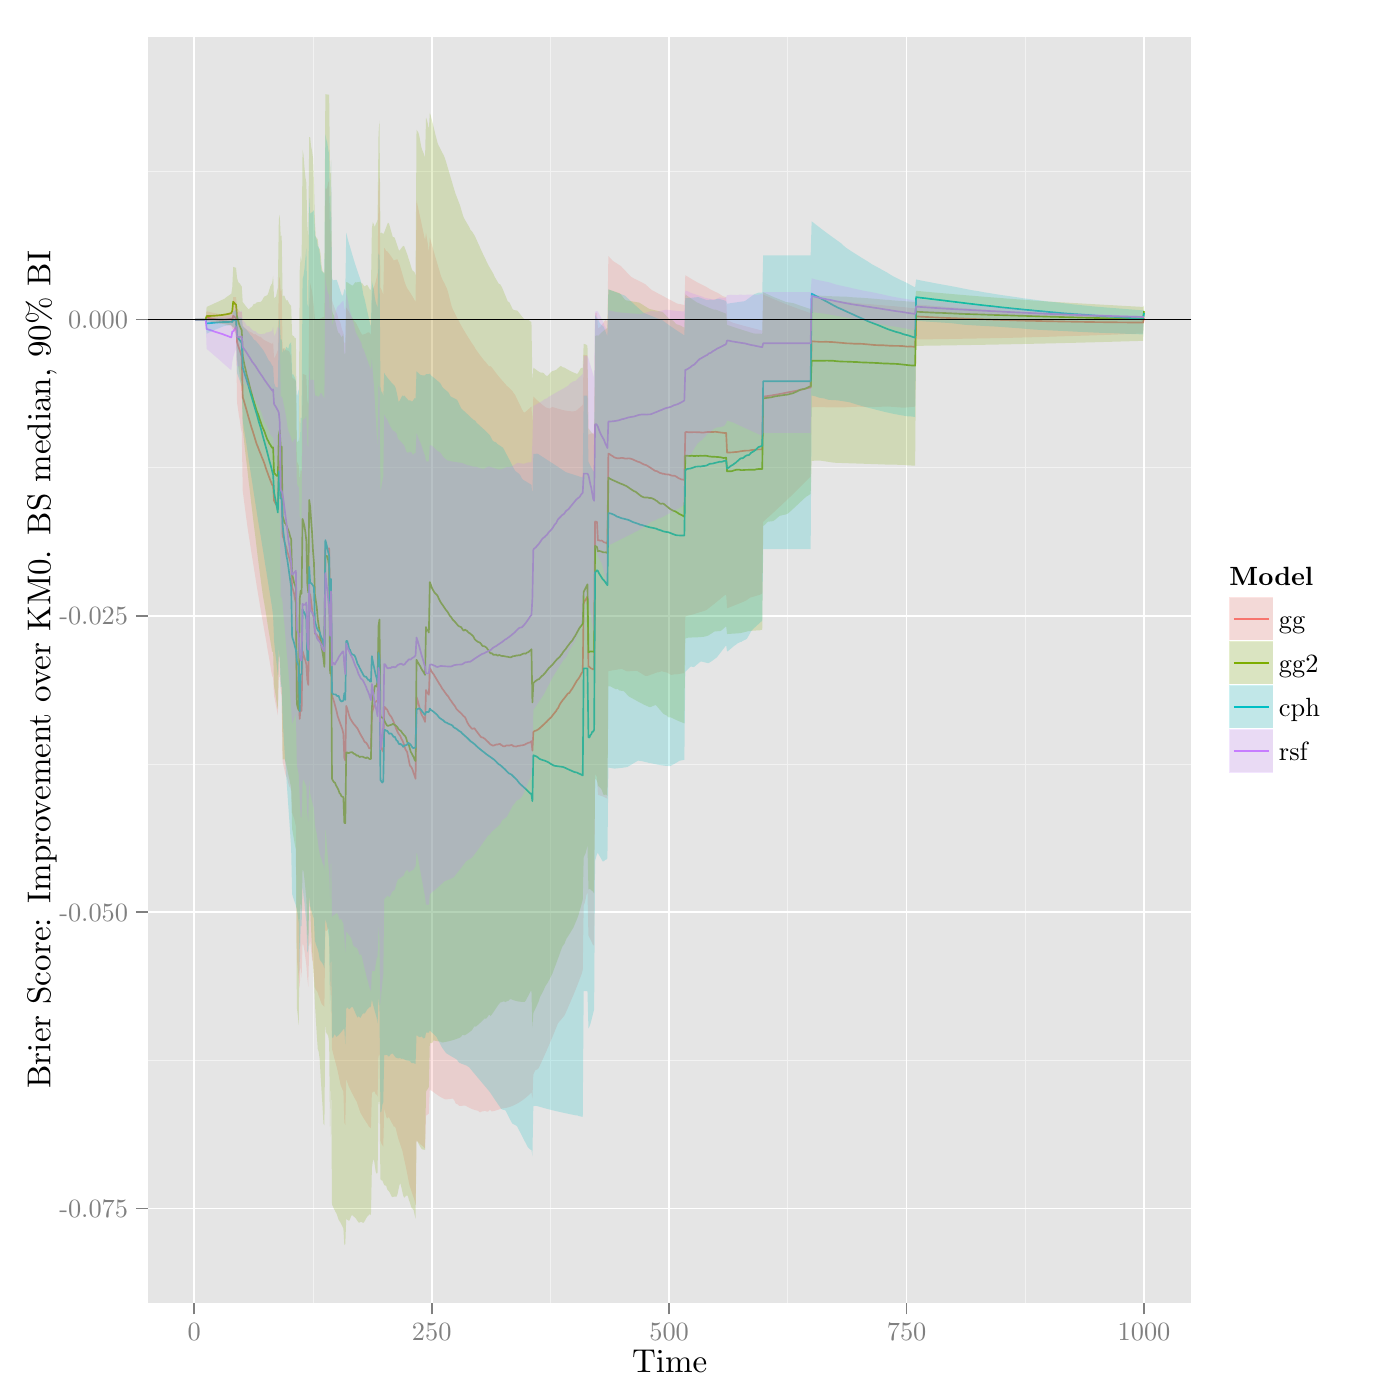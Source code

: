 % Created by tikzDevice version 0.7.0 on 2015-01-16 16:19:51
% !TEX encoding = UTF-8 Unicode
\documentclass[11pt]{memoir}
\nonstopmode

\usepackage{tikz}

\usepackage[active,tightpage,psfixbb]{preview}

\PreviewEnvironment{pgfpicture}

\setlength\PreviewBorder{0pt}

\usepackage{amsmath}
\newcommand{\SweaveOpts}[1]{}  % do not interfere with LaTeX
\newcommand{\SweaveInput}[1]{} % because they are not real TeX commands
\newcommand{\Sexpr}[1]{}       % will only be parsed by R


\usepackage{geometry}
\usepackage{amsmath}
\usepackage{lscape}
\geometry{verbose,tmargin=2.5cm,bmargin=2.5cm,lmargin=2.5cm,rmargin=2.5cm}


\begin{document}

\begin{tikzpicture}[x=1pt,y=1pt]
\definecolor[named]{fillColor}{rgb}{1.00,1.00,1.00}
\path[use as bounding box,fill=fillColor,fill opacity=0.00] (0,0) rectangle (505.89,505.89);
\begin{scope}
\path[clip] (  0.00,  0.00) rectangle (505.89,505.89);
\definecolor[named]{drawColor}{rgb}{1.00,1.00,1.00}
\definecolor[named]{fillColor}{rgb}{1.00,1.00,1.00}

\path[draw=drawColor,line width= 0.6pt,line join=round,line cap=round,fill=fillColor] (  0.00,  0.00) rectangle (505.89,505.89);
\end{scope}
\begin{scope}
\path[clip] ( 53.40, 35.17) rectangle (430.54,492.64);
\definecolor[named]{fillColor}{rgb}{0.90,0.90,0.90}

\path[fill=fillColor] ( 53.40, 35.17) rectangle (430.54,492.64);
\definecolor[named]{drawColor}{rgb}{0.95,0.95,0.95}

\path[draw=drawColor,line width= 0.3pt,line join=round] ( 53.40,122.78) --
	(430.54,122.78);

\path[draw=drawColor,line width= 0.3pt,line join=round] ( 53.40,229.83) --
	(430.54,229.83);

\path[draw=drawColor,line width= 0.3pt,line join=round] ( 53.40,336.88) --
	(430.54,336.88);

\path[draw=drawColor,line width= 0.3pt,line join=round] ( 53.40,443.93) --
	(430.54,443.93);

\path[draw=drawColor,line width= 0.3pt,line join=round] (113.10, 35.17) --
	(113.10,492.64);

\path[draw=drawColor,line width= 0.3pt,line join=round] (198.90, 35.17) --
	(198.90,492.64);

\path[draw=drawColor,line width= 0.3pt,line join=round] (284.70, 35.17) --
	(284.70,492.64);

\path[draw=drawColor,line width= 0.3pt,line join=round] (370.49, 35.17) --
	(370.49,492.64);
\definecolor[named]{drawColor}{rgb}{1.00,1.00,1.00}

\path[draw=drawColor,line width= 0.6pt,line join=round] ( 53.40, 69.25) --
	(430.54, 69.25);

\path[draw=drawColor,line width= 0.6pt,line join=round] ( 53.40,176.30) --
	(430.54,176.30);

\path[draw=drawColor,line width= 0.6pt,line join=round] ( 53.40,283.35) --
	(430.54,283.35);

\path[draw=drawColor,line width= 0.6pt,line join=round] ( 53.40,390.40) --
	(430.54,390.40);

\path[draw=drawColor,line width= 0.6pt,line join=round] ( 70.20, 35.17) --
	( 70.20,492.64);

\path[draw=drawColor,line width= 0.6pt,line join=round] (156.00, 35.17) --
	(156.00,492.64);

\path[draw=drawColor,line width= 0.6pt,line join=round] (241.80, 35.17) --
	(241.80,492.64);

\path[draw=drawColor,line width= 0.6pt,line join=round] (327.60, 35.17) --
	(327.60,492.64);

\path[draw=drawColor,line width= 0.6pt,line join=round] (413.39, 35.17) --
	(413.39,492.64);
\definecolor[named]{drawColor}{rgb}{0.97,0.46,0.43}

\path[draw=drawColor,line width= 0.6pt,line join=round] ( 70.55,390.40) --
	( 70.89,390.40) --
	( 71.23,390.40) --
	( 71.58,390.40) --
	( 71.92,390.40) --
	( 72.26,390.40) --
	( 72.60,390.40) --
	( 72.95,390.40) --
	( 73.29,390.40) --
	( 73.63,390.40) --
	( 73.98,390.40) --
	( 74.32,390.40) --
	( 74.66,391.13) --
	( 75.01,391.05) --
	( 75.35,390.98) --
	( 75.69,390.90) --
	( 76.04,390.83) --
	( 76.38,390.77) --
	( 76.72,390.70) --
	( 77.07,390.64) --
	( 77.41,390.59) --
	( 77.75,390.54) --
	( 78.10,390.49) --
	( 78.44,390.45) --
	( 78.78,390.41) --
	( 79.13,390.38) --
	( 79.47,390.36) --
	( 79.81,390.35) --
	( 80.16,390.35) --
	( 80.50,390.35) --
	( 80.84,390.38) --
	( 81.18,390.39) --
	( 81.53,390.40) --
	( 81.87,390.42) --
	( 82.21,390.49) --
	( 82.56,390.54) --
	( 82.90,390.58) --
	( 83.24,390.61) --
	( 83.59,390.69) --
	( 83.93,390.05) --
	( 84.27,391.77) --
	( 84.62,391.51) --
	( 84.96,391.18) --
	( 85.30,390.84) --
	( 85.65,382.34) --
	( 85.99,381.16) --
	( 86.33,380.13) --
	( 86.68,379.19) --
	( 87.02,378.16) --
	( 87.36,376.85) --
	( 87.71,362.34) --
	( 88.05,361.33) --
	( 88.39,360.11) --
	( 88.73,358.93) --
	( 89.08,357.72) --
	( 89.42,356.49) --
	( 89.76,355.25) --
	( 90.11,354.08) --
	( 90.45,352.88) --
	( 90.79,351.70) --
	( 91.14,350.59) --
	( 91.48,349.56) --
	( 91.82,348.45) --
	( 92.17,347.29) --
	( 92.51,346.17) --
	( 92.85,345.17) --
	( 93.20,344.38) --
	( 93.54,343.40) --
	( 93.88,342.57) --
	( 94.23,341.74) --
	( 94.57,340.82) --
	( 94.91,340.02) --
	( 95.26,339.16) --
	( 95.60,338.22) --
	( 95.94,337.16) --
	( 96.29,336.06) --
	( 96.63,335.19) --
	( 96.97,334.21) --
	( 97.31,333.31) --
	( 97.66,332.40) --
	( 98.00,331.59) --
	( 98.34,330.66) --
	( 98.69,330.35) --
	( 99.03,324.94) --
	( 99.37,324.31) --
	( 99.72,323.60) --
	(100.06,323.22) --
	(100.40,322.51) --
	(100.75,336.83) --
	(101.09,339.20) --
	(101.43,334.88) --
	(101.78,333.80) --
	(102.12,312.08) --
	(102.46,311.45) --
	(102.81,310.01) --
	(103.15,309.03) --
	(103.49,307.96) --
	(103.84,306.47) --
	(104.18,305.43) --
	(104.52,304.22) --
	(104.86,302.98) --
	(105.21,301.52) --
	(105.55,293.75) --
	(105.89,292.76) --
	(106.24,291.46) --
	(106.58,289.50) --
	(106.92,287.88) --
	(107.27,254.71) --
	(107.61,254.17) --
	(107.95,253.45) --
	(108.30,246.12) --
	(108.64,250.90) --
	(108.98,249.00) --
	(109.33,270.66) --
	(109.67,269.43) --
	(110.01,268.36) --
	(110.36,267.17) --
	(110.70,265.82) --
	(111.04,260.34) --
	(111.39,258.39) --
	(111.73,287.60) --
	(112.07,291.20) --
	(112.42,288.75) --
	(112.76,285.78) --
	(113.10,283.87) --
	(113.44,282.49) --
	(113.79,276.96) --
	(114.13,276.75) --
	(114.47,276.48) --
	(114.82,275.92) --
	(115.16,275.61) --
	(115.50,275.01) --
	(115.85,274.56) --
	(116.19,273.81) --
	(116.53,272.97) --
	(116.88,273.02) --
	(117.22,272.63) --
	(117.56,307.50) --
	(117.91,307.95) --
	(118.25,307.84) --
	(118.59,307.63) --
	(118.94,307.71) --
	(119.28,281.44) --
	(119.62,292.93) --
	(119.97,254.56) --
	(120.31,253.52) --
	(120.65,252.55) --
	(120.99,251.26) --
	(121.34,249.95) --
	(121.68,248.65) --
	(122.02,247.08) --
	(122.37,246.08) --
	(122.71,245.14) --
	(123.05,244.17) --
	(123.40,243.22) --
	(123.74,242.23) --
	(124.08,240.71) --
	(124.43,231.89) --
	(124.77,231.14) --
	(125.11,250.80) --
	(125.46,249.84) --
	(125.80,248.60) --
	(126.14,247.38) --
	(126.49,246.37) --
	(126.83,245.79) --
	(127.17,245.24) --
	(127.52,244.69) --
	(127.86,244.22) --
	(128.20,243.85) --
	(128.54,243.42) --
	(128.89,243.00) --
	(129.23,242.59) --
	(129.57,241.85) --
	(129.92,241.15) --
	(130.26,240.52) --
	(130.60,239.92) --
	(130.95,239.32) --
	(131.29,238.75) --
	(131.63,238.01) --
	(131.98,237.62) --
	(132.32,237.54) --
	(132.66,236.96) --
	(133.01,236.39) --
	(133.35,235.55) --
	(133.69,235.45) --
	(134.04,235.46) --
	(134.38,247.97) --
	(134.72,249.40) --
	(135.07,250.45) --
	(135.41,251.97) --
	(135.75,252.31) --
	(136.10,252.64) --
	(136.44,252.24) --
	(136.78,269.11) --
	(137.12,269.35) --
	(137.47,236.14) --
	(137.81,235.62) --
	(138.15,234.94) --
	(138.50,234.23) --
	(138.84,250.47) --
	(139.18,250.30) --
	(139.53,249.72) --
	(139.87,249.53) --
	(140.21,248.74) --
	(140.56,247.97) --
	(140.90,247.41) --
	(141.24,247.05) --
	(141.59,246.47) --
	(141.93,245.75) --
	(142.27,244.96) --
	(142.62,244.02) --
	(142.96,243.06) --
	(143.30,242.21) --
	(143.65,241.43) --
	(143.99,240.78) --
	(144.33,240.35) --
	(144.67,239.89) --
	(145.02,238.97) --
	(145.36,238.39) --
	(145.70,237.64) --
	(146.05,236.67) --
	(146.39,235.41) --
	(146.73,234.71) --
	(147.08,234.27) --
	(147.42,232.69) --
	(147.76,230.99) --
	(148.11,229.22) --
	(148.45,228.96) --
	(148.79,228.42) --
	(149.14,227.55) --
	(149.48,226.49) --
	(149.82,225.57) --
	(150.17,224.47) --
	(150.51,253.97) --
	(150.85,253.01) --
	(151.20,251.72) --
	(151.54,250.46) --
	(151.88,249.21) --
	(152.23,247.98) --
	(152.57,247.30) --
	(152.91,246.73) --
	(153.25,245.96) --
	(153.60,245.04) --
	(153.94,256.55) --
	(154.28,255.80) --
	(154.63,255.23) --
	(154.97,254.84) --
	(155.31,264.53) --
	(155.66,263.85) --
	(156.00,263.17) --
	(156.34,262.68) --
	(156.69,262.26) --
	(157.03,261.67) --
	(157.37,261.09) --
	(157.72,260.51) --
	(158.06,259.95) --
	(158.40,259.39) --
	(158.75,258.76) --
	(159.09,258.30) --
	(159.43,257.70) --
	(159.78,257.07) --
	(160.12,256.65) --
	(160.46,256.20) --
	(160.80,255.69) --
	(161.15,255.19) --
	(161.49,254.72) --
	(161.83,254.40) --
	(162.18,253.89) --
	(162.52,253.27) --
	(162.86,252.81) --
	(163.21,252.36) --
	(163.55,251.78) --
	(163.89,251.38) --
	(164.24,250.90) --
	(164.58,250.40) --
	(164.92,249.71) --
	(165.27,249.36) --
	(165.61,249.04) --
	(165.95,248.73) --
	(166.30,248.42) --
	(166.64,248.12) --
	(166.98,247.75) --
	(167.33,247.27) --
	(167.67,247.00) --
	(168.01,246.73) --
	(168.36,246.09) --
	(168.70,245.17) --
	(169.04,244.54) --
	(169.38,243.94) --
	(169.73,243.49) --
	(170.07,243.09) --
	(170.41,242.70) --
	(170.76,242.46) --
	(171.10,242.68) --
	(171.44,242.71) --
	(171.79,242.22) --
	(172.13,241.75) --
	(172.47,241.28) --
	(172.82,240.83) --
	(173.16,240.38) --
	(173.50,239.94) --
	(173.85,239.51) --
	(174.19,239.44) --
	(174.53,239.38) --
	(174.88,239.10) --
	(175.22,238.89) --
	(175.56,238.54) --
	(175.91,238.21) --
	(176.25,237.88) --
	(176.59,237.55) --
	(176.93,237.18) --
	(177.28,236.84) --
	(177.62,236.74) --
	(177.96,236.47) --
	(178.31,236.49) --
	(178.65,236.57) --
	(178.99,236.73) --
	(179.34,236.86) --
	(179.68,236.84) --
	(180.02,236.93) --
	(180.37,237.03) --
	(180.71,237.04) --
	(181.05,236.72) --
	(181.40,236.55) --
	(181.74,236.29) --
	(182.08,236.23) --
	(182.43,236.19) --
	(182.77,236.42) --
	(183.11,236.56) --
	(183.46,236.51) --
	(183.80,236.48) --
	(184.14,236.51) --
	(184.48,236.61) --
	(184.83,236.72) --
	(185.17,236.55) --
	(185.51,236.25) --
	(185.86,236.20) --
	(186.20,236.18) --
	(186.54,236.14) --
	(186.89,236.25) --
	(187.23,236.36) --
	(187.57,236.40) --
	(187.92,236.44) --
	(188.26,236.56) --
	(188.60,236.56) --
	(188.95,236.63) --
	(189.29,236.71) --
	(189.63,236.81) --
	(189.98,237.02) --
	(190.32,237.23) --
	(190.66,237.34) --
	(191.01,237.55) --
	(191.35,237.54) --
	(191.69,237.70) --
	(192.04,238.08) --
	(192.38,234.61) --
	(192.72,241.38) --
	(193.06,241.64) --
	(193.41,241.83) --
	(193.75,241.92) --
	(194.09,242.10) --
	(194.44,242.29) --
	(194.78,242.54) --
	(195.12,242.85) --
	(195.47,243.16) --
	(195.81,243.47) --
	(196.15,243.79) --
	(196.50,244.12) --
	(196.84,244.46) --
	(197.18,244.80) --
	(197.53,245.07) --
	(197.87,245.49) --
	(198.21,245.85) --
	(198.56,246.15) --
	(198.90,246.46) --
	(199.24,246.77) --
	(199.59,247.28) --
	(199.93,247.74) --
	(200.27,248.14) --
	(200.61,248.54) --
	(200.96,248.97) --
	(201.30,249.61) --
	(201.64,249.96) --
	(201.99,250.73) --
	(202.33,251.45) --
	(202.67,251.95) --
	(203.02,252.44) --
	(203.36,252.94) --
	(203.70,253.33) --
	(204.05,253.74) --
	(204.39,254.20) --
	(204.73,254.65) --
	(205.08,255.16) --
	(205.42,255.38) --
	(205.76,255.50) --
	(206.11,256.13) --
	(206.45,256.60) --
	(206.79,257.06) --
	(207.14,257.65) --
	(207.48,258.24) --
	(207.82,258.84) --
	(208.17,259.45) --
	(208.51,260.00) --
	(208.85,260.42) --
	(209.19,260.85) --
	(209.54,261.48) --
	(209.88,262.14) --
	(210.22,262.74) --
	(210.57,263.13) --
	(210.91,287.86) --
	(211.25,288.60) --
	(211.60,289.24) --
	(211.94,289.71) --
	(212.28,290.40) --
	(212.63,264.92) --
	(212.97,264.92) --
	(213.31,264.54) --
	(213.66,264.32) --
	(214.00,264.18) --
	(214.34,263.97) --
	(214.69,264.13) --
	(215.03,317.42) --
	(215.37,317.39) --
	(215.72,317.27) --
	(216.06,310.61) --
	(216.40,310.68) --
	(216.74,310.53) --
	(217.09,310.51) --
	(217.43,310.57) --
	(217.77,310.34) --
	(218.12,309.97) --
	(218.46,309.90) --
	(218.80,309.81) --
	(219.15,309.64) --
	(219.49,309.45) --
	(219.83,341.95) --
	(220.18,341.84) --
	(220.52,341.60) --
	(220.86,341.35) --
	(221.21,341.17) --
	(221.55,340.95) --
	(221.89,340.64) --
	(222.24,340.53) --
	(222.58,340.43) --
	(222.92,340.32) --
	(223.27,340.29) --
	(223.61,340.30) --
	(223.95,340.32) --
	(224.30,340.37) --
	(224.64,340.44) --
	(224.98,340.41) --
	(225.32,340.32) --
	(225.67,340.24) --
	(226.01,340.15) --
	(226.35,340.16) --
	(226.70,340.21) --
	(227.04,340.26) --
	(227.38,340.26) --
	(227.73,340.17) --
	(228.07,340.08) --
	(228.41,339.98) --
	(228.76,339.82) --
	(229.10,339.67) --
	(229.44,339.51) --
	(229.79,339.35) --
	(230.13,339.20) --
	(230.47,339.06) --
	(230.82,338.96) --
	(231.16,338.85) --
	(231.50,338.67) --
	(231.85,338.48) --
	(232.19,338.30) --
	(232.53,338.11) --
	(232.87,337.97) --
	(233.22,337.90) --
	(233.56,337.78) --
	(233.90,337.59) --
	(234.25,337.37) --
	(234.59,337.15) --
	(234.93,336.92) --
	(235.28,336.70) --
	(235.62,336.47) --
	(235.96,336.25) --
	(236.31,336.02) --
	(236.65,335.80) --
	(236.99,335.70) --
	(237.34,335.61) --
	(237.68,335.47) --
	(238.02,335.24) --
	(238.37,335.03) --
	(238.71,334.92) --
	(239.05,334.86) --
	(239.40,334.70) --
	(239.74,334.69) --
	(240.08,334.61) --
	(240.42,334.52) --
	(240.77,334.47) --
	(241.11,334.45) --
	(241.45,334.43) --
	(241.80,334.39) --
	(242.14,334.25) --
	(242.48,334.12) --
	(242.83,334.02) --
	(243.17,333.97) --
	(243.51,333.99) --
	(243.86,333.93) --
	(244.20,333.75) --
	(244.54,333.56) --
	(244.89,333.29) --
	(245.23,333.09) --
	(245.57,332.94) --
	(245.92,332.79) --
	(246.26,332.65) --
	(246.60,332.60) --
	(246.95,332.54) --
	(247.29,332.48) --
	(247.63,349.73) --
	(247.98,349.77) --
	(248.32,349.76) --
	(248.66,349.72) --
	(249.00,349.69) --
	(249.35,349.70) --
	(249.69,349.70) --
	(250.03,349.71) --
	(250.38,349.72) --
	(250.72,349.74) --
	(251.06,349.75) --
	(251.41,349.72) --
	(251.75,349.68) --
	(252.09,349.71) --
	(252.44,349.72) --
	(252.78,349.68) --
	(253.12,349.64) --
	(253.47,349.60) --
	(253.81,349.57) --
	(254.15,349.56) --
	(254.50,349.63) --
	(254.84,349.70) --
	(255.18,349.73) --
	(255.53,349.76) --
	(255.87,349.80) --
	(256.21,349.81) --
	(256.55,349.80) --
	(256.90,349.75) --
	(257.24,349.77) --
	(257.58,349.79) --
	(257.93,349.81) --
	(258.27,349.83) --
	(258.61,349.85) --
	(258.96,349.80) --
	(259.30,349.75) --
	(259.64,349.70) --
	(259.99,349.65) --
	(260.33,349.61) --
	(260.67,349.56) --
	(261.02,349.52) --
	(261.36,349.48) --
	(261.70,349.44) --
	(262.05,349.40) --
	(262.39,349.42) --
	(262.73,342.35) --
	(263.08,342.37) --
	(263.42,342.38) --
	(263.76,342.39) --
	(264.11,342.41) --
	(264.45,342.42) --
	(264.79,342.45) --
	(265.13,342.49) --
	(265.48,342.53) --
	(265.82,342.55) --
	(266.16,342.57) --
	(266.51,342.60) --
	(266.85,342.67) --
	(267.19,342.74) --
	(267.54,342.81) --
	(267.88,342.85) --
	(268.22,342.90) --
	(268.57,342.94) --
	(268.91,342.99) --
	(269.25,343.03) --
	(269.60,343.04) --
	(269.94,343.04) --
	(270.28,343.04) --
	(270.63,343.07) --
	(270.97,343.14) --
	(271.31,343.22) --
	(271.66,343.26) --
	(272.00,343.30) --
	(272.34,343.33) --
	(272.68,343.37) --
	(273.03,343.41) --
	(273.37,343.44) --
	(273.71,343.48) --
	(274.06,343.52) --
	(274.40,343.52) --
	(274.74,343.52) --
	(275.09,343.52) --
	(275.43,343.53) --
	(275.77,362.56) --
	(276.12,362.61) --
	(276.46,362.66) --
	(276.80,362.70) --
	(277.15,362.75) --
	(277.49,362.80) --
	(277.83,362.85) --
	(278.18,362.91) --
	(278.52,362.96) --
	(278.86,363.01) --
	(279.21,363.07) --
	(279.55,363.13) --
	(279.89,363.18) --
	(280.24,363.24) --
	(280.58,363.30) --
	(280.92,363.36) --
	(281.26,363.43) --
	(281.61,363.49) --
	(281.95,363.55) --
	(282.29,363.62) --
	(282.64,363.69) --
	(282.98,363.75) --
	(283.32,363.82) --
	(283.67,363.89) --
	(284.01,363.96) --
	(284.35,364.04) --
	(284.70,364.11) --
	(285.04,364.17) --
	(285.38,364.22) --
	(285.73,364.28) --
	(286.07,364.35) --
	(286.41,364.41) --
	(286.76,364.48) --
	(287.10,364.54) --
	(287.44,364.61) --
	(287.79,364.68) --
	(288.13,364.75) --
	(288.47,364.82) --
	(288.81,364.89) --
	(289.16,364.97) --
	(289.50,365.06) --
	(289.84,365.16) --
	(290.19,365.25) --
	(290.53,365.34) --
	(290.87,365.44) --
	(291.22,365.52) --
	(291.56,365.59) --
	(291.90,365.66) --
	(292.25,365.73) --
	(292.59,365.81) --
	(292.93,365.88) --
	(293.28,382.58) --
	(293.62,382.54) --
	(293.96,382.52) --
	(294.31,382.48) --
	(294.65,382.45) --
	(294.99,382.44) --
	(295.34,382.43) --
	(295.68,382.41) --
	(296.02,382.37) --
	(296.37,382.35) --
	(296.71,382.36) --
	(297.05,382.36) --
	(297.39,382.36) --
	(297.74,382.36) --
	(298.08,382.37) --
	(298.42,382.37) --
	(298.77,382.37) --
	(299.11,382.35) --
	(299.45,382.34) --
	(299.80,382.32) --
	(300.14,382.30) --
	(300.48,382.30) --
	(300.83,382.28) --
	(301.17,382.25) --
	(301.51,382.22) --
	(301.86,382.19) --
	(302.20,382.16) --
	(302.54,382.13) --
	(302.89,382.10) --
	(303.23,382.07) --
	(303.57,382.04) --
	(303.92,382.01) --
	(304.26,381.98) --
	(304.60,381.96) --
	(304.94,381.92) --
	(305.29,381.88) --
	(305.63,381.85) --
	(305.97,381.81) --
	(306.32,381.80) --
	(306.66,381.81) --
	(307.00,381.79) --
	(307.35,381.78) --
	(307.69,381.76) --
	(308.03,381.73) --
	(308.38,381.70) --
	(308.72,381.68) --
	(309.06,381.67) --
	(309.41,381.66) --
	(309.75,381.65) --
	(310.09,381.65) --
	(310.44,381.66) --
	(310.78,381.65) --
	(311.12,381.64) --
	(311.47,381.63) --
	(311.81,381.61) --
	(312.15,381.58) --
	(312.49,381.54) --
	(312.84,381.51) --
	(313.18,381.48) --
	(313.52,381.45) --
	(313.87,381.42) --
	(314.21,381.38) --
	(314.55,381.35) --
	(314.90,381.32) --
	(315.24,381.29) --
	(315.58,381.25) --
	(315.93,381.22) --
	(316.27,381.20) --
	(316.61,381.18) --
	(316.96,381.17) --
	(317.30,381.15) --
	(317.64,381.13) --
	(317.99,381.12) --
	(318.33,381.12) --
	(318.67,381.12) --
	(319.02,381.11) --
	(319.36,381.11) --
	(319.70,381.08) --
	(320.05,381.05) --
	(320.39,381.04) --
	(320.73,381.01) --
	(321.07,380.98) --
	(321.42,380.97) --
	(321.76,380.96) --
	(322.10,380.94) --
	(322.45,380.93) --
	(322.79,380.92) --
	(323.13,380.91) --
	(323.48,380.90) --
	(323.82,380.89) --
	(324.16,380.89) --
	(324.51,380.89) --
	(324.85,380.89) --
	(325.19,380.88) --
	(325.54,380.86) --
	(325.88,380.84) --
	(326.22,380.83) --
	(326.57,380.79) --
	(326.91,380.75) --
	(327.25,380.70) --
	(327.60,380.65) --
	(327.94,380.64) --
	(328.28,380.65) --
	(328.62,380.66) --
	(328.97,380.66) --
	(329.31,380.66) --
	(329.65,380.63) --
	(330.00,380.61) --
	(330.34,380.56) --
	(330.68,380.51) --
	(331.03,391.54) --
	(331.37,391.52) --
	(331.71,391.50) --
	(332.06,391.49) --
	(332.40,391.47) --
	(332.74,391.45) --
	(333.09,391.43) --
	(333.43,391.41) --
	(333.77,391.40) --
	(334.12,391.38) --
	(334.46,391.36) --
	(334.80,391.34) --
	(335.15,391.33) --
	(335.49,391.31) --
	(335.83,391.29) --
	(336.18,391.27) --
	(336.52,391.26) --
	(336.86,391.24) --
	(337.20,391.22) --
	(337.55,391.21) --
	(337.89,391.19) --
	(338.23,391.17) --
	(338.58,391.16) --
	(338.92,391.14) --
	(339.26,391.12) --
	(339.61,391.11) --
	(339.95,391.09) --
	(340.29,391.08) --
	(340.64,391.06) --
	(340.98,391.05) --
	(341.32,391.03) --
	(341.67,391.02) --
	(342.01,391.00) --
	(342.35,390.99) --
	(342.70,390.98) --
	(343.04,390.96) --
	(343.38,390.95) --
	(343.73,390.94) --
	(344.07,390.93) --
	(344.41,390.91) --
	(344.75,390.90) --
	(345.10,390.89) --
	(345.44,390.88) --
	(345.78,390.86) --
	(346.13,390.85) --
	(346.47,390.84) --
	(346.81,390.83) --
	(347.16,390.81) --
	(347.50,390.80) --
	(347.84,390.78) --
	(348.19,390.77) --
	(348.53,390.75) --
	(348.87,390.74) --
	(349.22,390.72) --
	(349.56,390.70) --
	(349.90,390.69) --
	(350.25,390.68) --
	(350.59,390.66) --
	(350.93,390.65) --
	(351.28,390.64) --
	(351.62,390.63) --
	(351.96,390.61) --
	(352.31,390.60) --
	(352.65,390.59) --
	(352.99,390.58) --
	(353.33,390.57) --
	(353.68,390.55) --
	(354.02,390.54) --
	(354.36,390.53) --
	(354.71,390.52) --
	(355.05,390.51) --
	(355.39,390.49) --
	(355.74,390.48) --
	(356.08,390.47) --
	(356.42,390.46) --
	(356.77,390.45) --
	(357.11,390.44) --
	(357.45,390.42) --
	(357.80,390.41) --
	(358.14,390.40) --
	(358.48,390.39) --
	(358.83,390.37) --
	(359.17,390.36) --
	(359.51,390.35) --
	(359.86,390.34) --
	(360.20,390.33) --
	(360.54,390.32) --
	(360.88,390.30) --
	(361.23,390.29) --
	(361.57,390.28) --
	(361.91,390.27) --
	(362.26,390.26) --
	(362.60,390.25) --
	(362.94,390.24) --
	(363.29,390.23) --
	(363.63,390.22) --
	(363.97,390.21) --
	(364.32,390.20) --
	(364.66,390.19) --
	(365.00,390.18) --
	(365.35,390.17) --
	(365.69,390.15) --
	(366.03,390.14) --
	(366.38,390.13) --
	(366.72,390.12) --
	(367.06,390.11) --
	(367.41,390.10) --
	(367.75,390.09) --
	(368.09,390.08) --
	(368.43,390.07) --
	(368.78,390.06) --
	(369.12,390.05) --
	(369.46,390.04) --
	(369.81,390.03) --
	(370.15,390.02) --
	(370.49,390.01) --
	(370.84,390.01) --
	(371.18,390.00) --
	(371.52,389.99) --
	(371.87,389.98) --
	(372.21,389.97) --
	(372.55,389.96) --
	(372.90,389.95) --
	(373.24,389.95) --
	(373.58,389.94) --
	(373.93,389.93) --
	(374.27,389.92) --
	(374.61,389.91) --
	(374.96,389.90) --
	(375.30,389.90) --
	(375.64,389.89) --
	(375.99,389.88) --
	(376.33,389.87) --
	(376.67,389.86) --
	(377.01,389.86) --
	(377.36,389.85) --
	(377.70,389.84) --
	(378.04,389.83) --
	(378.39,389.82) --
	(378.73,389.81) --
	(379.07,389.81) --
	(379.42,389.80) --
	(379.76,389.79) --
	(380.10,389.79) --
	(380.45,389.78) --
	(380.79,389.77) --
	(381.13,389.76) --
	(381.48,389.76) --
	(381.82,389.75) --
	(382.16,389.74) --
	(382.51,389.73) --
	(382.85,389.72) --
	(383.19,389.72) --
	(383.54,389.71) --
	(383.88,389.70) --
	(384.22,389.70) --
	(384.56,389.69) --
	(384.91,389.68) --
	(385.25,389.68) --
	(385.59,389.67) --
	(385.94,389.67) --
	(386.28,389.66) --
	(386.62,389.65) --
	(386.97,389.65) --
	(387.31,389.64) --
	(387.65,389.63) --
	(388.00,389.63) --
	(388.34,389.62) --
	(388.68,389.61) --
	(389.03,389.61) --
	(389.37,389.60) --
	(389.71,389.59) --
	(390.06,389.59) --
	(390.40,389.58) --
	(390.74,389.57) --
	(391.09,389.57) --
	(391.43,389.56) --
	(391.77,389.56) --
	(392.12,389.55) --
	(392.46,389.55) --
	(392.80,389.54) --
	(393.14,389.54) --
	(393.49,389.53) --
	(393.83,389.53) --
	(394.17,389.52) --
	(394.52,389.52) --
	(394.86,389.51) --
	(395.20,389.51) --
	(395.55,389.50) --
	(395.89,389.50) --
	(396.23,389.49) --
	(396.58,389.49) --
	(396.92,389.49) --
	(397.26,389.48) --
	(397.61,389.48) --
	(397.95,389.47) --
	(398.29,389.47) --
	(398.64,389.47) --
	(398.98,389.46) --
	(399.32,389.46) --
	(399.67,389.46) --
	(400.01,389.46) --
	(400.35,389.46) --
	(400.69,389.45) --
	(401.04,389.45) --
	(401.38,389.44) --
	(401.72,389.44) --
	(402.07,389.43) --
	(402.41,389.43) --
	(402.75,389.43) --
	(403.10,389.42) --
	(403.44,389.42) --
	(403.78,389.41) --
	(404.13,389.41) --
	(404.47,389.40) --
	(404.81,389.40) --
	(405.16,389.39) --
	(405.50,389.39) --
	(405.84,389.39) --
	(406.19,389.38) --
	(406.53,389.38) --
	(406.87,389.38) --
	(407.22,389.38) --
	(407.56,389.37) --
	(407.90,389.37) --
	(408.25,389.37) --
	(408.59,389.37) --
	(408.93,389.36) --
	(409.27,389.36) --
	(409.62,389.36) --
	(409.96,389.35) --
	(410.30,389.35) --
	(410.65,389.35) --
	(410.99,389.35) --
	(411.33,389.34) --
	(411.68,389.34) --
	(412.02,389.34) --
	(412.36,389.34) --
	(412.71,389.34) --
	(413.05,389.34) --
	(413.39,391.06);
\definecolor[named]{drawColor}{rgb}{0.49,0.68,0.00}

\path[draw=drawColor,line width= 0.6pt,line join=round] ( 70.55,390.40) --
	( 70.89,390.40) --
	( 71.23,390.40) --
	( 71.58,390.40) --
	( 71.92,390.40) --
	( 72.26,390.40) --
	( 72.60,390.40) --
	( 72.95,390.40) --
	( 73.29,390.40) --
	( 73.63,390.40) --
	( 73.98,390.40) --
	( 74.32,390.40) --
	( 74.66,391.67) --
	( 75.01,391.68) --
	( 75.35,391.69) --
	( 75.69,391.70) --
	( 76.04,391.72) --
	( 76.38,391.73) --
	( 76.72,391.75) --
	( 77.07,391.77) --
	( 77.41,391.80) --
	( 77.75,391.82) --
	( 78.10,391.85) --
	( 78.44,391.89) --
	( 78.78,391.91) --
	( 79.13,391.94) --
	( 79.47,391.98) --
	( 79.81,392.01) --
	( 80.16,392.06) --
	( 80.50,392.10) --
	( 80.84,392.16) --
	( 81.18,392.21) --
	( 81.53,392.27) --
	( 81.87,392.33) --
	( 82.21,392.39) --
	( 82.56,392.46) --
	( 82.90,392.53) --
	( 83.24,392.64) --
	( 83.59,392.75) --
	( 83.93,393.50) --
	( 84.27,396.88) --
	( 84.62,396.52) --
	( 84.96,396.03) --
	( 85.30,395.78) --
	( 85.65,391.32) --
	( 85.99,390.23) --
	( 86.33,389.00) --
	( 86.68,387.99) --
	( 87.02,387.21) --
	( 87.36,386.51) --
	( 87.71,377.26) --
	( 88.05,375.44) --
	( 88.39,373.74) --
	( 88.73,372.37) --
	( 89.08,370.77) --
	( 89.42,369.51) --
	( 89.76,368.27) --
	( 90.11,366.75) --
	( 90.45,365.41) --
	( 90.79,364.16) --
	( 91.14,362.92) --
	( 91.48,361.50) --
	( 91.82,360.48) --
	( 92.17,359.31) --
	( 92.51,358.19) --
	( 92.85,357.15) --
	( 93.20,356.34) --
	( 93.54,355.40) --
	( 93.88,354.27) --
	( 94.23,353.26) --
	( 94.57,352.24) --
	( 94.91,351.44) --
	( 95.26,350.68) --
	( 95.60,349.86) --
	( 95.94,348.86) --
	( 96.29,347.88) --
	( 96.63,346.98) --
	( 96.97,346.50) --
	( 97.31,345.66) --
	( 97.66,345.25) --
	( 98.00,344.60) --
	( 98.34,344.03) --
	( 98.69,344.23) --
	( 99.03,334.98) --
	( 99.37,334.64) --
	( 99.72,334.25) --
	(100.06,333.91) --
	(100.40,334.00) --
	(100.75,348.58) --
	(101.09,350.47) --
	(101.43,344.38) --
	(101.78,344.48) --
	(102.12,319.33) --
	(102.46,318.38) --
	(102.81,316.89) --
	(103.15,316.83) --
	(103.49,316.09) --
	(103.84,315.14) --
	(104.18,314.32) --
	(104.52,313.24) --
	(104.86,311.91) --
	(105.21,311.02) --
	(105.55,298.36) --
	(105.89,297.09) --
	(106.24,295.41) --
	(106.58,294.57) --
	(106.92,293.20) --
	(107.27,251.62) --
	(107.61,250.08) --
	(107.95,249.31) --
	(108.30,289.32) --
	(108.64,292.43) --
	(108.98,291.34) --
	(109.33,318.38) --
	(109.67,317.18) --
	(110.01,315.76) --
	(110.36,313.57) --
	(110.70,310.37) --
	(111.04,295.11) --
	(111.39,291.80) --
	(111.73,325.22) --
	(112.07,322.91) --
	(112.42,318.03) --
	(112.76,313.47) --
	(113.10,306.85) --
	(113.44,302.69) --
	(113.79,291.16) --
	(114.13,288.71) --
	(114.47,286.45) --
	(114.82,282.25) --
	(115.16,279.77) --
	(115.50,277.54) --
	(115.85,274.82) --
	(116.19,271.95) --
	(116.53,270.22) --
	(116.88,267.99) --
	(117.22,264.92) --
	(117.56,304.87) --
	(117.91,305.06) --
	(118.25,304.89) --
	(118.59,303.39) --
	(118.94,301.33) --
	(119.28,262.57) --
	(119.62,277.29) --
	(119.97,224.41) --
	(120.31,223.82) --
	(120.65,223.29) --
	(120.99,223.15) --
	(121.34,222.31) --
	(121.68,221.64) --
	(122.02,221.02) --
	(122.37,220.30) --
	(122.71,219.27) --
	(123.05,218.95) --
	(123.40,218.12) --
	(123.74,218.00) --
	(124.08,217.84) --
	(124.43,208.56) --
	(124.77,208.42) --
	(125.11,233.94) --
	(125.46,234.01) --
	(125.80,233.77) --
	(126.14,233.80) --
	(126.49,234.00) --
	(126.83,234.05) --
	(127.17,234.12) --
	(127.52,233.87) --
	(127.86,233.51) --
	(128.20,233.45) --
	(128.54,233.21) --
	(128.89,232.77) --
	(129.23,232.96) --
	(129.57,232.70) --
	(129.92,232.32) --
	(130.26,232.43) --
	(130.60,232.49) --
	(130.95,232.49) --
	(131.29,232.32) --
	(131.63,232.17) --
	(131.98,232.04) --
	(132.32,231.95) --
	(132.66,232.29) --
	(133.01,232.00) --
	(133.35,231.76) --
	(133.69,231.56) --
	(134.04,231.66) --
	(134.38,250.15) --
	(134.72,254.30) --
	(135.07,255.58) --
	(135.41,257.89) --
	(135.75,258.15) --
	(136.10,257.75) --
	(136.44,260.25) --
	(136.78,279.73) --
	(137.12,282.02) --
	(137.47,246.97) --
	(137.81,246.66) --
	(138.15,246.58) --
	(138.50,246.36) --
	(138.84,245.61) --
	(139.18,244.90) --
	(139.53,244.21) --
	(139.87,243.72) --
	(140.21,243.57) --
	(140.56,243.72) --
	(140.90,243.85) --
	(141.24,243.95) --
	(141.59,244.03) --
	(141.93,244.39) --
	(142.27,244.10) --
	(142.62,243.98) --
	(142.96,243.69) --
	(143.30,243.46) --
	(143.65,243.05) --
	(143.99,242.40) --
	(144.33,242.14) --
	(144.67,241.91) --
	(145.02,241.58) --
	(145.36,241.03) --
	(145.70,240.64) --
	(146.05,240.22) --
	(146.39,239.91) --
	(146.73,239.27) --
	(147.08,237.99) --
	(147.42,237.24) --
	(147.76,236.62) --
	(148.11,235.29) --
	(148.45,234.16) --
	(148.79,233.64) --
	(149.14,232.87) --
	(149.48,232.31) --
	(149.82,231.34) --
	(150.17,230.90) --
	(150.51,267.46) --
	(150.85,266.81) --
	(151.20,266.18) --
	(151.54,265.61) --
	(151.88,265.06) --
	(152.23,264.32) --
	(152.57,263.74) --
	(152.91,263.21) --
	(153.25,262.65) --
	(153.60,262.03) --
	(153.94,279.31) --
	(154.28,278.15) --
	(154.63,278.16) --
	(154.97,277.30) --
	(155.31,295.55) --
	(155.66,294.62) --
	(156.00,293.67) --
	(156.34,292.92) --
	(156.69,292.32) --
	(157.03,291.75) --
	(157.37,291.36) --
	(157.72,291.07) --
	(158.06,290.69) --
	(158.40,289.93) --
	(158.75,289.18) --
	(159.09,288.51) --
	(159.43,288.00) --
	(159.78,287.49) --
	(160.12,286.99) --
	(160.46,286.50) --
	(160.80,285.96) --
	(161.15,285.47) --
	(161.49,285.08) --
	(161.83,284.62) --
	(162.18,284.01) --
	(162.52,283.38) --
	(162.86,283.08) --
	(163.21,282.58) --
	(163.55,282.04) --
	(163.89,281.70) --
	(164.24,281.37) --
	(164.58,280.98) --
	(164.92,280.56) --
	(165.27,280.14) --
	(165.61,279.74) --
	(165.95,279.56) --
	(166.30,279.41) --
	(166.64,279.27) --
	(166.98,278.74) --
	(167.33,278.17) --
	(167.67,278.02) --
	(168.01,278.37) --
	(168.36,278.13) --
	(168.70,278.01) --
	(169.04,277.58) --
	(169.38,277.25) --
	(169.73,277.09) --
	(170.07,276.80) --
	(170.41,276.51) --
	(170.76,276.21) --
	(171.10,275.83) --
	(171.44,275.05) --
	(171.79,274.64) --
	(172.13,274.37) --
	(172.47,274.12) --
	(172.82,273.89) --
	(173.16,273.78) --
	(173.50,273.61) --
	(173.85,273.19) --
	(174.19,272.63) --
	(174.53,272.41) --
	(174.88,272.41) --
	(175.22,272.27) --
	(175.56,272.02) --
	(175.91,271.73) --
	(176.25,271.20) --
	(176.59,270.82) --
	(176.93,270.17) --
	(177.28,269.76) --
	(177.62,269.90) --
	(177.96,269.62) --
	(178.31,269.24) --
	(178.65,269.26) --
	(178.99,269.32) --
	(179.34,269.32) --
	(179.68,269.05) --
	(180.02,269.04) --
	(180.37,269.21) --
	(180.71,269.08) --
	(181.05,268.90) --
	(181.40,268.85) --
	(181.74,268.84) --
	(182.08,268.80) --
	(182.43,268.75) --
	(182.77,268.64) --
	(183.11,268.60) --
	(183.46,268.55) --
	(183.80,268.46) --
	(184.14,268.41) --
	(184.48,268.37) --
	(184.83,268.43) --
	(185.17,268.74) --
	(185.51,268.77) --
	(185.86,268.82) --
	(186.20,268.87) --
	(186.54,269.03) --
	(186.89,269.00) --
	(187.23,269.08) --
	(187.57,269.11) --
	(187.92,269.10) --
	(188.26,269.29) --
	(188.60,269.48) --
	(188.95,269.60) --
	(189.29,269.73) --
	(189.63,269.77) --
	(189.98,269.65) --
	(190.32,270.01) --
	(190.66,270.16) --
	(191.01,270.27) --
	(191.35,270.67) --
	(191.69,270.87) --
	(192.04,271.29) --
	(192.38,252.05) --
	(192.72,259.02) --
	(193.06,259.37) --
	(193.41,259.75) --
	(193.75,259.93) --
	(194.09,260.23) --
	(194.44,260.39) --
	(194.78,260.45) --
	(195.12,260.90) --
	(195.47,261.26) --
	(195.81,261.63) --
	(196.15,261.80) --
	(196.50,262.24) --
	(196.84,262.55) --
	(197.18,262.98) --
	(197.53,263.47) --
	(197.87,263.88) --
	(198.21,264.36) --
	(198.56,264.72) --
	(198.90,264.94) --
	(199.24,265.41) --
	(199.59,265.64) --
	(199.93,266.04) --
	(200.27,266.49) --
	(200.61,266.91) --
	(200.96,267.29) --
	(201.30,267.68) --
	(201.64,267.99) --
	(201.99,268.27) --
	(202.33,268.59) --
	(202.67,269.10) --
	(203.02,269.50) --
	(203.36,270.08) --
	(203.70,270.54) --
	(204.05,270.97) --
	(204.39,271.31) --
	(204.73,271.86) --
	(205.08,272.37) --
	(205.42,272.77) --
	(205.76,273.24) --
	(206.11,273.68) --
	(206.45,274.09) --
	(206.79,274.42) --
	(207.14,275.04) --
	(207.48,275.59) --
	(207.82,276.08) --
	(208.17,276.72) --
	(208.51,277.35) --
	(208.85,277.99) --
	(209.19,278.61) --
	(209.54,279.18) --
	(209.88,279.60) --
	(210.22,280.04) --
	(210.57,280.58) --
	(210.91,291.99) --
	(211.25,292.65) --
	(211.60,293.42) --
	(211.94,294.05) --
	(212.28,294.73) --
	(212.63,270.17) --
	(212.97,270.38) --
	(213.31,270.46) --
	(213.66,270.47) --
	(214.00,270.47) --
	(214.34,270.40) --
	(214.69,270.32) --
	(215.03,308.69) --
	(215.37,308.46) --
	(215.72,308.21) --
	(216.06,306.63) --
	(216.40,306.76) --
	(216.74,306.76) --
	(217.09,306.64) --
	(217.43,306.56) --
	(217.77,306.33) --
	(218.12,306.31) --
	(218.46,306.28) --
	(218.80,306.31) --
	(219.15,306.18) --
	(219.49,306.04) --
	(219.83,333.35) --
	(220.18,333.04) --
	(220.52,332.82) --
	(220.86,332.66) --
	(221.21,332.50) --
	(221.55,332.35) --
	(221.89,332.19) --
	(222.24,332.03) --
	(222.58,331.88) --
	(222.92,331.72) --
	(223.27,331.57) --
	(223.61,331.41) --
	(223.95,331.26) --
	(224.30,331.11) --
	(224.64,330.96) --
	(224.98,330.91) --
	(225.32,330.69) --
	(225.67,330.54) --
	(226.01,330.40) --
	(226.35,330.24) --
	(226.70,330.01) --
	(227.04,329.78) --
	(227.38,329.54) --
	(227.73,329.31) --
	(228.07,329.08) --
	(228.41,328.84) --
	(228.76,328.62) --
	(229.10,328.42) --
	(229.44,328.28) --
	(229.79,328.11) --
	(230.13,327.83) --
	(230.47,327.56) --
	(230.82,327.28) --
	(231.16,327.00) --
	(231.50,326.73) --
	(231.85,326.51) --
	(232.19,326.36) --
	(232.53,326.19) --
	(232.87,326.14) --
	(233.22,326.14) --
	(233.56,326.14) --
	(233.90,326.14) --
	(234.25,326.05) --
	(234.59,325.94) --
	(234.93,325.93) --
	(235.28,325.92) --
	(235.62,325.81) --
	(235.96,325.65) --
	(236.31,325.49) --
	(236.65,325.31) --
	(236.99,325.01) --
	(237.34,324.89) --
	(237.68,324.59) --
	(238.02,324.27) --
	(238.37,324.00) --
	(238.71,323.87) --
	(239.05,323.85) --
	(239.40,323.93) --
	(239.74,323.88) --
	(240.08,323.62) --
	(240.42,323.35) --
	(240.77,323.07) --
	(241.11,322.80) --
	(241.45,322.52) --
	(241.80,322.24) --
	(242.14,321.97) --
	(242.48,321.78) --
	(242.83,321.58) --
	(243.17,321.39) --
	(243.51,321.28) --
	(243.86,321.17) --
	(244.20,321.00) --
	(244.54,320.77) --
	(244.89,320.56) --
	(245.23,320.32) --
	(245.57,320.07) --
	(245.92,319.97) --
	(246.26,319.80) --
	(246.60,319.60) --
	(246.95,319.40) --
	(247.29,319.18) --
	(247.63,341.23) --
	(247.98,341.21) --
	(248.32,341.19) --
	(248.66,341.17) --
	(249.00,341.15) --
	(249.35,341.13) --
	(249.69,341.19) --
	(250.03,341.21) --
	(250.38,341.15) --
	(250.72,341.10) --
	(251.06,341.09) --
	(251.41,341.14) --
	(251.75,341.19) --
	(252.09,341.15) --
	(252.44,341.12) --
	(252.78,341.18) --
	(253.12,341.18) --
	(253.47,341.17) --
	(253.81,341.16) --
	(254.15,341.16) --
	(254.50,341.20) --
	(254.84,341.21) --
	(255.18,341.18) --
	(255.53,341.13) --
	(255.87,341.04) --
	(256.21,340.98) --
	(256.55,340.93) --
	(256.90,340.89) --
	(257.24,340.85) --
	(257.58,340.83) --
	(257.93,340.83) --
	(258.27,340.82) --
	(258.61,340.79) --
	(258.96,340.77) --
	(259.30,340.74) --
	(259.64,340.72) --
	(259.99,340.68) --
	(260.33,340.63) --
	(260.67,340.58) --
	(261.02,340.50) --
	(261.36,340.40) --
	(261.70,340.42) --
	(262.05,340.45) --
	(262.39,340.55) --
	(262.73,335.54) --
	(263.08,335.57) --
	(263.42,335.58) --
	(263.76,335.59) --
	(264.11,335.60) --
	(264.45,335.64) --
	(264.79,335.76) --
	(265.13,335.89) --
	(265.48,335.98) --
	(265.82,336.07) --
	(266.16,336.16) --
	(266.51,336.17) --
	(266.85,336.19) --
	(267.19,336.13) --
	(267.54,336.07) --
	(267.88,336.01) --
	(268.22,336.01) --
	(268.57,336.03) --
	(268.91,336.06) --
	(269.25,336.08) --
	(269.60,336.11) --
	(269.94,336.11) --
	(270.28,336.11) --
	(270.63,336.12) --
	(270.97,336.12) --
	(271.31,336.16) --
	(271.66,336.13) --
	(272.00,336.13) --
	(272.34,336.12) --
	(272.68,336.12) --
	(273.03,336.24) --
	(273.37,336.31) --
	(273.71,336.36) --
	(274.06,336.42) --
	(274.40,336.42) --
	(274.74,336.43) --
	(275.09,336.43) --
	(275.43,336.44) --
	(275.77,361.86) --
	(276.12,361.94) --
	(276.46,362.02) --
	(276.80,362.07) --
	(277.15,362.11) --
	(277.49,362.16) --
	(277.83,362.20) --
	(278.18,362.25) --
	(278.52,362.30) --
	(278.86,362.36) --
	(279.21,362.45) --
	(279.55,362.51) --
	(279.89,362.62) --
	(280.24,362.68) --
	(280.58,362.74) --
	(280.92,362.80) --
	(281.26,362.85) --
	(281.61,362.89) --
	(281.95,362.93) --
	(282.29,362.99) --
	(282.64,363.04) --
	(282.98,363.10) --
	(283.32,363.16) --
	(283.67,363.19) --
	(284.01,363.20) --
	(284.35,363.27) --
	(284.70,363.34) --
	(285.04,363.41) --
	(285.38,363.53) --
	(285.73,363.60) --
	(286.07,363.66) --
	(286.41,363.77) --
	(286.76,363.89) --
	(287.10,364.05) --
	(287.44,364.20) --
	(287.79,364.35) --
	(288.13,364.50) --
	(288.47,364.70) --
	(288.81,364.89) --
	(289.16,365.03) --
	(289.50,365.15) --
	(289.84,365.20) --
	(290.19,365.25) --
	(290.53,365.29) --
	(290.87,365.39) --
	(291.22,365.53) --
	(291.56,365.70) --
	(291.90,365.90) --
	(292.25,366.07) --
	(292.59,366.19) --
	(292.93,366.27) --
	(293.28,375.52) --
	(293.62,375.53) --
	(293.96,375.53) --
	(294.31,375.53) --
	(294.65,375.53) --
	(294.99,375.52) --
	(295.34,375.52) --
	(295.68,375.51) --
	(296.02,375.52) --
	(296.37,375.53) --
	(296.71,375.53) --
	(297.05,375.54) --
	(297.39,375.54) --
	(297.74,375.55) --
	(298.08,375.55) --
	(298.42,375.56) --
	(298.77,375.56) --
	(299.11,375.56) --
	(299.45,375.55) --
	(299.80,375.55) --
	(300.14,375.54) --
	(300.48,375.53) --
	(300.83,375.51) --
	(301.17,375.50) --
	(301.51,375.46) --
	(301.86,375.42) --
	(302.20,375.38) --
	(302.54,375.35) --
	(302.89,375.32) --
	(303.23,375.30) --
	(303.57,375.27) --
	(303.92,375.26) --
	(304.26,375.24) --
	(304.60,375.23) --
	(304.94,375.22) --
	(305.29,375.21) --
	(305.63,375.21) --
	(305.97,375.20) --
	(306.32,375.19) --
	(306.66,375.19) --
	(307.00,375.18) --
	(307.35,375.16) --
	(307.69,375.14) --
	(308.03,375.12) --
	(308.38,375.10) --
	(308.72,375.09) --
	(309.06,375.09) --
	(309.41,375.09) --
	(309.75,375.06) --
	(310.09,375.02) --
	(310.44,374.99) --
	(310.78,374.96) --
	(311.12,374.95) --
	(311.47,374.93) --
	(311.81,374.92) --
	(312.15,374.91) --
	(312.49,374.89) --
	(312.84,374.88) --
	(313.18,374.87) --
	(313.52,374.86) --
	(313.87,374.84) --
	(314.21,374.83) --
	(314.55,374.82) --
	(314.90,374.80) --
	(315.24,374.78) --
	(315.58,374.77) --
	(315.93,374.75) --
	(316.27,374.74) --
	(316.61,374.73) --
	(316.96,374.71) --
	(317.30,374.70) --
	(317.64,374.67) --
	(317.99,374.64) --
	(318.33,374.62) --
	(318.67,374.59) --
	(319.02,374.57) --
	(319.36,374.55) --
	(319.70,374.55) --
	(320.05,374.55) --
	(320.39,374.55) --
	(320.73,374.53) --
	(321.07,374.51) --
	(321.42,374.48) --
	(321.76,374.46) --
	(322.10,374.45) --
	(322.45,374.44) --
	(322.79,374.44) --
	(323.13,374.42) --
	(323.48,374.41) --
	(323.82,374.39) --
	(324.16,374.37) --
	(324.51,374.35) --
	(324.85,374.31) --
	(325.19,374.27) --
	(325.54,374.23) --
	(325.88,374.19) --
	(326.22,374.15) --
	(326.57,374.12) --
	(326.91,374.08) --
	(327.25,374.04) --
	(327.60,374.00) --
	(327.94,373.96) --
	(328.28,373.93) --
	(328.62,373.89) --
	(328.97,373.86) --
	(329.31,373.84) --
	(329.65,373.82) --
	(330.00,373.80) --
	(330.34,373.79) --
	(330.68,373.78) --
	(331.03,393.23) --
	(331.37,393.22) --
	(331.71,393.20) --
	(332.06,393.18) --
	(332.40,393.17) --
	(332.74,393.15) --
	(333.09,393.14) --
	(333.43,393.12) --
	(333.77,393.10) --
	(334.12,393.09) --
	(334.46,393.07) --
	(334.80,393.05) --
	(335.15,393.04) --
	(335.49,393.02) --
	(335.83,393.01) --
	(336.18,392.99) --
	(336.52,392.97) --
	(336.86,392.96) --
	(337.20,392.94) --
	(337.55,392.93) --
	(337.89,392.91) --
	(338.23,392.89) --
	(338.58,392.88) --
	(338.92,392.87) --
	(339.26,392.86) --
	(339.61,392.84) --
	(339.95,392.83) --
	(340.29,392.82) --
	(340.64,392.81) --
	(340.98,392.79) --
	(341.32,392.78) --
	(341.67,392.76) --
	(342.01,392.75) --
	(342.35,392.73) --
	(342.70,392.71) --
	(343.04,392.70) --
	(343.38,392.68) --
	(343.73,392.67) --
	(344.07,392.65) --
	(344.41,392.64) --
	(344.75,392.62) --
	(345.10,392.61) --
	(345.44,392.59) --
	(345.78,392.57) --
	(346.13,392.56) --
	(346.47,392.54) --
	(346.81,392.53) --
	(347.16,392.51) --
	(347.50,392.50) --
	(347.84,392.48) --
	(348.19,392.47) --
	(348.53,392.46) --
	(348.87,392.45) --
	(349.22,392.44) --
	(349.56,392.42) --
	(349.90,392.41) --
	(350.25,392.40) --
	(350.59,392.39) --
	(350.93,392.38) --
	(351.28,392.37) --
	(351.62,392.36) --
	(351.96,392.35) --
	(352.31,392.33) --
	(352.65,392.32) --
	(352.99,392.31) --
	(353.33,392.30) --
	(353.68,392.29) --
	(354.02,392.28) --
	(354.36,392.27) --
	(354.71,392.26) --
	(355.05,392.24) --
	(355.39,392.23) --
	(355.74,392.22) --
	(356.08,392.20) --
	(356.42,392.19) --
	(356.77,392.18) --
	(357.11,392.17) --
	(357.45,392.16) --
	(357.80,392.15) --
	(358.14,392.14) --
	(358.48,392.12) --
	(358.83,392.11) --
	(359.17,392.09) --
	(359.51,392.08) --
	(359.86,392.07) --
	(360.20,392.06) --
	(360.54,392.05) --
	(360.88,392.04) --
	(361.23,392.03) --
	(361.57,392.02) --
	(361.91,392.01) --
	(362.26,392.00) --
	(362.60,391.99) --
	(362.94,391.98) --
	(363.29,391.97) --
	(363.63,391.96) --
	(363.97,391.95) --
	(364.32,391.94) --
	(364.66,391.92) --
	(365.00,391.91) --
	(365.35,391.90) --
	(365.69,391.89) --
	(366.03,391.87) --
	(366.38,391.86) --
	(366.72,391.85) --
	(367.06,391.84) --
	(367.41,391.83) --
	(367.75,391.82) --
	(368.09,391.81) --
	(368.43,391.80) --
	(368.78,391.79) --
	(369.12,391.78) --
	(369.46,391.77) --
	(369.81,391.76) --
	(370.15,391.75) --
	(370.49,391.74) --
	(370.84,391.73) --
	(371.18,391.72) --
	(371.52,391.71) --
	(371.87,391.70) --
	(372.21,391.69) --
	(372.55,391.68) --
	(372.90,391.67) --
	(373.24,391.66) --
	(373.58,391.65) --
	(373.93,391.64) --
	(374.27,391.63) --
	(374.61,391.61) --
	(374.96,391.60) --
	(375.30,391.59) --
	(375.64,391.58) --
	(375.99,391.57) --
	(376.33,391.56) --
	(376.67,391.55) --
	(377.01,391.53) --
	(377.36,391.52) --
	(377.70,391.51) --
	(378.04,391.50) --
	(378.39,391.49) --
	(378.73,391.48) --
	(379.07,391.47) --
	(379.42,391.46) --
	(379.76,391.44) --
	(380.10,391.43) --
	(380.45,391.43) --
	(380.79,391.42) --
	(381.13,391.41) --
	(381.48,391.40) --
	(381.82,391.39) --
	(382.16,391.38) --
	(382.51,391.37) --
	(382.85,391.36) --
	(383.19,391.35) --
	(383.54,391.34) --
	(383.88,391.33) --
	(384.22,391.32) --
	(384.56,391.31) --
	(384.91,391.30) --
	(385.25,391.29) --
	(385.59,391.29) --
	(385.94,391.28) --
	(386.28,391.27) --
	(386.62,391.26) --
	(386.97,391.25) --
	(387.31,391.24) --
	(387.65,391.23) --
	(388.00,391.22) --
	(388.34,391.21) --
	(388.68,391.20) --
	(389.03,391.19) --
	(389.37,391.18) --
	(389.71,391.17) --
	(390.06,391.16) --
	(390.40,391.15) --
	(390.74,391.14) --
	(391.09,391.13) --
	(391.43,391.12) --
	(391.77,391.11) --
	(392.12,391.10) --
	(392.46,391.09) --
	(392.80,391.08) --
	(393.14,391.07) --
	(393.49,391.06) --
	(393.83,391.05) --
	(394.17,391.04) --
	(394.52,391.03) --
	(394.86,391.02) --
	(395.20,391.01) --
	(395.55,391.00) --
	(395.89,390.99) --
	(396.23,390.98) --
	(396.58,390.97) --
	(396.92,390.96) --
	(397.26,390.95) --
	(397.61,390.94) --
	(397.95,390.93) --
	(398.29,390.92) --
	(398.64,390.91) --
	(398.98,390.90) --
	(399.32,390.89) --
	(399.67,390.88) --
	(400.01,390.87) --
	(400.35,390.86) --
	(400.69,390.85) --
	(401.04,390.84) --
	(401.38,390.83) --
	(401.72,390.82) --
	(402.07,390.81) --
	(402.41,390.80) --
	(402.75,390.79) --
	(403.10,390.78) --
	(403.44,390.77) --
	(403.78,390.76) --
	(404.13,390.75) --
	(404.47,390.75) --
	(404.81,390.74) --
	(405.16,390.73) --
	(405.50,390.72) --
	(405.84,390.71) --
	(406.19,390.70) --
	(406.53,390.69) --
	(406.87,390.68) --
	(407.22,390.67) --
	(407.56,390.66) --
	(407.90,390.66) --
	(408.25,390.65) --
	(408.59,390.64) --
	(408.93,390.63) --
	(409.27,390.62) --
	(409.62,390.62) --
	(409.96,390.61) --
	(410.30,390.60) --
	(410.65,390.59) --
	(410.99,390.58) --
	(411.33,390.58) --
	(411.68,390.57) --
	(412.02,390.56) --
	(412.36,390.55) --
	(412.71,390.55) --
	(413.05,390.54) --
	(413.39,393.42);
\definecolor[named]{drawColor}{rgb}{0.00,0.75,0.77}

\path[draw=drawColor,line width= 0.6pt,line join=round] ( 70.55,390.40) --
	( 70.89,390.40) --
	( 71.23,390.40) --
	( 71.58,390.40) --
	( 71.92,390.40) --
	( 72.26,390.40) --
	( 72.60,390.40) --
	( 72.95,390.40) --
	( 73.29,390.40) --
	( 73.63,390.40) --
	( 73.98,390.40) --
	( 74.32,390.40) --
	( 74.66,389.00) --
	( 75.01,389.03) --
	( 75.35,389.06) --
	( 75.69,389.10) --
	( 76.04,389.13) --
	( 76.38,389.17) --
	( 76.72,389.19) --
	( 77.07,389.23) --
	( 77.41,389.26) --
	( 77.75,389.29) --
	( 78.10,389.32) --
	( 78.44,389.35) --
	( 78.78,389.38) --
	( 79.13,389.41) --
	( 79.47,389.44) --
	( 79.81,389.48) --
	( 80.16,389.48) --
	( 80.50,389.51) --
	( 80.84,389.52) --
	( 81.18,389.52) --
	( 81.53,389.53) --
	( 81.87,389.54) --
	( 82.21,389.54) --
	( 82.56,389.55) --
	( 82.90,389.56) --
	( 83.24,389.56) --
	( 83.59,389.58) --
	( 83.93,389.52) --
	( 84.27,390.26) --
	( 84.62,390.19) --
	( 84.96,390.14) --
	( 85.30,390.06) --
	( 85.65,384.38) --
	( 85.99,383.85) --
	( 86.33,383.37) --
	( 86.68,382.87) --
	( 87.02,382.35) --
	( 87.36,382.01) --
	( 87.71,373.02) --
	( 88.05,371.98) --
	( 88.39,370.85) --
	( 88.73,369.78) --
	( 89.08,368.71) --
	( 89.42,367.55) --
	( 89.76,366.49) --
	( 90.11,365.35) --
	( 90.45,364.08) --
	( 90.79,362.93) --
	( 91.14,361.79) --
	( 91.48,360.58) --
	( 91.82,359.40) --
	( 92.17,358.20) --
	( 92.51,357.08) --
	( 92.85,355.96) --
	( 93.20,354.66) --
	( 93.54,353.40) --
	( 93.88,352.33) --
	( 94.23,351.14) --
	( 94.57,349.88) --
	( 94.91,348.52) --
	( 95.26,347.25) --
	( 95.60,346.03) --
	( 95.94,344.78) --
	( 96.29,343.52) --
	( 96.63,342.17) --
	( 96.97,340.85) --
	( 97.31,339.50) --
	( 97.66,338.34) --
	( 98.00,337.07) --
	( 98.34,335.66) --
	( 98.69,334.26) --
	( 99.03,327.99) --
	( 99.37,326.17) --
	( 99.72,324.36) --
	(100.06,322.54) --
	(100.40,320.68) --
	(100.75,335.63) --
	(101.09,333.09) --
	(101.43,325.71) --
	(101.78,325.71) --
	(102.12,316.10) --
	(102.46,313.00) --
	(102.81,310.36) --
	(103.15,307.88) --
	(103.49,305.14) --
	(103.84,303.41) --
	(104.18,301.15) --
	(104.52,298.61) --
	(104.86,296.30) --
	(105.21,293.77) --
	(105.55,275.84) --
	(105.89,274.77) --
	(106.24,273.67) --
	(106.58,272.28) --
	(106.92,271.05) --
	(107.27,266.96) --
	(107.61,266.10) --
	(107.95,265.19) --
	(108.30,248.81) --
	(108.64,262.26) --
	(108.98,262.26) --
	(109.33,285.73) --
	(109.67,284.88) --
	(110.01,284.55) --
	(110.36,283.49) --
	(110.70,282.07) --
	(111.04,267.49) --
	(111.39,267.22) --
	(111.73,301.04) --
	(112.07,295.31) --
	(112.42,295.16) --
	(112.76,294.79) --
	(113.10,294.36) --
	(113.44,293.51) --
	(113.79,281.48) --
	(114.13,280.19) --
	(114.47,279.08) --
	(114.82,278.28) --
	(115.16,277.78) --
	(115.50,277.58) --
	(115.85,276.30) --
	(116.19,275.47) --
	(116.53,274.70) --
	(116.88,273.17) --
	(117.22,272.16) --
	(117.56,310.72) --
	(117.91,309.46) --
	(118.25,307.84) --
	(118.59,306.38) --
	(118.94,305.05) --
	(119.28,276.36) --
	(119.62,296.65) --
	(119.97,255.66) --
	(120.31,255.13) --
	(120.65,254.96) --
	(120.99,254.97) --
	(121.34,254.97) --
	(121.68,254.46) --
	(122.02,254.37) --
	(122.37,254.45) --
	(122.71,253.31) --
	(123.05,252.70) --
	(123.40,252.40) --
	(123.74,252.53) --
	(124.08,252.75) --
	(124.43,255.39) --
	(124.77,253.00) --
	(125.11,274.24) --
	(125.46,274.27) --
	(125.80,273.06) --
	(126.14,271.47) --
	(126.49,271.04) --
	(126.83,270.03) --
	(127.17,269.52) --
	(127.52,269.33) --
	(127.86,269.21) --
	(128.20,268.87) --
	(128.54,268.07) --
	(128.89,266.98) --
	(129.23,265.90) --
	(129.57,265.45) --
	(129.92,264.58) --
	(130.26,264.01) --
	(130.60,263.25) --
	(130.95,262.72) --
	(131.29,261.98) --
	(131.63,261.49) --
	(131.98,261.35) --
	(132.32,261.33) --
	(132.66,260.75) --
	(133.01,260.21) --
	(133.35,260.24) --
	(133.69,259.64) --
	(134.04,259.56) --
	(134.38,268.79) --
	(134.72,266.89) --
	(135.07,265.23) --
	(135.41,263.55) --
	(135.75,262.06) --
	(136.10,260.81) --
	(136.44,259.10) --
	(136.78,269.95) --
	(137.12,267.59) --
	(137.47,224.03) --
	(137.81,223.54) --
	(138.15,223.08) --
	(138.50,223.60) --
	(138.84,242.10) --
	(139.18,242.13) --
	(139.53,241.84) --
	(139.87,241.88) --
	(140.21,241.39) --
	(140.56,240.72) --
	(140.90,240.87) --
	(141.24,240.86) --
	(141.59,240.61) --
	(141.93,240.07) --
	(142.27,239.59) --
	(142.62,239.69) --
	(142.96,239.00) --
	(143.30,238.28) --
	(143.65,238.18) --
	(143.99,237.33) --
	(144.33,236.90) --
	(144.67,237.17) --
	(145.02,236.76) --
	(145.36,236.62) --
	(145.70,236.01) --
	(146.05,236.32) --
	(146.39,236.57) --
	(146.73,236.65) --
	(147.08,236.77) --
	(147.42,237.49) --
	(147.76,237.35) --
	(148.11,237.06) --
	(148.45,236.74) --
	(148.79,236.12) --
	(149.14,235.65) --
	(149.48,235.57) --
	(149.82,235.72) --
	(150.17,235.78) --
	(150.51,249.54) --
	(150.85,249.62) --
	(151.20,249.85) --
	(151.54,249.90) --
	(151.88,249.69) --
	(152.23,249.24) --
	(152.57,248.79) --
	(152.91,248.34) --
	(153.25,247.90) --
	(153.60,247.57) --
	(153.94,248.60) --
	(154.28,248.60) --
	(154.63,248.60) --
	(154.97,248.60) --
	(155.31,249.84) --
	(155.66,249.32) --
	(156.00,249.16) --
	(156.34,248.96) --
	(156.69,248.67) --
	(157.03,248.38) --
	(157.37,248.09) --
	(157.72,247.80) --
	(158.06,247.45) --
	(158.40,246.98) --
	(158.75,246.54) --
	(159.09,246.31) --
	(159.43,246.08) --
	(159.78,245.85) --
	(160.12,245.62) --
	(160.46,245.27) --
	(160.80,244.97) --
	(161.15,244.80) --
	(161.49,244.69) --
	(161.83,244.47) --
	(162.18,244.32) --
	(162.52,244.17) --
	(162.86,244.03) --
	(163.21,243.88) --
	(163.55,243.64) --
	(163.89,243.12) --
	(164.24,242.88) --
	(164.58,242.73) --
	(164.92,242.54) --
	(165.27,242.24) --
	(165.61,242.00) --
	(165.95,241.73) --
	(166.30,241.53) --
	(166.64,241.32) --
	(166.98,240.85) --
	(167.33,240.58) --
	(167.67,240.28) --
	(168.01,239.97) --
	(168.36,239.67) --
	(168.70,239.37) --
	(169.04,239.07) --
	(169.38,238.71) --
	(169.73,238.36) --
	(170.07,238.01) --
	(170.41,237.79) --
	(170.76,237.55) --
	(171.10,237.30) --
	(171.44,237.00) --
	(171.79,236.70) --
	(172.13,236.33) --
	(172.47,236.02) --
	(172.82,235.72) --
	(173.16,235.43) --
	(173.50,235.16) --
	(173.85,234.88) --
	(174.19,234.61) --
	(174.53,234.33) --
	(174.88,234.06) --
	(175.22,233.80) --
	(175.56,233.51) --
	(175.91,233.26) --
	(176.25,233.01) --
	(176.59,232.75) --
	(176.93,232.54) --
	(177.28,232.29) --
	(177.62,232.04) --
	(177.96,231.80) --
	(178.31,231.56) --
	(178.65,231.31) --
	(178.99,230.97) --
	(179.34,230.60) --
	(179.68,230.23) --
	(180.02,229.90) --
	(180.37,229.63) --
	(180.71,229.46) --
	(181.05,229.19) --
	(181.40,228.86) --
	(181.74,228.53) --
	(182.08,228.23) --
	(182.43,227.93) --
	(182.77,227.57) --
	(183.11,227.21) --
	(183.46,226.85) --
	(183.80,226.49) --
	(184.14,226.32) --
	(184.48,226.18) --
	(184.83,225.98) --
	(185.17,225.63) --
	(185.51,225.29) --
	(185.86,224.96) --
	(186.20,224.63) --
	(186.54,224.30) --
	(186.89,223.94) --
	(187.23,223.46) --
	(187.57,223.03) --
	(187.92,222.66) --
	(188.26,222.34) --
	(188.60,222.02) --
	(188.95,221.71) --
	(189.29,221.40) --
	(189.63,221.09) --
	(189.98,220.78) --
	(190.32,220.43) --
	(190.66,220.09) --
	(191.01,219.75) --
	(191.35,219.41) --
	(191.69,219.12) --
	(192.04,218.83) --
	(192.38,216.37) --
	(192.72,232.98) --
	(193.06,232.86) --
	(193.41,232.72) --
	(193.75,232.58) --
	(194.09,232.41) --
	(194.44,232.11) --
	(194.78,231.81) --
	(195.12,231.59) --
	(195.47,231.46) --
	(195.81,231.34) --
	(196.15,231.23) --
	(196.50,231.12) --
	(196.84,231.01) --
	(197.18,230.89) --
	(197.53,230.72) --
	(197.87,230.59) --
	(198.21,230.40) --
	(198.56,230.16) --
	(198.90,229.92) --
	(199.24,229.74) --
	(199.59,229.55) --
	(199.93,229.36) --
	(200.27,229.18) --
	(200.61,229.13) --
	(200.96,229.08) --
	(201.30,229.04) --
	(201.64,228.99) --
	(201.99,228.94) --
	(202.33,228.89) --
	(202.67,228.85) --
	(203.02,228.80) --
	(203.36,228.76) --
	(203.70,228.65) --
	(204.05,228.49) --
	(204.39,228.33) --
	(204.73,228.18) --
	(205.08,228.02) --
	(205.42,227.86) --
	(205.76,227.71) --
	(206.11,227.55) --
	(206.45,227.40) --
	(206.79,227.25) --
	(207.14,227.09) --
	(207.48,226.94) --
	(207.82,226.83) --
	(208.17,226.80) --
	(208.51,226.72) --
	(208.85,226.53) --
	(209.19,226.33) --
	(209.54,226.22) --
	(209.88,226.07) --
	(210.22,225.87) --
	(210.57,225.67) --
	(210.91,264.38) --
	(211.25,264.38) --
	(211.60,264.38) --
	(211.94,264.38) --
	(212.28,264.38) --
	(212.63,239.50) --
	(212.97,239.37) --
	(213.31,240.20) --
	(213.66,240.60) --
	(214.00,241.46) --
	(214.34,241.48) --
	(214.69,242.20) --
	(215.03,299.11) --
	(215.37,299.35) --
	(215.72,299.82) --
	(216.06,299.54) --
	(216.40,298.82) --
	(216.74,298.26) --
	(217.09,297.69) --
	(217.43,297.15) --
	(217.77,296.60) --
	(218.12,296.32) --
	(218.46,295.87) --
	(218.80,295.42) --
	(219.15,294.91) --
	(219.49,294.41) --
	(219.83,320.48) --
	(220.18,320.43) --
	(220.52,320.38) --
	(220.86,320.29) --
	(221.21,320.16) --
	(221.55,320.01) --
	(221.89,319.85) --
	(222.24,319.68) --
	(222.58,319.44) --
	(222.92,319.22) --
	(223.27,319.13) --
	(223.61,319.04) --
	(223.95,318.89) --
	(224.30,318.73) --
	(224.64,318.62) --
	(224.98,318.54) --
	(225.32,318.47) --
	(225.67,318.38) --
	(226.01,318.30) --
	(226.35,318.19) --
	(226.70,318.13) --
	(227.04,318.01) --
	(227.38,317.88) --
	(227.73,317.70) --
	(228.07,317.56) --
	(228.41,317.39) --
	(228.76,317.22) --
	(229.10,317.11) --
	(229.44,316.99) --
	(229.79,316.88) --
	(230.13,316.76) --
	(230.47,316.65) --
	(230.82,316.54) --
	(231.16,316.30) --
	(231.50,316.27) --
	(231.85,316.21) --
	(232.19,316.10) --
	(232.53,316.00) --
	(232.87,315.89) --
	(233.22,315.79) --
	(233.56,315.69) --
	(233.90,315.59) --
	(234.25,315.49) --
	(234.59,315.40) --
	(234.93,315.31) --
	(235.28,315.26) --
	(235.62,315.18) --
	(235.96,315.11) --
	(236.31,315.04) --
	(236.65,314.97) --
	(236.99,314.90) --
	(237.34,314.76) --
	(237.68,314.59) --
	(238.02,314.48) --
	(238.37,314.38) --
	(238.71,314.27) --
	(239.05,314.17) --
	(239.40,313.97) --
	(239.74,313.87) --
	(240.08,313.80) --
	(240.42,313.72) --
	(240.77,313.66) --
	(241.11,313.62) --
	(241.45,313.57) --
	(241.80,313.45) --
	(242.14,313.31) --
	(242.48,313.18) --
	(242.83,313.04) --
	(243.17,312.91) --
	(243.51,312.78) --
	(243.86,312.65) --
	(244.20,312.54) --
	(244.54,312.48) --
	(244.89,312.43) --
	(245.23,312.42) --
	(245.57,312.41) --
	(245.92,312.41) --
	(246.26,312.40) --
	(246.60,312.40) --
	(246.95,312.40) --
	(247.29,312.39) --
	(247.63,336.03) --
	(247.98,336.19) --
	(248.32,336.44) --
	(248.66,336.52) --
	(249.00,336.53) --
	(249.35,336.56) --
	(249.69,336.65) --
	(250.03,336.77) --
	(250.38,336.89) --
	(250.72,337.01) --
	(251.06,337.13) --
	(251.41,337.25) --
	(251.75,337.28) --
	(252.09,337.29) --
	(252.44,337.36) --
	(252.78,337.35) --
	(253.12,337.32) --
	(253.47,337.38) --
	(253.81,337.44) --
	(254.15,337.51) --
	(254.50,337.51) --
	(254.84,337.60) --
	(255.18,337.64) --
	(255.53,337.77) --
	(255.87,337.97) --
	(256.21,338.17) --
	(256.55,338.31) --
	(256.90,338.33) --
	(257.24,338.35) --
	(257.58,338.38) --
	(257.93,338.50) --
	(258.27,338.58) --
	(258.61,338.66) --
	(258.96,338.75) --
	(259.30,338.83) --
	(259.64,338.92) --
	(259.99,339.03) --
	(260.33,339.00) --
	(260.67,339.00) --
	(261.02,339.08) --
	(261.36,339.22) --
	(261.70,339.35) --
	(262.05,339.37) --
	(262.39,339.41) --
	(262.73,336.58) --
	(263.08,336.79) --
	(263.42,336.99) --
	(263.76,337.28) --
	(264.11,337.57) --
	(264.45,337.74) --
	(264.79,337.88) --
	(265.13,338.18) --
	(265.48,338.45) --
	(265.82,338.65) --
	(266.16,338.96) --
	(266.51,339.29) --
	(266.85,339.57) --
	(267.19,339.88) --
	(267.54,340.19) --
	(267.88,340.33) --
	(268.22,340.28) --
	(268.57,340.42) --
	(268.91,340.69) --
	(269.25,341.02) --
	(269.60,341.20) --
	(269.94,341.37) --
	(270.28,341.40) --
	(270.63,341.44) --
	(270.97,341.81) --
	(271.31,342.19) --
	(271.66,342.42) --
	(272.00,342.60) --
	(272.34,342.80) --
	(272.68,343.06) --
	(273.03,343.33) --
	(273.37,343.60) --
	(273.71,344.01) --
	(274.06,344.31) --
	(274.40,344.43) --
	(274.74,344.55) --
	(275.09,344.68) --
	(275.43,344.83) --
	(275.77,368.14) --
	(276.12,368.14) --
	(276.46,368.14) --
	(276.80,368.14) --
	(277.15,368.14) --
	(277.49,368.14) --
	(277.83,368.14) --
	(278.18,368.14) --
	(278.52,368.14) --
	(278.86,368.14) --
	(279.21,368.14) --
	(279.55,368.14) --
	(279.89,368.14) --
	(280.24,368.14) --
	(280.58,368.14) --
	(280.92,368.14) --
	(281.26,368.14) --
	(281.61,368.14) --
	(281.95,368.14) --
	(282.29,368.14) --
	(282.64,368.14) --
	(282.98,368.14) --
	(283.32,368.14) --
	(283.67,368.14) --
	(284.01,368.14) --
	(284.35,368.14) --
	(284.70,368.14) --
	(285.04,368.14) --
	(285.38,368.14) --
	(285.73,368.14) --
	(286.07,368.14) --
	(286.41,368.14) --
	(286.76,368.14) --
	(287.10,368.14) --
	(287.44,368.14) --
	(287.79,368.14) --
	(288.13,368.14) --
	(288.47,368.14) --
	(288.81,368.14) --
	(289.16,368.14) --
	(289.50,368.14) --
	(289.84,368.14) --
	(290.19,368.14) --
	(290.53,368.14) --
	(290.87,368.14) --
	(291.22,368.14) --
	(291.56,368.14) --
	(291.90,368.14) --
	(292.25,368.14) --
	(292.59,368.14) --
	(292.93,368.14) --
	(293.28,399.78) --
	(293.62,399.60) --
	(293.96,399.41) --
	(294.31,399.23) --
	(294.65,399.05) --
	(294.99,398.87) --
	(295.34,398.69) --
	(295.68,398.51) --
	(296.02,398.34) --
	(296.37,398.16) --
	(296.71,397.98) --
	(297.05,397.79) --
	(297.39,397.61) --
	(297.74,397.42) --
	(298.08,397.23) --
	(298.42,397.04) --
	(298.77,396.88) --
	(299.11,396.70) --
	(299.45,396.50) --
	(299.80,396.31) --
	(300.14,396.12) --
	(300.48,395.93) --
	(300.83,395.74) --
	(301.17,395.56) --
	(301.51,395.37) --
	(301.86,395.19) --
	(302.20,395.01) --
	(302.54,394.82) --
	(302.89,394.67) --
	(303.23,394.52) --
	(303.57,394.38) --
	(303.92,394.23) --
	(304.26,394.07) --
	(304.60,393.91) --
	(304.94,393.75) --
	(305.29,393.59) --
	(305.63,393.43) --
	(305.97,393.27) --
	(306.32,393.12) --
	(306.66,392.96) --
	(307.00,392.81) --
	(307.35,392.65) --
	(307.69,392.50) --
	(308.03,392.35) --
	(308.38,392.20) --
	(308.72,392.03) --
	(309.06,391.86) --
	(309.41,391.69) --
	(309.75,391.55) --
	(310.09,391.41) --
	(310.44,391.26) --
	(310.78,391.10) --
	(311.12,390.95) --
	(311.47,390.80) --
	(311.81,390.65) --
	(312.15,390.50) --
	(312.49,390.34) --
	(312.84,390.19) --
	(313.18,390.03) --
	(313.52,389.88) --
	(313.87,389.73) --
	(314.21,389.59) --
	(314.55,389.46) --
	(314.90,389.32) --
	(315.24,389.19) --
	(315.58,389.06) --
	(315.93,388.92) --
	(316.27,388.79) --
	(316.61,388.66) --
	(316.96,388.53) --
	(317.30,388.40) --
	(317.64,388.26) --
	(317.99,388.11) --
	(318.33,387.97) --
	(318.67,387.83) --
	(319.02,387.68) --
	(319.36,387.54) --
	(319.70,387.40) --
	(320.05,387.25) --
	(320.39,387.11) --
	(320.73,386.99) --
	(321.07,386.85) --
	(321.42,386.73) --
	(321.76,386.61) --
	(322.10,386.49) --
	(322.45,386.38) --
	(322.79,386.26) --
	(323.13,386.15) --
	(323.48,386.03) --
	(323.82,385.94) --
	(324.16,385.85) --
	(324.51,385.76) --
	(324.85,385.68) --
	(325.19,385.58) --
	(325.54,385.47) --
	(325.88,385.33) --
	(326.22,385.20) --
	(326.57,385.09) --
	(326.91,384.99) --
	(327.25,384.90) --
	(327.60,384.83) --
	(327.94,384.75) --
	(328.28,384.65) --
	(328.62,384.56) --
	(328.97,384.43) --
	(329.31,384.31) --
	(329.65,384.19) --
	(330.00,384.08) --
	(330.34,383.98) --
	(330.68,383.89) --
	(331.03,398.50) --
	(331.37,398.46) --
	(331.71,398.41) --
	(332.06,398.37) --
	(332.40,398.33) --
	(332.74,398.29) --
	(333.09,398.25) --
	(333.43,398.21) --
	(333.77,398.17) --
	(334.12,398.14) --
	(334.46,398.10) --
	(334.80,398.06) --
	(335.15,398.02) --
	(335.49,397.97) --
	(335.83,397.92) --
	(336.18,397.87) --
	(336.52,397.83) --
	(336.86,397.79) --
	(337.20,397.75) --
	(337.55,397.71) --
	(337.89,397.67) --
	(338.23,397.63) --
	(338.58,397.59) --
	(338.92,397.55) --
	(339.26,397.51) --
	(339.61,397.47) --
	(339.95,397.43) --
	(340.29,397.39) --
	(340.64,397.35) --
	(340.98,397.31) --
	(341.32,397.27) --
	(341.67,397.22) --
	(342.01,397.17) --
	(342.35,397.13) --
	(342.70,397.08) --
	(343.04,397.04) --
	(343.38,396.99) --
	(343.73,396.95) --
	(344.07,396.91) --
	(344.41,396.88) --
	(344.75,396.84) --
	(345.10,396.80) --
	(345.44,396.75) --
	(345.78,396.71) --
	(346.13,396.66) --
	(346.47,396.62) --
	(346.81,396.58) --
	(347.16,396.54) --
	(347.50,396.50) --
	(347.84,396.46) --
	(348.19,396.42) --
	(348.53,396.37) --
	(348.87,396.33) --
	(349.22,396.28) --
	(349.56,396.24) --
	(349.90,396.20) --
	(350.25,396.16) --
	(350.59,396.12) --
	(350.93,396.08) --
	(351.28,396.05) --
	(351.62,396.01) --
	(351.96,395.96) --
	(352.31,395.91) --
	(352.65,395.87) --
	(352.99,395.83) --
	(353.33,395.79) --
	(353.68,395.75) --
	(354.02,395.71) --
	(354.36,395.67) --
	(354.71,395.64) --
	(355.05,395.59) --
	(355.39,395.56) --
	(355.74,395.52) --
	(356.08,395.48) --
	(356.42,395.44) --
	(356.77,395.40) --
	(357.11,395.36) --
	(357.45,395.33) --
	(357.80,395.30) --
	(358.14,395.27) --
	(358.48,395.24) --
	(358.83,395.20) --
	(359.17,395.16) --
	(359.51,395.11) --
	(359.86,395.07) --
	(360.20,395.03) --
	(360.54,394.99) --
	(360.88,394.95) --
	(361.23,394.91) --
	(361.57,394.87) --
	(361.91,394.83) --
	(362.26,394.79) --
	(362.60,394.76) --
	(362.94,394.73) --
	(363.29,394.69) --
	(363.63,394.66) --
	(363.97,394.63) --
	(364.32,394.59) --
	(364.66,394.55) --
	(365.00,394.51) --
	(365.35,394.47) --
	(365.69,394.44) --
	(366.03,394.40) --
	(366.38,394.37) --
	(366.72,394.34) --
	(367.06,394.31) --
	(367.41,394.27) --
	(367.75,394.24) --
	(368.09,394.20) --
	(368.43,394.17) --
	(368.78,394.13) --
	(369.12,394.09) --
	(369.46,394.06) --
	(369.81,394.02) --
	(370.15,393.99) --
	(370.49,393.96) --
	(370.84,393.92) --
	(371.18,393.89) --
	(371.52,393.87) --
	(371.87,393.84) --
	(372.21,393.80) --
	(372.55,393.77) --
	(372.90,393.74) --
	(373.24,393.71) --
	(373.58,393.67) --
	(373.93,393.63) --
	(374.27,393.59) --
	(374.61,393.56) --
	(374.96,393.52) --
	(375.30,393.49) --
	(375.64,393.47) --
	(375.99,393.44) --
	(376.33,393.41) --
	(376.67,393.38) --
	(377.01,393.35) --
	(377.36,393.32) --
	(377.70,393.29) --
	(378.04,393.26) --
	(378.39,393.23) --
	(378.73,393.19) --
	(379.07,393.15) --
	(379.42,393.12) --
	(379.76,393.08) --
	(380.10,393.05) --
	(380.45,393.02) --
	(380.79,393.00) --
	(381.13,392.97) --
	(381.48,392.93) --
	(381.82,392.90) --
	(382.16,392.87) --
	(382.51,392.84) --
	(382.85,392.81) --
	(383.19,392.77) --
	(383.54,392.74) --
	(383.88,392.71) --
	(384.22,392.68) --
	(384.56,392.65) --
	(384.91,392.62) --
	(385.25,392.59) --
	(385.59,392.57) --
	(385.94,392.55) --
	(386.28,392.53) --
	(386.62,392.50) --
	(386.97,392.48) --
	(387.31,392.46) --
	(387.65,392.42) --
	(388.00,392.39) --
	(388.34,392.37) --
	(388.68,392.35) --
	(389.03,392.33) --
	(389.37,392.31) --
	(389.71,392.28) --
	(390.06,392.26) --
	(390.40,392.23) --
	(390.74,392.21) --
	(391.09,392.20) --
	(391.43,392.18) --
	(391.77,392.15) --
	(392.12,392.12) --
	(392.46,392.10) --
	(392.80,392.08) --
	(393.14,392.05) --
	(393.49,392.02) --
	(393.83,391.99) --
	(394.17,391.96) --
	(394.52,391.94) --
	(394.86,391.92) --
	(395.20,391.89) --
	(395.55,391.86) --
	(395.89,391.83) --
	(396.23,391.80) --
	(396.58,391.77) --
	(396.92,391.75) --
	(397.26,391.72) --
	(397.61,391.69) --
	(397.95,391.67) --
	(398.29,391.65) --
	(398.64,391.62) --
	(398.98,391.60) --
	(399.32,391.58) --
	(399.67,391.55) --
	(400.01,391.53) --
	(400.35,391.51) --
	(400.69,391.48) --
	(401.04,391.45) --
	(401.38,391.43) --
	(401.72,391.41) --
	(402.07,391.39) --
	(402.41,391.38) --
	(402.75,391.36) --
	(403.10,391.34) --
	(403.44,391.32) --
	(403.78,391.30) --
	(404.13,391.28) --
	(404.47,391.25) --
	(404.81,391.23) --
	(405.16,391.20) --
	(405.50,391.17) --
	(405.84,391.15) --
	(406.19,391.12) --
	(406.53,391.10) --
	(406.87,391.08) --
	(407.22,391.06) --
	(407.56,391.03) --
	(407.90,391.01) --
	(408.25,390.98) --
	(408.59,390.96) --
	(408.93,390.94) --
	(409.27,390.92) --
	(409.62,390.91) --
	(409.96,390.89) --
	(410.30,390.87) --
	(410.65,390.85) --
	(410.99,390.83) --
	(411.33,390.81) --
	(411.68,390.79) --
	(412.02,390.77) --
	(412.36,390.76) --
	(412.71,390.74) --
	(413.05,390.72) --
	(413.39,392.78);
\definecolor[named]{drawColor}{rgb}{0.78,0.49,1.00}

\path[draw=drawColor,line width= 0.6pt,line join=round] ( 70.55,390.40) --
	( 70.89,390.40) --
	( 71.23,390.40) --
	( 71.58,390.40) --
	( 71.92,390.40) --
	( 72.26,390.40) --
	( 72.60,390.40) --
	( 72.95,390.40) --
	( 73.29,390.40) --
	( 73.63,390.40) --
	( 73.98,390.40) --
	( 74.32,390.40) --
	( 74.66,387.03) --
	( 75.01,386.92) --
	( 75.35,386.80) --
	( 75.69,386.69) --
	( 76.04,386.58) --
	( 76.38,386.47) --
	( 76.72,386.35) --
	( 77.07,386.23) --
	( 77.41,386.10) --
	( 77.75,385.99) --
	( 78.10,385.88) --
	( 78.44,385.78) --
	( 78.78,385.68) --
	( 79.13,385.56) --
	( 79.47,385.44) --
	( 79.81,385.34) --
	( 80.16,385.25) --
	( 80.50,385.13) --
	( 80.84,384.99) --
	( 81.18,384.85) --
	( 81.53,384.73) --
	( 81.87,384.61) --
	( 82.21,384.48) --
	( 82.56,384.35) --
	( 82.90,384.21) --
	( 83.24,384.06) --
	( 83.59,383.97) --
	( 83.93,386.06) --
	( 84.27,386.13) --
	( 84.62,386.61) --
	( 84.96,387.18) --
	( 85.30,387.73) --
	( 85.65,384.16) --
	( 85.99,384.12) --
	( 86.33,384.11) --
	( 86.68,384.10) --
	( 87.02,384.17) --
	( 87.36,384.36) --
	( 87.71,380.49) --
	( 88.05,379.97) --
	( 88.39,379.48) --
	( 88.73,379.07) --
	( 89.08,378.48) --
	( 89.42,377.97) --
	( 89.76,377.38) --
	( 90.11,376.87) --
	( 90.45,376.32) --
	( 90.79,375.74) --
	( 91.14,375.12) --
	( 91.48,374.76) --
	( 91.82,374.27) --
	( 92.17,373.85) --
	( 92.51,373.31) --
	( 92.85,372.78) --
	( 93.20,372.22) --
	( 93.54,371.66) --
	( 93.88,371.19) --
	( 94.23,370.62) --
	( 94.57,370.21) --
	( 94.91,369.69) --
	( 95.26,369.13) --
	( 95.60,368.62) --
	( 95.94,368.11) --
	( 96.29,367.65) --
	( 96.63,367.12) --
	( 96.97,366.68) --
	( 97.31,366.22) --
	( 97.66,365.69) --
	( 98.00,365.25) --
	( 98.34,364.78) --
	( 98.69,365.20) --
	( 99.03,359.90) --
	( 99.37,359.34) --
	( 99.72,358.80) --
	(100.06,358.14) --
	(100.40,357.56) --
	(100.75,356.76) --
	(101.09,353.21) --
	(101.43,328.52) --
	(101.78,328.52) --
	(102.12,327.29) --
	(102.46,324.92) --
	(102.81,322.14) --
	(103.15,319.48) --
	(103.49,316.98) --
	(103.84,314.15) --
	(104.18,310.87) --
	(104.52,308.87) --
	(104.86,306.07) --
	(105.21,302.48) --
	(105.55,298.22) --
	(105.89,298.40) --
	(106.24,298.94) --
	(106.58,299.19) --
	(106.92,299.67) --
	(107.27,278.51) --
	(107.61,277.46) --
	(107.95,277.05) --
	(108.30,268.71) --
	(108.64,267.30) --
	(108.98,267.30) --
	(109.33,287.69) --
	(109.67,287.26) --
	(110.01,287.54) --
	(110.36,287.34) --
	(110.70,288.16) --
	(111.04,273.89) --
	(111.39,271.07) --
	(111.73,294.69) --
	(112.07,285.25) --
	(112.42,285.00) --
	(112.76,284.51) --
	(113.10,283.88) --
	(113.44,283.06) --
	(113.79,277.36) --
	(114.13,276.96) --
	(114.47,275.47) --
	(114.82,274.82) --
	(115.16,274.35) --
	(115.50,274.04) --
	(115.85,273.39) --
	(116.19,272.66) --
	(116.53,271.44) --
	(116.88,270.93) --
	(117.22,270.53) --
	(117.56,298.81) --
	(117.91,295.74) --
	(118.25,292.67) --
	(118.59,289.34) --
	(118.94,285.95) --
	(119.28,276.15) --
	(119.62,292.16) --
	(119.97,265.40) --
	(120.31,266.44) --
	(120.65,266.19) --
	(120.99,265.76) --
	(121.34,266.52) --
	(121.68,267.12) --
	(122.02,267.62) --
	(122.37,268.38) --
	(122.71,268.90) --
	(123.05,269.39) --
	(123.40,269.87) --
	(123.74,270.35) --
	(124.08,270.56) --
	(124.43,265.33) --
	(124.77,262.33) --
	(125.11,273.36) --
	(125.46,272.18) --
	(125.80,271.27) --
	(126.14,270.58) --
	(126.49,269.83) --
	(126.83,269.05) --
	(127.17,268.46) --
	(127.52,267.70) --
	(127.86,266.73) --
	(128.20,265.80) --
	(128.54,264.89) --
	(128.89,264.34) --
	(129.23,263.24) --
	(129.57,262.27) --
	(129.92,261.65) --
	(130.26,260.93) --
	(130.60,260.52) --
	(130.95,260.30) --
	(131.29,259.73) --
	(131.63,259.03) --
	(131.98,258.32) --
	(132.32,257.62) --
	(132.66,256.63) --
	(133.01,255.93) --
	(133.35,255.03) --
	(133.69,253.99) --
	(134.04,252.88) --
	(134.38,258.73) --
	(134.72,256.49) --
	(135.07,254.06) --
	(135.41,251.73) --
	(135.75,250.26) --
	(136.10,249.06) --
	(136.44,247.09) --
	(136.78,264.49) --
	(137.12,261.70) --
	(137.47,235.18) --
	(137.81,237.02) --
	(138.15,240.46) --
	(138.50,243.39) --
	(138.84,265.93) --
	(139.18,265.80) --
	(139.53,265.17) --
	(139.87,264.58) --
	(140.21,264.34) --
	(140.56,264.52) --
	(140.90,264.54) --
	(141.24,264.51) --
	(141.59,264.91) --
	(141.93,264.77) --
	(142.27,264.91) --
	(142.62,264.72) --
	(142.96,264.83) --
	(143.30,265.14) --
	(143.65,265.55) --
	(143.99,265.75) --
	(144.33,265.86) --
	(144.67,266.00) --
	(145.02,266.03) --
	(145.36,265.86) --
	(145.70,265.59) --
	(146.05,265.75) --
	(146.39,266.02) --
	(146.73,266.56) --
	(147.08,266.88) --
	(147.42,267.26) --
	(147.76,267.67) --
	(148.11,267.53) --
	(148.45,267.59) --
	(148.79,267.99) --
	(149.14,268.19) --
	(149.48,268.39) --
	(149.82,268.68) --
	(150.17,269.10) --
	(150.51,275.51) --
	(150.85,274.51) --
	(151.20,273.35) --
	(151.54,272.12) --
	(151.88,270.81) --
	(152.23,269.55) --
	(152.57,268.39) --
	(152.91,267.34) --
	(153.25,266.07) --
	(153.60,264.82) --
	(153.94,262.56) --
	(154.28,262.56) --
	(154.63,262.56) --
	(154.97,262.56) --
	(155.31,265.60) --
	(155.66,265.75) --
	(156.00,265.77) --
	(156.34,265.64) --
	(156.69,265.43) --
	(157.03,265.35) --
	(157.37,265.15) --
	(157.72,264.93) --
	(158.06,264.88) --
	(158.40,264.97) --
	(158.75,265.08) --
	(159.09,265.20) --
	(159.43,265.21) --
	(159.78,265.20) --
	(160.12,265.19) --
	(160.46,265.19) --
	(160.80,265.13) --
	(161.15,265.10) --
	(161.49,265.08) --
	(161.83,265.06) --
	(162.18,265.04) --
	(162.52,265.03) --
	(162.86,265.02) --
	(163.21,265.11) --
	(163.55,265.29) --
	(163.89,265.43) --
	(164.24,265.55) --
	(164.58,265.61) --
	(164.92,265.66) --
	(165.27,265.71) --
	(165.61,265.72) --
	(165.95,265.73) --
	(166.30,265.75) --
	(166.64,265.77) --
	(166.98,265.83) --
	(167.33,266.05) --
	(167.67,266.28) --
	(168.01,266.51) --
	(168.36,266.58) --
	(168.70,266.62) --
	(169.04,266.67) --
	(169.38,266.79) --
	(169.73,266.73) --
	(170.07,266.87) --
	(170.41,267.09) --
	(170.76,267.33) --
	(171.10,267.58) --
	(171.44,267.81) --
	(171.79,268.04) --
	(172.13,268.27) --
	(172.47,268.50) --
	(172.82,268.71) --
	(173.16,268.94) --
	(173.50,269.15) --
	(173.85,269.36) --
	(174.19,269.58) --
	(174.53,269.69) --
	(174.88,269.80) --
	(175.22,269.98) --
	(175.56,270.20) --
	(175.91,270.34) --
	(176.25,270.50) --
	(176.59,270.66) --
	(176.93,270.83) --
	(177.28,271.00) --
	(177.62,271.29) --
	(177.96,271.64) --
	(178.31,271.90) --
	(178.65,272.10) --
	(178.99,272.28) --
	(179.34,272.49) --
	(179.68,272.73) --
	(180.02,272.97) --
	(180.37,273.21) --
	(180.71,273.43) --
	(181.05,273.64) --
	(181.40,273.89) --
	(181.74,274.12) --
	(182.08,274.42) --
	(182.43,274.73) --
	(182.77,274.90) --
	(183.11,275.09) --
	(183.46,275.38) --
	(183.80,275.60) --
	(184.14,275.86) --
	(184.48,276.13) --
	(184.83,276.40) --
	(185.17,276.71) --
	(185.51,276.96) --
	(185.86,277.26) --
	(186.20,277.58) --
	(186.54,277.99) --
	(186.89,278.32) --
	(187.23,278.65) --
	(187.57,278.95) --
	(187.92,279.08) --
	(188.26,279.13) --
	(188.60,279.26) --
	(188.95,279.59) --
	(189.29,279.93) --
	(189.63,280.38) --
	(189.98,280.77) --
	(190.32,281.28) --
	(190.66,281.78) --
	(191.01,282.24) --
	(191.35,282.78) --
	(191.69,283.29) --
	(192.04,283.68) --
	(192.38,289.67) --
	(192.72,307.29) --
	(193.06,307.68) --
	(193.41,307.93) --
	(193.75,308.24) --
	(194.09,308.67) --
	(194.44,309.05) --
	(194.78,309.45) --
	(195.12,309.97) --
	(195.47,310.45) --
	(195.81,310.98) --
	(196.15,311.36) --
	(196.50,311.63) --
	(196.84,311.87) --
	(197.18,312.26) --
	(197.53,312.54) --
	(197.87,312.93) --
	(198.21,313.47) --
	(198.56,313.83) --
	(198.90,314.17) --
	(199.24,314.49) --
	(199.59,314.95) --
	(199.93,315.47) --
	(200.27,316.10) --
	(200.61,316.52) --
	(200.96,316.86) --
	(201.30,317.56) --
	(201.64,318.23) --
	(201.99,318.58) --
	(202.33,318.89) --
	(202.67,319.25) --
	(203.02,319.67) --
	(203.36,319.92) --
	(203.70,320.09) --
	(204.05,320.52) --
	(204.39,321.06) --
	(204.73,321.40) --
	(205.08,321.66) --
	(205.42,321.86) --
	(205.76,322.32) --
	(206.11,322.77) --
	(206.45,323.18) --
	(206.79,323.58) --
	(207.14,324.03) --
	(207.48,324.42) --
	(207.82,324.85) --
	(208.17,325.29) --
	(208.51,325.60) --
	(208.85,325.89) --
	(209.19,326.11) --
	(209.54,326.43) --
	(209.88,327.05) --
	(210.22,327.45) --
	(210.57,327.80) --
	(210.91,334.74) --
	(211.25,334.74) --
	(211.60,334.74) --
	(211.94,334.74) --
	(212.28,334.74) --
	(212.63,334.17) --
	(212.97,332.63) --
	(213.31,330.86) --
	(213.66,329.59) --
	(214.00,327.60) --
	(214.34,325.65) --
	(214.69,324.92) --
	(215.03,352.47) --
	(215.37,352.67) --
	(215.72,352.30) --
	(216.06,351.66) --
	(216.40,350.67) --
	(216.74,349.84) --
	(217.09,349.03) --
	(217.43,348.37) --
	(217.77,347.77) --
	(218.12,347.17) --
	(218.46,346.40) --
	(218.80,345.39) --
	(219.15,344.81) --
	(219.49,344.00) --
	(219.83,353.57) --
	(220.18,353.58) --
	(220.52,353.60) --
	(220.86,353.60) --
	(221.21,353.64) --
	(221.55,353.66) --
	(221.89,353.70) --
	(222.24,353.76) --
	(222.58,353.81) --
	(222.92,353.87) --
	(223.27,353.93) --
	(223.61,354.01) --
	(223.95,354.12) --
	(224.30,354.24) --
	(224.64,354.37) --
	(224.98,354.44) --
	(225.32,354.50) --
	(225.67,354.60) --
	(226.01,354.70) --
	(226.35,354.81) --
	(226.70,354.92) --
	(227.04,355.03) --
	(227.38,355.10) --
	(227.73,355.16) --
	(228.07,355.23) --
	(228.41,355.29) --
	(228.76,355.32) --
	(229.10,355.37) --
	(229.44,355.49) --
	(229.79,355.60) --
	(230.13,355.71) --
	(230.47,355.83) --
	(230.82,355.94) --
	(231.16,356.00) --
	(231.50,356.05) --
	(231.85,356.11) --
	(232.19,356.12) --
	(232.53,356.11) --
	(232.87,356.10) --
	(233.22,356.08) --
	(233.56,356.07) --
	(233.90,356.10) --
	(234.25,356.14) --
	(234.59,356.14) --
	(234.93,356.15) --
	(235.28,356.25) --
	(235.62,356.37) --
	(235.96,356.53) --
	(236.31,356.66) --
	(236.65,356.80) --
	(236.99,356.93) --
	(237.34,357.07) --
	(237.68,357.21) --
	(238.02,357.35) --
	(238.37,357.49) --
	(238.71,357.63) --
	(239.05,357.77) --
	(239.40,357.92) --
	(239.74,358.06) --
	(240.08,358.21) --
	(240.42,358.36) --
	(240.77,358.46) --
	(241.11,358.54) --
	(241.45,358.62) --
	(241.80,358.70) --
	(242.14,358.78) --
	(242.48,358.92) --
	(242.83,359.10) --
	(243.17,359.28) --
	(243.51,359.44) --
	(243.86,359.51) --
	(244.20,359.65) --
	(244.54,359.74) --
	(244.89,359.83) --
	(245.23,360.01) --
	(245.57,360.18) --
	(245.92,360.36) --
	(246.26,360.55) --
	(246.60,360.73) --
	(246.95,360.95) --
	(247.29,361.19) --
	(247.63,372.26) --
	(247.98,372.26) --
	(248.32,372.50) --
	(248.66,372.65) --
	(249.00,372.91) --
	(249.35,373.07) --
	(249.69,373.39) --
	(250.03,373.71) --
	(250.38,373.88) --
	(250.72,374.06) --
	(251.06,374.33) --
	(251.41,374.76) --
	(251.75,375.03) --
	(252.09,375.47) --
	(252.44,375.81) --
	(252.78,376.11) --
	(253.12,376.30) --
	(253.47,376.49) --
	(253.81,376.69) --
	(254.15,376.89) --
	(254.50,377.07) --
	(254.84,377.29) --
	(255.18,377.48) --
	(255.53,377.58) --
	(255.87,377.91) --
	(256.21,378.24) --
	(256.55,378.29) --
	(256.90,378.43) --
	(257.24,378.71) --
	(257.58,378.98) --
	(257.93,379.17) --
	(258.27,379.36) --
	(258.61,379.57) --
	(258.96,379.80) --
	(259.30,380.01) --
	(259.64,380.14) --
	(259.99,380.32) --
	(260.33,380.50) --
	(260.67,380.64) --
	(261.02,380.85) --
	(261.36,381.01) --
	(261.70,381.22) --
	(262.05,381.32) --
	(262.39,381.61) --
	(262.73,382.87) --
	(263.08,382.81) --
	(263.42,382.77) --
	(263.76,382.71) --
	(264.11,382.60) --
	(264.45,382.54) --
	(264.79,382.48) --
	(265.13,382.43) --
	(265.48,382.37) --
	(265.82,382.31) --
	(266.16,382.25) --
	(266.51,382.20) --
	(266.85,382.12) --
	(267.19,382.10) --
	(267.54,382.03) --
	(267.88,381.97) --
	(268.22,381.93) --
	(268.57,381.88) --
	(268.91,381.84) --
	(269.25,381.78) --
	(269.60,381.70) --
	(269.94,381.59) --
	(270.28,381.48) --
	(270.63,381.41) --
	(270.97,381.33) --
	(271.31,381.23) --
	(271.66,381.17) --
	(272.00,381.11) --
	(272.34,381.07) --
	(272.68,381.00) --
	(273.03,380.90) --
	(273.37,380.83) --
	(273.71,380.78) --
	(274.06,380.71) --
	(274.40,380.63) --
	(274.74,380.56) --
	(275.09,380.47) --
	(275.43,380.39) --
	(275.77,381.85) --
	(276.12,381.85) --
	(276.46,381.85) --
	(276.80,381.85) --
	(277.15,381.85) --
	(277.49,381.85) --
	(277.83,381.85) --
	(278.18,381.85) --
	(278.52,381.85) --
	(278.86,381.85) --
	(279.21,381.85) --
	(279.55,381.85) --
	(279.89,381.85) --
	(280.24,381.85) --
	(280.58,381.85) --
	(280.92,381.85) --
	(281.26,381.85) --
	(281.61,381.85) --
	(281.95,381.85) --
	(282.29,381.85) --
	(282.64,381.85) --
	(282.98,381.85) --
	(283.32,381.85) --
	(283.67,381.85) --
	(284.01,381.85) --
	(284.35,381.85) --
	(284.70,381.85) --
	(285.04,381.85) --
	(285.38,381.85) --
	(285.73,381.85) --
	(286.07,381.85) --
	(286.41,381.85) --
	(286.76,381.85) --
	(287.10,381.85) --
	(287.44,381.85) --
	(287.79,381.85) --
	(288.13,381.85) --
	(288.47,381.85) --
	(288.81,381.85) --
	(289.16,381.85) --
	(289.50,381.85) --
	(289.84,381.85) --
	(290.19,381.85) --
	(290.53,381.85) --
	(290.87,381.85) --
	(291.22,381.85) --
	(291.56,381.85) --
	(291.90,381.85) --
	(292.25,381.85) --
	(292.59,381.85) --
	(292.93,381.85) --
	(293.28,398.91) --
	(293.62,398.82) --
	(293.96,398.74) --
	(294.31,398.67) --
	(294.65,398.61) --
	(294.99,398.54) --
	(295.34,398.45) --
	(295.68,398.37) --
	(296.02,398.31) --
	(296.37,398.24) --
	(296.71,398.16) --
	(297.05,398.08) --
	(297.39,398.02) --
	(297.74,397.95) --
	(298.08,397.88) --
	(298.42,397.80) --
	(298.77,397.72) --
	(299.11,397.66) --
	(299.45,397.60) --
	(299.80,397.54) --
	(300.14,397.48) --
	(300.48,397.41) --
	(300.83,397.34) --
	(301.17,397.26) --
	(301.51,397.18) --
	(301.86,397.09) --
	(302.20,397.01) --
	(302.54,396.95) --
	(302.89,396.90) --
	(303.23,396.83) --
	(303.57,396.76) --
	(303.92,396.69) --
	(304.26,396.61) --
	(304.60,396.54) --
	(304.94,396.46) --
	(305.29,396.41) --
	(305.63,396.35) --
	(305.97,396.28) --
	(306.32,396.22) --
	(306.66,396.16) --
	(307.00,396.10) --
	(307.35,396.02) --
	(307.69,395.96) --
	(308.03,395.91) --
	(308.38,395.87) --
	(308.72,395.81) --
	(309.06,395.74) --
	(309.41,395.69) --
	(309.75,395.65) --
	(310.09,395.60) --
	(310.44,395.56) --
	(310.78,395.52) --
	(311.12,395.46) --
	(311.47,395.38) --
	(311.81,395.33) --
	(312.15,395.28) --
	(312.49,395.23) --
	(312.84,395.15) --
	(313.18,395.11) --
	(313.52,395.06) --
	(313.87,395.02) --
	(314.21,394.97) --
	(314.55,394.91) --
	(314.90,394.86) --
	(315.24,394.80) --
	(315.58,394.73) --
	(315.93,394.68) --
	(316.27,394.64) --
	(316.61,394.59) --
	(316.96,394.55) --
	(317.30,394.50) --
	(317.64,394.44) --
	(317.99,394.38) --
	(318.33,394.31) --
	(318.67,394.26) --
	(319.02,394.21) --
	(319.36,394.16) --
	(319.70,394.09) --
	(320.05,394.04) --
	(320.39,393.99) --
	(320.73,393.94) --
	(321.07,393.90) --
	(321.42,393.85) --
	(321.76,393.78) --
	(322.10,393.71) --
	(322.45,393.66) --
	(322.79,393.61) --
	(323.13,393.56) --
	(323.48,393.50) --
	(323.82,393.45) --
	(324.16,393.40) --
	(324.51,393.36) --
	(324.85,393.31) --
	(325.19,393.27) --
	(325.54,393.23) --
	(325.88,393.18) --
	(326.22,393.12) --
	(326.57,393.07) --
	(326.91,393.02) --
	(327.25,392.94) --
	(327.60,392.89) --
	(327.94,392.83) --
	(328.28,392.78) --
	(328.62,392.74) --
	(328.97,392.68) --
	(329.31,392.63) --
	(329.65,392.59) --
	(330.00,392.54) --
	(330.34,392.51) --
	(330.68,392.48) --
	(331.03,395.08) --
	(331.37,395.05) --
	(331.71,395.03) --
	(332.06,395.00) --
	(332.40,394.98) --
	(332.74,394.96) --
	(333.09,394.94) --
	(333.43,394.91) --
	(333.77,394.89) --
	(334.12,394.86) --
	(334.46,394.84) --
	(334.80,394.82) --
	(335.15,394.79) --
	(335.49,394.77) --
	(335.83,394.75) --
	(336.18,394.72) --
	(336.52,394.70) --
	(336.86,394.68) --
	(337.20,394.66) --
	(337.55,394.63) --
	(337.89,394.61) --
	(338.23,394.59) --
	(338.58,394.56) --
	(338.92,394.54) --
	(339.26,394.52) --
	(339.61,394.50) --
	(339.95,394.47) --
	(340.29,394.45) --
	(340.64,394.43) --
	(340.98,394.41) --
	(341.32,394.39) --
	(341.67,394.37) --
	(342.01,394.34) --
	(342.35,394.32) --
	(342.70,394.30) --
	(343.04,394.28) --
	(343.38,394.26) --
	(343.73,394.24) --
	(344.07,394.22) --
	(344.41,394.20) --
	(344.75,394.19) --
	(345.10,394.17) --
	(345.44,394.15) --
	(345.78,394.13) --
	(346.13,394.11) --
	(346.47,394.09) --
	(346.81,394.07) --
	(347.16,394.05) --
	(347.50,394.03) --
	(347.84,394.01) --
	(348.19,393.99) --
	(348.53,393.97) --
	(348.87,393.96) --
	(349.22,393.94) --
	(349.56,393.92) --
	(349.90,393.90) --
	(350.25,393.88) --
	(350.59,393.86) --
	(350.93,393.84) --
	(351.28,393.82) --
	(351.62,393.80) --
	(351.96,393.79) --
	(352.31,393.77) --
	(352.65,393.75) --
	(352.99,393.73) --
	(353.33,393.72) --
	(353.68,393.70) --
	(354.02,393.68) --
	(354.36,393.66) --
	(354.71,393.64) --
	(355.05,393.62) --
	(355.39,393.60) --
	(355.74,393.59) --
	(356.08,393.57) --
	(356.42,393.56) --
	(356.77,393.54) --
	(357.11,393.52) --
	(357.45,393.50) --
	(357.80,393.48) --
	(358.14,393.46) --
	(358.48,393.44) --
	(358.83,393.42) --
	(359.17,393.41) --
	(359.51,393.39) --
	(359.86,393.38) --
	(360.20,393.36) --
	(360.54,393.34) --
	(360.88,393.33) --
	(361.23,393.31) --
	(361.57,393.29) --
	(361.91,393.28) --
	(362.26,393.26) --
	(362.60,393.24) --
	(362.94,393.22) --
	(363.29,393.20) --
	(363.63,393.19) --
	(363.97,393.17) --
	(364.32,393.15) --
	(364.66,393.13) --
	(365.00,393.12) --
	(365.35,393.10) --
	(365.69,393.08) --
	(366.03,393.06) --
	(366.38,393.04) --
	(366.72,393.02) --
	(367.06,393.01) --
	(367.41,392.99) --
	(367.75,392.98) --
	(368.09,392.96) --
	(368.43,392.95) --
	(368.78,392.93) --
	(369.12,392.92) --
	(369.46,392.90) --
	(369.81,392.89) --
	(370.15,392.87) --
	(370.49,392.85) --
	(370.84,392.84) --
	(371.18,392.82) --
	(371.52,392.81) --
	(371.87,392.79) --
	(372.21,392.77) --
	(372.55,392.76) --
	(372.90,392.74) --
	(373.24,392.72) --
	(373.58,392.71) --
	(373.93,392.69) --
	(374.27,392.67) --
	(374.61,392.66) --
	(374.96,392.64) --
	(375.30,392.63) --
	(375.64,392.61) --
	(375.99,392.59) --
	(376.33,392.58) --
	(376.67,392.56) --
	(377.01,392.55) --
	(377.36,392.53) --
	(377.70,392.52) --
	(378.04,392.50) --
	(378.39,392.49) --
	(378.73,392.48) --
	(379.07,392.46) --
	(379.42,392.45) --
	(379.76,392.43) --
	(380.10,392.42) --
	(380.45,392.40) --
	(380.79,392.39) --
	(381.13,392.38) --
	(381.48,392.37) --
	(381.82,392.35) --
	(382.16,392.34) --
	(382.51,392.33) --
	(382.85,392.31) --
	(383.19,392.30) --
	(383.54,392.29) --
	(383.88,392.28) --
	(384.22,392.26) --
	(384.56,392.25) --
	(384.91,392.24) --
	(385.25,392.22) --
	(385.59,392.21) --
	(385.94,392.20) --
	(386.28,392.18) --
	(386.62,392.17) --
	(386.97,392.16) --
	(387.31,392.15) --
	(387.65,392.14) --
	(388.00,392.12) --
	(388.34,392.11) --
	(388.68,392.10) --
	(389.03,392.08) --
	(389.37,392.07) --
	(389.71,392.06) --
	(390.06,392.05) --
	(390.40,392.04) --
	(390.74,392.02) --
	(391.09,392.01) --
	(391.43,392.00) --
	(391.77,391.99) --
	(392.12,391.98) --
	(392.46,391.96) --
	(392.80,391.95) --
	(393.14,391.94) --
	(393.49,391.93) --
	(393.83,391.91) --
	(394.17,391.90) --
	(394.52,391.89) --
	(394.86,391.88) --
	(395.20,391.86) --
	(395.55,391.85) --
	(395.89,391.84) --
	(396.23,391.83) --
	(396.58,391.82) --
	(396.92,391.81) --
	(397.26,391.80) --
	(397.61,391.79) --
	(397.95,391.78) --
	(398.29,391.77) --
	(398.64,391.76) --
	(398.98,391.74) --
	(399.32,391.73) --
	(399.67,391.73) --
	(400.01,391.72) --
	(400.35,391.71) --
	(400.69,391.70) --
	(401.04,391.69) --
	(401.38,391.67) --
	(401.72,391.67) --
	(402.07,391.66) --
	(402.41,391.65) --
	(402.75,391.64) --
	(403.10,391.63) --
	(403.44,391.61) --
	(403.78,391.61) --
	(404.13,391.59) --
	(404.47,391.58) --
	(404.81,391.57) --
	(405.16,391.56) --
	(405.50,391.55) --
	(405.84,391.54) --
	(406.19,391.54) --
	(406.53,391.53) --
	(406.87,391.52) --
	(407.22,391.50) --
	(407.56,391.49) --
	(407.90,391.48) --
	(408.25,391.47) --
	(408.59,391.46) --
	(408.93,391.45) --
	(409.27,391.44) --
	(409.62,391.43) --
	(409.96,391.42) --
	(410.30,391.42) --
	(410.65,391.41) --
	(410.99,391.40) --
	(411.33,391.39) --
	(411.68,391.38) --
	(412.02,391.37) --
	(412.36,391.36) --
	(412.71,391.35) --
	(413.05,391.34) --
	(413.39,391.26);
\definecolor[named]{fillColor}{rgb}{0.97,0.46,0.43}

\path[fill=fillColor,fill opacity=0.20] ( 70.55,390.40) --
	( 70.89,390.40) --
	( 71.23,390.40) --
	( 71.58,390.40) --
	( 71.92,390.40) --
	( 72.26,390.40) --
	( 72.60,390.40) --
	( 72.95,390.40) --
	( 73.29,390.40) --
	( 73.63,390.40) --
	( 73.98,390.40) --
	( 74.32,390.40) --
	( 74.66,393.44) --
	( 75.01,393.34) --
	( 75.35,393.25) --
	( 75.69,393.17) --
	( 76.04,393.08) --
	( 76.38,393.00) --
	( 76.72,392.92) --
	( 77.07,392.84) --
	( 77.41,392.77) --
	( 77.75,392.70) --
	( 78.10,392.63) --
	( 78.44,392.57) --
	( 78.78,392.50) --
	( 79.13,392.44) --
	( 79.47,392.39) --
	( 79.81,392.34) --
	( 80.16,392.37) --
	( 80.50,392.40) --
	( 80.84,392.48) --
	( 81.18,392.58) --
	( 81.53,392.67) --
	( 81.87,392.70) --
	( 82.21,392.81) --
	( 82.56,392.93) --
	( 82.90,393.03) --
	( 83.24,393.16) --
	( 83.59,393.28) --
	( 83.93,393.87) --
	( 84.27,398.48) --
	( 84.62,398.50) --
	( 84.96,398.48) --
	( 85.30,398.52) --
	( 85.65,394.64) --
	( 85.99,394.13) --
	( 86.33,393.57) --
	( 86.68,393.28) --
	( 87.02,393.04) --
	( 87.36,393.07) --
	( 87.71,388.21) --
	( 88.05,387.82) --
	( 88.39,387.49) --
	( 88.73,387.22) --
	( 89.08,386.92) --
	( 89.42,386.55) --
	( 89.76,386.41) --
	( 90.11,386.14) --
	( 90.45,385.97) --
	( 90.79,385.80) --
	( 91.14,385.60) --
	( 91.48,385.30) --
	( 91.82,385.00) --
	( 92.17,385.16) --
	( 92.51,384.98) --
	( 92.85,384.73) --
	( 93.20,384.49) --
	( 93.54,384.29) --
	( 93.88,384.23) --
	( 94.23,384.18) --
	( 94.57,383.84) --
	( 94.91,383.50) --
	( 95.26,383.16) --
	( 95.60,382.96) --
	( 95.94,382.78) --
	( 96.29,382.60) --
	( 96.63,382.42) --
	( 96.97,382.24) --
	( 97.31,382.07) --
	( 97.66,381.90) --
	( 98.00,381.74) --
	( 98.34,381.58) --
	( 98.69,382.26) --
	( 99.03,376.33) --
	( 99.37,376.93) --
	( 99.72,377.67) --
	(100.06,378.47) --
	(100.40,379.33) --
	(100.75,404.64) --
	(101.09,405.79) --
	(101.43,400.36) --
	(101.78,401.28) --
	(102.12,379.74) --
	(102.46,379.97) --
	(102.81,380.16) --
	(103.15,379.52) --
	(103.49,379.23) --
	(103.84,379.29) --
	(104.18,379.11) --
	(104.52,378.84) --
	(104.86,377.94) --
	(105.21,377.08) --
	(105.55,369.55) --
	(105.89,369.17) --
	(106.24,369.02) --
	(106.58,368.58) --
	(106.92,368.08) --
	(107.27,339.11) --
	(107.61,338.51) --
	(107.95,337.66) --
	(108.30,332.27) --
	(108.64,336.27) --
	(108.98,335.28) --
	(109.33,370.78) --
	(109.67,370.66) --
	(110.01,370.53) --
	(110.36,370.39) --
	(110.70,370.24) --
	(111.04,361.38) --
	(111.39,359.57) --
	(111.73,395.55) --
	(112.07,403.56) --
	(112.42,402.08) --
	(112.76,400.68) --
	(113.10,398.05) --
	(113.44,394.71) --
	(113.79,390.61) --
	(114.13,390.39) --
	(114.47,390.14) --
	(114.82,390.25) --
	(115.16,390.49) --
	(115.50,390.70) --
	(115.85,390.90) --
	(116.19,391.07) --
	(116.53,391.20) --
	(116.88,391.29) --
	(117.22,391.37) --
	(117.56,437.86) --
	(117.91,437.58) --
	(118.25,438.14) --
	(118.59,439.88) --
	(118.94,440.56) --
	(119.28,418.25) --
	(119.62,437.66) --
	(119.97,397.40) --
	(120.31,396.21) --
	(120.65,395.27) --
	(120.99,394.36) --
	(121.34,393.48) --
	(121.68,392.61) --
	(122.02,391.77) --
	(122.37,390.23) --
	(122.71,389.89) --
	(123.05,389.11) --
	(123.40,387.54) --
	(123.74,386.45) --
	(124.08,385.70) --
	(124.43,381.90) --
	(124.77,381.99) --
	(125.11,394.69) --
	(125.46,394.35) --
	(125.80,393.67) --
	(126.14,393.00) --
	(126.49,392.35) --
	(126.83,391.70) --
	(127.17,391.08) --
	(127.52,390.96) --
	(127.86,389.94) --
	(128.20,389.63) --
	(128.54,389.36) --
	(128.89,388.78) --
	(129.23,388.04) --
	(129.57,387.32) --
	(129.92,386.61) --
	(130.26,385.91) --
	(130.60,385.36) --
	(130.95,384.92) --
	(131.29,385.02) --
	(131.63,385.14) --
	(131.98,385.27) --
	(132.32,385.43) --
	(132.66,385.61) --
	(133.01,385.81) --
	(133.35,385.79) --
	(133.69,385.52) --
	(134.04,384.46) --
	(134.38,398.44) --
	(134.72,401.96) --
	(135.07,401.99) --
	(135.41,403.06) --
	(135.75,404.08) --
	(136.10,405.61) --
	(136.44,407.39) --
	(136.78,437.86) --
	(137.12,442.53) --
	(137.47,401.99) --
	(137.81,401.31) --
	(138.15,400.47) --
	(138.50,399.24) --
	(138.84,416.33) --
	(139.18,415.92) --
	(139.53,415.17) --
	(139.87,415.13) --
	(140.21,414.72) --
	(140.56,414.29) --
	(140.90,413.83) --
	(141.24,413.36) --
	(141.59,412.86) --
	(141.93,412.34) --
	(142.27,411.79) --
	(142.62,411.88) --
	(142.96,412.04) --
	(143.30,412.13) --
	(143.65,412.20) --
	(143.99,411.19) --
	(144.33,410.43) --
	(144.67,409.30) --
	(145.02,408.15) --
	(145.36,406.98) --
	(145.70,405.79) --
	(146.05,404.57) --
	(146.39,403.48) --
	(146.73,402.66) --
	(147.08,401.81) --
	(147.42,401.29) --
	(147.76,400.81) --
	(148.11,400.29) --
	(148.45,399.75) --
	(148.79,399.19) --
	(149.14,398.61) --
	(149.48,398.01) --
	(149.82,397.39) --
	(150.17,396.74) --
	(150.51,433.54) --
	(150.85,431.90) --
	(151.20,430.29) --
	(151.54,428.69) --
	(151.88,427.11) --
	(152.23,425.52) --
	(152.57,423.88) --
	(152.91,422.26) --
	(153.25,420.66) --
	(153.60,419.08) --
	(153.94,421.80) --
	(154.28,419.55) --
	(154.63,417.62) --
	(154.97,414.69) --
	(155.31,420.13) --
	(155.66,418.89) --
	(156.00,417.67) --
	(156.34,416.45) --
	(156.69,415.24) --
	(157.03,414.04) --
	(157.37,412.86) --
	(157.72,411.68) --
	(158.06,410.51) --
	(158.40,409.35) --
	(158.75,408.18) --
	(159.09,407.02) --
	(159.43,405.86) --
	(159.78,405.13) --
	(160.12,404.41) --
	(160.46,403.78) --
	(160.80,403.11) --
	(161.15,402.33) --
	(161.49,401.66) --
	(161.83,400.55) --
	(162.18,399.20) --
	(162.52,397.86) --
	(162.86,396.53) --
	(163.21,395.20) --
	(163.55,394.30) --
	(163.89,393.62) --
	(164.24,392.95) --
	(164.58,392.25) --
	(164.92,391.55) --
	(165.27,390.87) --
	(165.61,390.19) --
	(165.95,389.62) --
	(166.30,388.88) --
	(166.64,388.27) --
	(166.98,387.67) --
	(167.33,387.08) --
	(167.67,386.50) --
	(168.01,385.92) --
	(168.36,385.35) --
	(168.70,384.79) --
	(169.04,384.23) --
	(169.38,383.69) --
	(169.73,383.15) --
	(170.07,382.60) --
	(170.41,382.06) --
	(170.76,381.55) --
	(171.10,381.05) --
	(171.44,380.56) --
	(171.79,379.88) --
	(172.13,379.38) --
	(172.47,378.90) --
	(172.82,378.42) --
	(173.16,377.95) --
	(173.50,377.49) --
	(173.85,377.04) --
	(174.19,376.59) --
	(174.53,376.15) --
	(174.88,375.72) --
	(175.22,375.30) --
	(175.56,375.07) --
	(175.91,374.47) --
	(176.25,374.08) --
	(176.59,373.69) --
	(176.93,373.48) --
	(177.28,373.55) --
	(177.62,373.26) --
	(177.96,372.79) --
	(178.31,372.33) --
	(178.65,371.88) --
	(178.99,371.43) --
	(179.34,370.97) --
	(179.68,370.52) --
	(180.02,370.09) --
	(180.37,369.67) --
	(180.71,369.27) --
	(181.05,368.87) --
	(181.40,368.47) --
	(181.74,368.09) --
	(182.08,367.71) --
	(182.43,367.32) --
	(182.77,366.94) --
	(183.11,366.42) --
	(183.46,366.23) --
	(183.80,365.90) --
	(184.14,365.57) --
	(184.48,365.24) --
	(184.83,364.92) --
	(185.17,364.59) --
	(185.51,363.98) --
	(185.86,363.54) --
	(186.20,363.05) --
	(186.54,362.31) --
	(186.89,361.58) --
	(187.23,360.86) --
	(187.57,360.14) --
	(187.92,359.43) --
	(188.26,358.73) --
	(188.60,358.04) --
	(188.95,357.36) --
	(189.29,356.89) --
	(189.63,356.84) --
	(189.98,357.14) --
	(190.32,357.44) --
	(190.66,357.74) --
	(191.01,358.05) --
	(191.35,358.36) --
	(191.69,358.68) --
	(192.04,359.01) --
	(192.38,353.19) --
	(192.72,362.59) --
	(193.06,362.25) --
	(193.41,361.92) --
	(193.75,361.60) --
	(194.09,361.28) --
	(194.44,360.97) --
	(194.78,360.66) --
	(195.12,360.36) --
	(195.47,360.07) --
	(195.81,359.78) --
	(196.15,359.50) --
	(196.50,359.22) --
	(196.84,358.95) --
	(197.18,358.69) --
	(197.53,358.56) --
	(197.87,358.45) --
	(198.21,358.34) --
	(198.56,358.25) --
	(198.90,358.45) --
	(199.24,358.65) --
	(199.59,358.84) --
	(199.93,358.72) --
	(200.27,358.61) --
	(200.61,358.50) --
	(200.96,358.40) --
	(201.30,358.31) --
	(201.64,358.22) --
	(201.99,358.11) --
	(202.33,358.01) --
	(202.67,357.91) --
	(203.02,357.82) --
	(203.36,357.74) --
	(203.70,357.66) --
	(204.05,357.59) --
	(204.39,357.52) --
	(204.73,357.46) --
	(205.08,357.41) --
	(205.42,357.37) --
	(205.76,357.33) --
	(206.11,357.29) --
	(206.45,357.23) --
	(206.79,357.25) --
	(207.14,357.25) --
	(207.48,357.30) --
	(207.82,357.36) --
	(208.17,357.47) --
	(208.51,357.75) --
	(208.85,358.04) --
	(209.19,358.34) --
	(209.54,358.64) --
	(209.88,358.94) --
	(210.22,359.26) --
	(210.57,359.57) --
	(210.91,377.66) --
	(211.25,377.61) --
	(211.60,377.59) --
	(211.94,377.55) --
	(212.28,377.50) --
	(212.63,348.75) --
	(212.97,348.92) --
	(213.31,349.08) --
	(213.66,349.22) --
	(214.00,349.35) --
	(214.34,349.46) --
	(214.69,349.56) --
	(215.03,392.48) --
	(215.37,392.80) --
	(215.72,392.90) --
	(216.06,387.19) --
	(216.40,387.44) --
	(216.74,387.67) --
	(217.09,387.94) --
	(217.43,388.45) --
	(217.77,388.93) --
	(218.12,389.41) --
	(218.46,389.87) --
	(218.80,390.23) --
	(219.15,390.02) --
	(219.49,389.80) --
	(219.83,413.36) --
	(220.18,412.99) --
	(220.52,412.61) --
	(220.86,412.24) --
	(221.21,411.86) --
	(221.55,411.55) --
	(221.89,411.33) --
	(222.24,411.11) --
	(222.58,410.89) --
	(222.92,410.67) --
	(223.27,410.45) --
	(223.61,410.23) --
	(223.95,410.00) --
	(224.30,409.78) --
	(224.64,409.43) --
	(224.98,409.07) --
	(225.32,408.72) --
	(225.67,408.36) --
	(226.01,407.99) --
	(226.35,407.63) --
	(226.70,407.27) --
	(227.04,406.91) --
	(227.38,406.55) --
	(227.73,406.19) --
	(228.07,405.83) --
	(228.41,405.65) --
	(228.76,405.46) --
	(229.10,405.20) --
	(229.44,405.11) --
	(229.79,404.94) --
	(230.13,404.76) --
	(230.47,404.59) --
	(230.82,404.42) --
	(231.16,404.24) --
	(231.50,404.07) --
	(231.85,403.89) --
	(232.19,403.71) --
	(232.53,403.52) --
	(232.87,403.34) --
	(233.22,403.14) --
	(233.56,402.83) --
	(233.90,402.52) --
	(234.25,402.20) --
	(234.59,401.89) --
	(234.93,401.58) --
	(235.28,401.26) --
	(235.62,401.04) --
	(235.96,400.85) --
	(236.31,400.66) --
	(236.65,400.48) --
	(236.99,400.29) --
	(237.34,400.11) --
	(237.68,399.92) --
	(238.02,399.74) --
	(238.37,399.55) --
	(238.71,399.37) --
	(239.05,399.19) --
	(239.40,399.00) --
	(239.74,398.82) --
	(240.08,398.63) --
	(240.42,398.45) --
	(240.77,398.26) --
	(241.11,398.08) --
	(241.45,397.89) --
	(241.80,397.71) --
	(242.14,397.53) --
	(242.48,397.34) --
	(242.83,397.16) --
	(243.17,396.98) --
	(243.51,396.79) --
	(243.86,396.61) --
	(244.20,396.43) --
	(244.54,396.26) --
	(244.89,396.13) --
	(245.23,396.07) --
	(245.57,396.02) --
	(245.92,395.96) --
	(246.26,395.90) --
	(246.60,395.82) --
	(246.95,395.74) --
	(247.29,395.56) --
	(247.63,406.45) --
	(247.98,406.23) --
	(248.32,406.02) --
	(248.66,405.81) --
	(249.00,405.60) --
	(249.35,405.39) --
	(249.69,405.19) --
	(250.03,404.98) --
	(250.38,404.78) --
	(250.72,404.58) --
	(251.06,404.38) --
	(251.41,404.18) --
	(251.75,403.99) --
	(252.09,403.81) --
	(252.44,403.64) --
	(252.78,403.46) --
	(253.12,403.29) --
	(253.47,403.12) --
	(253.81,402.94) --
	(254.15,402.78) --
	(254.50,402.61) --
	(254.84,402.44) --
	(255.18,402.25) --
	(255.53,402.04) --
	(255.87,401.82) --
	(256.21,401.61) --
	(256.55,401.40) --
	(256.90,401.22) --
	(257.24,401.05) --
	(257.58,400.88) --
	(257.93,400.71) --
	(258.27,400.54) --
	(258.61,400.37) --
	(258.96,400.21) --
	(259.30,400.04) --
	(259.64,399.87) --
	(259.99,399.65) --
	(260.33,399.42) --
	(260.67,399.19) --
	(261.02,398.97) --
	(261.36,398.79) --
	(261.70,398.71) --
	(262.05,398.63) --
	(262.39,398.54) --
	(262.73,390.24) --
	(263.08,390.08) --
	(263.42,389.92) --
	(263.76,389.77) --
	(264.11,389.62) --
	(264.45,389.46) --
	(264.79,389.31) --
	(265.13,389.17) --
	(265.48,389.07) --
	(265.82,388.98) --
	(266.16,388.88) --
	(266.51,388.79) --
	(266.85,388.69) --
	(267.19,388.59) --
	(267.54,388.50) --
	(267.88,388.41) --
	(268.22,388.31) --
	(268.57,388.22) --
	(268.91,388.13) --
	(269.25,388.03) --
	(269.60,387.94) --
	(269.94,387.85) --
	(270.28,387.76) --
	(270.63,387.67) --
	(270.97,387.58) --
	(271.31,387.49) --
	(271.66,387.40) --
	(272.00,387.31) --
	(272.34,387.22) --
	(272.68,387.14) --
	(273.03,387.05) --
	(273.37,386.96) --
	(273.71,386.87) --
	(274.06,386.78) --
	(274.40,386.69) --
	(274.74,386.61) --
	(275.09,386.52) --
	(275.43,386.44) --
	(275.77,399.48) --
	(276.12,399.32) --
	(276.46,399.17) --
	(276.80,399.01) --
	(277.15,398.86) --
	(277.49,398.70) --
	(277.83,398.55) --
	(278.18,398.40) --
	(278.52,398.25) --
	(278.86,398.10) --
	(279.21,397.95) --
	(279.55,397.80) --
	(279.89,397.66) --
	(280.24,397.51) --
	(280.58,397.37) --
	(280.92,397.22) --
	(281.26,397.08) --
	(281.61,396.94) --
	(281.95,396.80) --
	(282.29,396.66) --
	(282.64,396.52) --
	(282.98,396.38) --
	(283.32,396.24) --
	(283.67,396.10) --
	(284.01,395.97) --
	(284.35,395.83) --
	(284.70,395.70) --
	(285.04,395.57) --
	(285.38,395.44) --
	(285.73,395.31) --
	(286.07,395.18) --
	(286.41,395.05) --
	(286.76,394.92) --
	(287.10,394.79) --
	(287.44,394.67) --
	(287.79,394.54) --
	(288.13,394.42) --
	(288.47,394.29) --
	(288.81,394.17) --
	(289.16,394.03) --
	(289.50,393.90) --
	(289.84,393.79) --
	(290.19,393.69) --
	(290.53,393.58) --
	(290.87,393.46) --
	(291.22,393.33) --
	(291.56,393.20) --
	(291.90,393.07) --
	(292.25,392.94) --
	(292.59,392.81) --
	(292.93,392.70) --
	(293.28,398.38) --
	(293.62,398.34) --
	(293.96,398.31) --
	(294.31,398.27) --
	(294.65,398.24) --
	(294.99,398.20) --
	(295.34,398.14) --
	(295.68,398.10) --
	(296.02,398.04) --
	(296.37,397.98) --
	(296.71,397.91) --
	(297.05,397.87) --
	(297.39,397.83) --
	(297.74,397.77) --
	(298.08,397.73) --
	(298.42,397.69) --
	(298.77,397.66) --
	(299.11,397.63) --
	(299.45,397.59) --
	(299.80,397.53) --
	(300.14,397.47) --
	(300.48,397.40) --
	(300.83,397.34) --
	(301.17,397.28) --
	(301.51,397.24) --
	(301.86,397.21) --
	(302.20,397.18) --
	(302.54,397.16) --
	(302.89,397.13) --
	(303.23,397.10) --
	(303.57,397.07) --
	(303.92,397.04) --
	(304.26,397.01) --
	(304.60,396.98) --
	(304.94,396.95) --
	(305.29,396.92) --
	(305.63,396.89) --
	(305.97,396.86) --
	(306.32,396.81) --
	(306.66,396.75) --
	(307.00,396.70) --
	(307.35,396.65) --
	(307.69,396.60) --
	(308.03,396.54) --
	(308.38,396.49) --
	(308.72,396.43) --
	(309.06,396.40) --
	(309.41,396.38) --
	(309.75,396.35) --
	(310.09,396.32) --
	(310.44,396.29) --
	(310.78,396.26) --
	(311.12,396.23) --
	(311.47,396.20) --
	(311.81,396.18) --
	(312.15,396.15) --
	(312.49,396.12) --
	(312.84,396.09) --
	(313.18,396.06) --
	(313.52,396.03) --
	(313.87,396.00) --
	(314.21,395.97) --
	(314.55,395.95) --
	(314.90,395.92) --
	(315.24,395.89) --
	(315.58,395.86) --
	(315.93,395.83) --
	(316.27,395.80) --
	(316.61,395.77) --
	(316.96,395.74) --
	(317.30,395.71) --
	(317.64,395.69) --
	(317.99,395.66) --
	(318.33,395.63) --
	(318.67,395.60) --
	(319.02,395.57) --
	(319.36,395.54) --
	(319.70,395.51) --
	(320.05,395.48) --
	(320.39,395.45) --
	(320.73,395.42) --
	(321.07,395.40) --
	(321.42,395.37) --
	(321.76,395.34) --
	(322.10,395.31) --
	(322.45,395.29) --
	(322.79,395.26) --
	(323.13,395.23) --
	(323.48,395.20) --
	(323.82,395.16) --
	(324.16,395.13) --
	(324.51,395.10) --
	(324.85,395.06) --
	(325.19,395.03) --
	(325.54,395.00) --
	(325.88,394.96) --
	(326.22,394.93) --
	(326.57,394.90) --
	(326.91,394.87) --
	(327.25,394.83) --
	(327.60,394.80) --
	(327.94,394.76) --
	(328.28,394.71) --
	(328.62,394.68) --
	(328.97,394.65) --
	(329.31,394.62) --
	(329.65,394.59) --
	(330.00,394.56) --
	(330.34,394.53) --
	(330.68,394.50) --
	(331.03,395.87) --
	(331.37,395.84) --
	(331.71,395.82) --
	(332.06,395.79) --
	(332.40,395.77) --
	(332.74,395.75) --
	(333.09,395.72) --
	(333.43,395.70) --
	(333.77,395.67) --
	(334.12,395.64) --
	(334.46,395.62) --
	(334.80,395.59) --
	(335.15,395.57) --
	(335.49,395.54) --
	(335.83,395.51) --
	(336.18,395.49) --
	(336.52,395.46) --
	(336.86,395.44) --
	(337.20,395.41) --
	(337.55,395.38) --
	(337.89,395.36) --
	(338.23,395.33) --
	(338.58,395.30) --
	(338.92,395.27) --
	(339.26,395.25) --
	(339.61,395.22) --
	(339.95,395.19) --
	(340.29,395.16) --
	(340.64,395.14) --
	(340.98,395.11) --
	(341.32,395.08) --
	(341.67,395.05) --
	(342.01,395.02) --
	(342.35,395.00) --
	(342.70,394.97) --
	(343.04,394.94) --
	(343.38,394.91) --
	(343.73,394.88) --
	(344.07,394.85) --
	(344.41,394.83) --
	(344.75,394.80) --
	(345.10,394.78) --
	(345.44,394.75) --
	(345.78,394.73) --
	(346.13,394.71) --
	(346.47,394.68) --
	(346.81,394.65) --
	(347.16,394.63) --
	(347.50,394.60) --
	(347.84,394.58) --
	(348.19,394.56) --
	(348.53,394.53) --
	(348.87,394.51) --
	(349.22,394.49) --
	(349.56,394.47) --
	(349.90,394.44) --
	(350.25,394.42) --
	(350.59,394.40) --
	(350.93,394.38) --
	(351.28,394.35) --
	(351.62,394.33) --
	(351.96,394.31) --
	(352.31,394.29) --
	(352.65,394.26) --
	(352.99,394.24) --
	(353.33,394.22) --
	(353.68,394.20) --
	(354.02,394.18) --
	(354.36,394.15) --
	(354.71,394.13) --
	(355.05,394.11) --
	(355.39,394.09) --
	(355.74,394.07) --
	(356.08,394.05) --
	(356.42,394.03) --
	(356.77,394.00) --
	(357.11,393.98) --
	(357.45,393.96) --
	(357.80,393.94) --
	(358.14,393.92) --
	(358.48,393.90) --
	(358.83,393.88) --
	(359.17,393.86) --
	(359.51,393.84) --
	(359.86,393.82) --
	(360.20,393.80) --
	(360.54,393.77) --
	(360.88,393.75) --
	(361.23,393.73) --
	(361.57,393.71) --
	(361.91,393.69) --
	(362.26,393.67) --
	(362.60,393.65) --
	(362.94,393.63) --
	(363.29,393.61) --
	(363.63,393.59) --
	(363.97,393.57) --
	(364.32,393.55) --
	(364.66,393.53) --
	(365.00,393.51) --
	(365.35,393.49) --
	(365.69,393.47) --
	(366.03,393.46) --
	(366.38,393.44) --
	(366.72,393.42) --
	(367.06,393.40) --
	(367.41,393.38) --
	(367.75,393.36) --
	(368.09,393.34) --
	(368.43,393.32) --
	(368.78,393.30) --
	(369.12,393.28) --
	(369.46,393.26) --
	(369.81,393.24) --
	(370.15,393.22) --
	(370.49,393.20) --
	(370.84,393.18) --
	(371.18,393.16) --
	(371.52,393.14) --
	(371.87,393.12) --
	(372.21,393.10) --
	(372.55,393.08) --
	(372.90,393.06) --
	(373.24,393.04) --
	(373.58,393.02) --
	(373.93,393.00) --
	(374.27,392.99) --
	(374.61,392.97) --
	(374.96,392.95) --
	(375.30,392.93) --
	(375.64,392.91) --
	(375.99,392.89) --
	(376.33,392.87) --
	(376.67,392.86) --
	(377.01,392.84) --
	(377.36,392.82) --
	(377.70,392.81) --
	(378.04,392.79) --
	(378.39,392.77) --
	(378.73,392.75) --
	(379.07,392.73) --
	(379.42,392.72) --
	(379.76,392.70) --
	(380.10,392.69) --
	(380.45,392.67) --
	(380.79,392.66) --
	(381.13,392.64) --
	(381.48,392.62) --
	(381.82,392.61) --
	(382.16,392.59) --
	(382.51,392.57) --
	(382.85,392.55) --
	(383.19,392.54) --
	(383.54,392.52) --
	(383.88,392.50) --
	(384.22,392.48) --
	(384.56,392.47) --
	(384.91,392.45) --
	(385.25,392.43) --
	(385.59,392.42) --
	(385.94,392.40) --
	(386.28,392.38) --
	(386.62,392.36) --
	(386.97,392.35) --
	(387.31,392.33) --
	(387.65,392.32) --
	(388.00,392.30) --
	(388.34,392.29) --
	(388.68,392.27) --
	(389.03,392.26) --
	(389.37,392.24) --
	(389.71,392.23) --
	(390.06,392.21) --
	(390.40,392.20) --
	(390.74,392.18) --
	(391.09,392.17) --
	(391.43,392.16) --
	(391.77,392.14) --
	(392.12,392.13) --
	(392.46,392.11) --
	(392.80,392.10) --
	(393.14,392.08) --
	(393.49,392.06) --
	(393.83,392.05) --
	(394.17,392.03) --
	(394.52,392.01) --
	(394.86,392.00) --
	(395.20,391.98) --
	(395.55,391.96) --
	(395.89,391.95) --
	(396.23,391.93) --
	(396.58,391.92) --
	(396.92,391.91) --
	(397.26,391.89) --
	(397.61,391.88) --
	(397.95,391.87) --
	(398.29,391.86) --
	(398.64,391.84) --
	(398.98,391.83) --
	(399.32,391.82) --
	(399.67,391.81) --
	(400.01,391.79) --
	(400.35,391.78) --
	(400.69,391.77) --
	(401.04,391.76) --
	(401.38,391.75) --
	(401.72,391.73) --
	(402.07,391.72) --
	(402.41,391.71) --
	(402.75,391.70) --
	(403.10,391.69) --
	(403.44,391.67) --
	(403.78,391.66) --
	(404.13,391.65) --
	(404.47,391.64) --
	(404.81,391.62) --
	(405.16,391.61) --
	(405.50,391.60) --
	(405.84,391.59) --
	(406.19,391.57) --
	(406.53,391.56) --
	(406.87,391.55) --
	(407.22,391.54) --
	(407.56,391.52) --
	(407.90,391.51) --
	(408.25,391.50) --
	(408.59,391.49) --
	(408.93,391.48) --
	(409.27,391.46) --
	(409.62,391.45) --
	(409.96,391.44) --
	(410.30,391.43) --
	(410.65,391.43) --
	(410.99,391.42) --
	(411.33,391.41) --
	(411.68,391.40) --
	(412.02,391.39) --
	(412.36,391.38) --
	(412.71,391.37) --
	(413.05,391.36) --
	(413.39,391.47) --
	(413.39,390.69) --
	(413.05,385.39) --
	(412.71,385.37) --
	(412.36,385.36) --
	(412.02,385.35) --
	(411.68,385.33) --
	(411.33,385.32) --
	(410.99,385.30) --
	(410.65,385.29) --
	(410.30,385.28) --
	(409.96,385.26) --
	(409.62,385.25) --
	(409.27,385.23) --
	(408.93,385.22) --
	(408.59,385.20) --
	(408.25,385.19) --
	(407.90,385.18) --
	(407.56,385.16) --
	(407.22,385.15) --
	(406.87,385.13) --
	(406.53,385.12) --
	(406.19,385.11) --
	(405.84,385.09) --
	(405.50,385.08) --
	(405.16,385.06) --
	(404.81,385.05) --
	(404.47,385.04) --
	(404.13,385.02) --
	(403.78,385.01) --
	(403.44,384.99) --
	(403.10,384.98) --
	(402.75,384.97) --
	(402.41,384.95) --
	(402.07,384.94) --
	(401.72,384.93) --
	(401.38,384.92) --
	(401.04,384.91) --
	(400.69,384.89) --
	(400.35,384.88) --
	(400.01,384.87) --
	(399.67,384.85) --
	(399.32,384.84) --
	(398.98,384.83) --
	(398.64,384.82) --
	(398.29,384.80) --
	(397.95,384.79) --
	(397.61,384.78) --
	(397.26,384.77) --
	(396.92,384.76) --
	(396.58,384.75) --
	(396.23,384.74) --
	(395.89,384.73) --
	(395.55,384.72) --
	(395.20,384.71) --
	(394.86,384.70) --
	(394.52,384.69) --
	(394.17,384.68) --
	(393.83,384.66) --
	(393.49,384.65) --
	(393.14,384.64) --
	(392.80,384.63) --
	(392.46,384.62) --
	(392.12,384.61) --
	(391.77,384.60) --
	(391.43,384.59) --
	(391.09,384.58) --
	(390.74,384.57) --
	(390.40,384.56) --
	(390.06,384.55) --
	(389.71,384.54) --
	(389.37,384.53) --
	(389.03,384.52) --
	(388.68,384.51) --
	(388.34,384.49) --
	(388.00,384.48) --
	(387.65,384.47) --
	(387.31,384.46) --
	(386.97,384.45) --
	(386.62,384.44) --
	(386.28,384.43) --
	(385.94,384.42) --
	(385.59,384.41) --
	(385.25,384.40) --
	(384.91,384.39) --
	(384.56,384.38) --
	(384.22,384.37) --
	(383.88,384.35) --
	(383.54,384.34) --
	(383.19,384.33) --
	(382.85,384.32) --
	(382.51,384.31) --
	(382.16,384.30) --
	(381.82,384.29) --
	(381.48,384.28) --
	(381.13,384.27) --
	(380.79,384.26) --
	(380.45,384.25) --
	(380.10,384.23) --
	(379.76,384.22) --
	(379.42,384.21) --
	(379.07,384.20) --
	(378.73,384.19) --
	(378.39,384.18) --
	(378.04,384.17) --
	(377.70,384.16) --
	(377.36,384.15) --
	(377.01,384.14) --
	(376.67,384.13) --
	(376.33,384.12) --
	(375.99,384.11) --
	(375.64,384.10) --
	(375.30,384.09) --
	(374.96,384.08) --
	(374.61,384.07) --
	(374.27,384.06) --
	(373.93,384.05) --
	(373.58,384.04) --
	(373.24,384.03) --
	(372.90,384.02) --
	(372.55,384.01) --
	(372.21,384.00) --
	(371.87,383.99) --
	(371.52,383.98) --
	(371.18,383.97) --
	(370.84,383.96) --
	(370.49,383.95) --
	(370.15,383.95) --
	(369.81,383.94) --
	(369.46,383.93) --
	(369.12,383.92) --
	(368.78,383.91) --
	(368.43,383.90) --
	(368.09,383.89) --
	(367.75,383.88) --
	(367.41,383.87) --
	(367.06,383.86) --
	(366.72,383.85) --
	(366.38,383.84) --
	(366.03,383.84) --
	(365.69,383.83) --
	(365.35,383.82) --
	(365.00,383.81) --
	(364.66,383.80) --
	(364.32,383.80) --
	(363.97,383.79) --
	(363.63,383.78) --
	(363.29,383.77) --
	(362.94,383.77) --
	(362.60,383.76) --
	(362.26,383.75) --
	(361.91,383.74) --
	(361.57,383.74) --
	(361.23,383.73) --
	(360.88,383.72) --
	(360.54,383.71) --
	(360.20,383.71) --
	(359.86,383.70) --
	(359.51,383.69) --
	(359.17,383.68) --
	(358.83,383.68) --
	(358.48,383.67) --
	(358.14,383.66) --
	(357.80,383.66) --
	(357.45,383.65) --
	(357.11,383.64) --
	(356.77,383.64) --
	(356.42,383.63) --
	(356.08,383.62) --
	(355.74,383.62) --
	(355.39,383.61) --
	(355.05,383.60) --
	(354.71,383.60) --
	(354.36,383.59) --
	(354.02,383.58) --
	(353.68,383.58) --
	(353.33,383.57) --
	(352.99,383.57) --
	(352.65,383.56) --
	(352.31,383.55) --
	(351.96,383.55) --
	(351.62,383.54) --
	(351.28,383.53) --
	(350.93,383.53) --
	(350.59,383.52) --
	(350.25,383.52) --
	(349.90,383.51) --
	(349.56,383.51) --
	(349.22,383.50) --
	(348.87,383.49) --
	(348.53,383.49) --
	(348.19,383.48) --
	(347.84,383.48) --
	(347.50,383.47) --
	(347.16,383.46) --
	(346.81,383.46) --
	(346.47,383.45) --
	(346.13,383.44) --
	(345.78,383.44) --
	(345.44,383.43) --
	(345.10,383.43) --
	(344.75,383.42) --
	(344.41,383.41) --
	(344.07,383.41) --
	(343.73,383.40) --
	(343.38,383.40) --
	(343.04,383.39) --
	(342.70,383.38) --
	(342.35,383.38) --
	(342.01,383.37) --
	(341.67,383.37) --
	(341.32,383.36) --
	(340.98,383.35) --
	(340.64,383.35) --
	(340.29,383.34) --
	(339.95,383.34) --
	(339.61,383.33) --
	(339.26,383.33) --
	(338.92,383.32) --
	(338.58,383.32) --
	(338.23,383.31) --
	(337.89,383.31) --
	(337.55,383.30) --
	(337.20,383.30) --
	(336.86,383.29) --
	(336.52,383.29) --
	(336.18,383.28) --
	(335.83,383.28) --
	(335.49,383.27) --
	(335.15,383.27) --
	(334.80,383.26) --
	(334.46,383.26) --
	(334.12,383.25) --
	(333.77,383.25) --
	(333.43,383.24) --
	(333.09,383.24) --
	(332.74,383.23) --
	(332.40,383.23) --
	(332.06,383.22) --
	(331.71,383.22) --
	(331.37,383.21) --
	(331.03,383.21) --
	(330.68,358.94) --
	(330.34,358.91) --
	(330.00,358.88) --
	(329.65,358.85) --
	(329.31,358.81) --
	(328.97,358.78) --
	(328.62,358.75) --
	(328.28,358.72) --
	(327.94,358.69) --
	(327.60,358.65) --
	(327.25,358.62) --
	(326.91,358.59) --
	(326.57,358.57) --
	(326.22,358.58) --
	(325.88,358.60) --
	(325.54,358.63) --
	(325.19,358.65) --
	(324.85,358.68) --
	(324.51,358.71) --
	(324.16,358.73) --
	(323.82,358.76) --
	(323.48,358.79) --
	(323.13,358.82) --
	(322.79,358.84) --
	(322.45,358.87) --
	(322.10,358.90) --
	(321.76,358.93) --
	(321.42,358.96) --
	(321.07,358.99) --
	(320.73,359.00) --
	(320.39,358.98) --
	(320.05,358.97) --
	(319.70,358.96) --
	(319.36,358.94) --
	(319.02,358.93) --
	(318.67,358.91) --
	(318.33,358.90) --
	(317.99,358.88) --
	(317.64,358.87) --
	(317.30,358.85) --
	(316.96,358.84) --
	(316.61,358.83) --
	(316.27,358.81) --
	(315.93,358.80) --
	(315.58,358.81) --
	(315.24,358.81) --
	(314.90,358.82) --
	(314.55,358.83) --
	(314.21,358.83) --
	(313.87,358.84) --
	(313.52,358.85) --
	(313.18,358.86) --
	(312.84,358.86) --
	(312.49,358.87) --
	(312.15,358.88) --
	(311.81,358.89) --
	(311.47,358.89) --
	(311.12,358.90) --
	(310.78,358.91) --
	(310.44,358.92) --
	(310.09,358.93) --
	(309.75,358.92) --
	(309.41,358.90) --
	(309.06,358.89) --
	(308.72,358.87) --
	(308.38,358.85) --
	(308.03,358.84) --
	(307.69,358.82) --
	(307.35,358.80) --
	(307.00,358.79) --
	(306.66,358.77) --
	(306.32,358.76) --
	(305.97,358.74) --
	(305.63,358.72) --
	(305.29,358.71) --
	(304.94,358.69) --
	(304.60,358.67) --
	(304.26,358.66) --
	(303.92,358.64) --
	(303.57,358.65) --
	(303.23,358.65) --
	(302.89,358.66) --
	(302.54,358.66) --
	(302.20,358.67) --
	(301.86,358.67) --
	(301.51,358.68) --
	(301.17,358.68) --
	(300.83,358.69) --
	(300.48,358.69) --
	(300.14,358.70) --
	(299.80,358.70) --
	(299.45,358.71) --
	(299.11,358.71) --
	(298.77,358.72) --
	(298.42,358.72) --
	(298.08,358.73) --
	(297.74,358.74) --
	(297.39,358.74) --
	(297.05,358.75) --
	(296.71,358.75) --
	(296.37,358.76) --
	(296.02,358.76) --
	(295.68,358.77) --
	(295.34,358.78) --
	(294.99,358.77) --
	(294.65,358.76) --
	(294.31,358.74) --
	(293.96,358.73) --
	(293.62,358.72) --
	(293.28,358.71) --
	(292.93,333.70) --
	(292.59,333.35) --
	(292.25,333.00) --
	(291.90,332.65) --
	(291.56,332.31) --
	(291.22,331.96) --
	(290.87,331.62) --
	(290.53,331.30) --
	(290.19,330.95) --
	(289.84,330.60) --
	(289.50,330.25) --
	(289.16,329.91) --
	(288.81,329.57) --
	(288.47,329.23) --
	(288.13,328.89) --
	(287.79,328.56) --
	(287.44,328.22) --
	(287.10,327.88) --
	(286.76,327.55) --
	(286.41,327.22) --
	(286.07,326.88) --
	(285.73,326.55) --
	(285.38,326.22) --
	(285.04,325.89) --
	(284.70,325.56) --
	(284.35,325.23) --
	(284.01,324.91) --
	(283.67,324.58) --
	(283.32,324.26) --
	(282.98,323.93) --
	(282.64,323.61) --
	(282.29,323.29) --
	(281.95,322.96) --
	(281.61,322.64) --
	(281.26,322.32) --
	(280.92,322.01) --
	(280.58,321.69) --
	(280.24,321.37) --
	(279.89,321.06) --
	(279.55,320.74) --
	(279.21,320.43) --
	(278.86,320.11) --
	(278.52,319.80) --
	(278.18,319.49) --
	(277.83,319.18) --
	(277.49,318.87) --
	(277.15,318.56) --
	(276.80,318.26) --
	(276.46,317.95) --
	(276.12,317.64) --
	(275.77,317.34) --
	(275.43,291.40) --
	(275.09,291.20) --
	(274.74,291.04) --
	(274.40,290.91) --
	(274.06,290.81) --
	(273.71,290.71) --
	(273.37,290.60) --
	(273.03,290.50) --
	(272.68,290.40) --
	(272.34,290.30) --
	(272.00,290.20) --
	(271.66,290.10) --
	(271.31,290.01) --
	(270.97,289.88) --
	(270.63,289.62) --
	(270.28,289.37) --
	(269.94,289.12) --
	(269.60,288.86) --
	(269.25,288.71) --
	(268.91,288.56) --
	(268.57,288.41) --
	(268.22,288.27) --
	(267.88,288.12) --
	(267.54,287.98) --
	(267.19,287.84) --
	(266.85,287.70) --
	(266.51,287.56) --
	(266.16,287.43) --
	(265.82,287.29) --
	(265.48,287.15) --
	(265.13,287.02) --
	(264.79,286.88) --
	(264.45,286.75) --
	(264.11,286.62) --
	(263.76,286.48) --
	(263.42,286.35) --
	(263.08,286.22) --
	(262.73,286.09) --
	(262.39,291.03) --
	(262.05,290.87) --
	(261.70,290.66) --
	(261.36,290.37) --
	(261.02,290.08) --
	(260.67,289.79) --
	(260.33,289.51) --
	(259.99,289.22) --
	(259.64,288.94) --
	(259.30,288.66) --
	(258.96,288.37) --
	(258.61,288.09) --
	(258.27,287.81) --
	(257.93,287.54) --
	(257.58,287.26) --
	(257.24,286.99) --
	(256.90,286.72) --
	(256.55,286.46) --
	(256.21,286.19) --
	(255.87,285.92) --
	(255.53,285.66) --
	(255.18,285.40) --
	(254.84,285.27) --
	(254.50,285.16) --
	(254.15,285.05) --
	(253.81,284.94) --
	(253.47,284.83) --
	(253.12,284.73) --
	(252.78,284.62) --
	(252.44,284.52) --
	(252.09,284.42) --
	(251.75,284.32) --
	(251.41,284.22) --
	(251.06,284.04) --
	(250.72,283.95) --
	(250.38,283.87) --
	(250.03,283.78) --
	(249.69,283.70) --
	(249.35,283.62) --
	(249.00,283.54) --
	(248.66,283.45) --
	(248.32,283.36) --
	(247.98,283.25) --
	(247.63,283.04) --
	(247.29,262.63) --
	(246.95,262.59) --
	(246.60,262.55) --
	(246.26,262.51) --
	(245.92,262.45) --
	(245.57,262.39) --
	(245.23,262.33) --
	(244.89,262.26) --
	(244.54,262.20) --
	(244.20,262.18) --
	(243.86,262.22) --
	(243.51,262.17) --
	(243.17,262.11) --
	(242.83,262.06) --
	(242.48,262.01) --
	(242.14,262.20) --
	(241.80,262.40) --
	(241.45,262.61) --
	(241.11,262.81) --
	(240.77,262.92) --
	(240.42,262.99) --
	(240.08,263.07) --
	(239.74,263.15) --
	(239.40,263.24) --
	(239.05,263.32) --
	(238.71,263.22) --
	(238.37,263.08) --
	(238.02,262.94) --
	(237.68,262.99) --
	(237.34,262.86) --
	(236.99,262.74) --
	(236.65,262.61) --
	(236.31,262.49) --
	(235.96,262.36) --
	(235.62,262.24) --
	(235.28,262.11) --
	(234.93,262.00) --
	(234.59,261.88) --
	(234.25,261.76) --
	(233.90,261.65) --
	(233.56,261.63) --
	(233.22,261.63) --
	(232.87,261.83) --
	(232.53,262.04) --
	(232.19,262.25) --
	(231.85,262.46) --
	(231.50,262.67) --
	(231.16,262.88) --
	(230.82,263.09) --
	(230.47,263.31) --
	(230.13,263.51) --
	(229.79,263.48) --
	(229.44,263.46) --
	(229.10,263.44) --
	(228.76,263.41) --
	(228.41,263.39) --
	(228.07,263.37) --
	(227.73,263.35) --
	(227.38,263.32) --
	(227.04,263.30) --
	(226.70,263.28) --
	(226.35,263.37) --
	(226.01,263.54) --
	(225.67,263.71) --
	(225.32,263.88) --
	(224.98,264.05) --
	(224.64,264.17) --
	(224.30,264.12) --
	(223.95,264.07) --
	(223.61,264.01) --
	(223.27,263.96) --
	(222.92,263.90) --
	(222.58,263.84) --
	(222.24,263.79) --
	(221.89,263.73) --
	(221.55,263.67) --
	(221.21,263.62) --
	(220.86,263.56) --
	(220.52,263.50) --
	(220.18,263.45) --
	(219.83,263.39) --
	(219.49,217.27) --
	(219.15,217.47) --
	(218.80,217.65) --
	(218.46,217.81) --
	(218.12,217.97) --
	(217.77,218.11) --
	(217.43,218.24) --
	(217.09,218.35) --
	(216.74,218.46) --
	(216.40,218.55) --
	(216.06,218.63) --
	(215.72,225.07) --
	(215.37,225.67) --
	(215.03,226.26) --
	(214.69,164.24) --
	(214.34,164.35) --
	(214.00,165.04) --
	(213.66,165.76) --
	(213.31,166.46) --
	(212.97,167.16) --
	(212.63,167.82) --
	(212.28,183.52) --
	(211.94,182.54) --
	(211.60,180.93) --
	(211.25,179.44) --
	(210.91,178.72) --
	(210.57,155.36) --
	(210.22,154.08) --
	(209.88,153.17) --
	(209.54,152.26) --
	(209.19,151.36) --
	(208.85,150.47) --
	(208.51,149.58) --
	(208.17,148.72) --
	(207.82,147.87) --
	(207.48,147.03) --
	(207.14,146.21) --
	(206.79,145.40) --
	(206.45,144.59) --
	(206.11,143.79) --
	(205.76,142.99) --
	(205.42,142.20) --
	(205.08,141.41) --
	(204.73,140.64) --
	(204.39,139.86) --
	(204.05,139.09) --
	(203.70,138.61) --
	(203.36,138.19) --
	(203.02,137.77) --
	(202.67,137.37) --
	(202.33,136.97) --
	(201.99,136.58) --
	(201.64,136.17) --
	(201.30,135.31) --
	(200.96,134.46) --
	(200.61,133.61) --
	(200.27,132.77) --
	(199.93,131.94) --
	(199.59,131.11) --
	(199.24,130.29) --
	(198.90,129.48) --
	(198.56,128.67) --
	(198.21,127.87) --
	(197.87,127.08) --
	(197.53,126.29) --
	(197.18,125.50) --
	(196.84,124.73) --
	(196.50,123.96) --
	(196.15,123.19) --
	(195.81,122.44) --
	(195.47,121.68) --
	(195.12,120.94) --
	(194.78,120.20) --
	(194.44,119.65) --
	(194.09,119.46) --
	(193.75,119.28) --
	(193.41,119.11) --
	(193.06,118.44) --
	(192.72,117.58) --
	(192.38,108.76) --
	(192.04,111.13) --
	(191.69,110.79) --
	(191.35,110.46) --
	(191.01,110.14) --
	(190.66,109.83) --
	(190.32,109.53) --
	(189.98,109.24) --
	(189.63,108.96) --
	(189.29,108.69) --
	(188.95,108.44) --
	(188.60,108.20) --
	(188.26,107.96) --
	(187.92,107.74) --
	(187.57,107.52) --
	(187.23,107.32) --
	(186.89,107.12) --
	(186.54,106.93) --
	(186.20,106.76) --
	(185.86,106.59) --
	(185.51,106.43) --
	(185.17,106.28) --
	(184.83,106.15) --
	(184.48,106.02) --
	(184.14,105.90) --
	(183.80,105.80) --
	(183.46,105.70) --
	(183.11,105.62) --
	(182.77,105.55) --
	(182.43,105.48) --
	(182.08,105.43) --
	(181.74,105.38) --
	(181.40,105.32) --
	(181.05,105.20) --
	(180.71,105.10) --
	(180.37,105.00) --
	(180.02,104.89) --
	(179.68,104.77) --
	(179.34,104.66) --
	(178.99,104.56) --
	(178.65,104.47) --
	(178.31,104.39) --
	(177.96,104.33) --
	(177.62,104.30) --
	(177.28,104.68) --
	(176.93,104.83) --
	(176.59,104.42) --
	(176.25,104.18) --
	(175.91,104.22) --
	(175.56,104.35) --
	(175.22,104.49) --
	(174.88,104.45) --
	(174.53,104.25) --
	(174.19,104.28) --
	(173.85,104.18) --
	(173.50,103.92) --
	(173.16,104.13) --
	(172.82,104.49) --
	(172.47,104.56) --
	(172.13,104.65) --
	(171.79,104.74) --
	(171.44,104.84) --
	(171.10,104.95) --
	(170.76,105.07) --
	(170.41,105.21) --
	(170.07,105.36) --
	(169.73,105.53) --
	(169.38,105.71) --
	(169.04,105.89) --
	(168.70,106.09) --
	(168.36,106.30) --
	(168.01,106.37) --
	(167.67,106.37) --
	(167.33,106.34) --
	(166.98,106.32) --
	(166.64,106.31) --
	(166.30,106.30) --
	(165.95,106.30) --
	(165.61,106.62) --
	(165.27,106.90) --
	(164.92,106.99) --
	(164.58,107.30) --
	(164.24,108.17) --
	(163.89,108.58) --
	(163.55,108.94) --
	(163.21,108.87) --
	(162.86,108.81) --
	(162.52,108.76) --
	(162.18,108.72) --
	(161.83,108.68) --
	(161.49,108.65) --
	(161.15,108.63) --
	(160.80,108.63) --
	(160.46,108.80) --
	(160.12,108.97) --
	(159.78,109.16) --
	(159.43,109.35) --
	(159.09,109.55) --
	(158.75,109.76) --
	(158.40,109.99) --
	(158.06,110.22) --
	(157.72,110.46) --
	(157.37,110.71) --
	(157.03,110.96) --
	(156.69,111.22) --
	(156.34,111.49) --
	(156.00,111.77) --
	(155.66,111.85) --
	(155.31,112.34) --
	(154.97,103.54) --
	(154.63,103.24) --
	(154.28,102.98) --
	(153.94,102.75) --
	(153.60, 90.85) --
	(153.25, 91.30) --
	(152.91, 91.62) --
	(152.57, 91.87) --
	(152.23, 92.14) --
	(151.88, 92.43) --
	(151.54, 92.74) --
	(151.20, 93.08) --
	(150.85, 93.44) --
	(150.51, 93.82) --
	(150.17, 70.59) --
	(149.82, 72.08) --
	(149.48, 73.09) --
	(149.14, 74.08) --
	(148.79, 75.05) --
	(148.45, 76.18) --
	(148.11, 77.11) --
	(147.76, 78.54) --
	(147.42, 80.35) --
	(147.08, 82.13) --
	(146.73, 83.89) --
	(146.39, 85.39) --
	(146.05, 86.95) --
	(145.70, 88.62) --
	(145.36, 90.20) --
	(145.02, 91.23) --
	(144.67, 92.25) --
	(144.33, 93.25) --
	(143.99, 94.22) --
	(143.65, 95.45) --
	(143.30, 96.90) --
	(142.96, 98.34) --
	(142.62, 98.82) --
	(142.27, 98.78) --
	(141.93, 99.61) --
	(141.59,100.09) --
	(141.24,100.77) --
	(140.90,101.45) --
	(140.56,102.10) --
	(140.21,102.07) --
	(139.87,101.63) --
	(139.53,102.43) --
	(139.18,103.97) --
	(138.84,105.32) --
	(138.50, 91.60) --
	(138.15, 92.12) --
	(137.81, 92.67) --
	(137.47, 93.67) --
	(137.12,125.39) --
	(136.78,124.20) --
	(136.44,109.64) --
	(136.10,110.36) --
	(135.75,110.47) --
	(135.41,111.39) --
	(135.07,111.59) --
	(134.72,111.08) --
	(134.38,111.28) --
	(134.04, 98.11) --
	(133.69, 98.56) --
	(133.35, 98.64) --
	(133.01, 99.35) --
	(132.66, 99.90) --
	(132.32,100.39) --
	(131.98,100.91) --
	(131.63,101.44) --
	(131.29,102.00) --
	(130.95,102.58) --
	(130.60,103.18) --
	(130.26,103.78) --
	(129.92,104.72) --
	(129.57,105.74) --
	(129.23,106.77) --
	(128.89,107.78) --
	(128.54,108.38) --
	(128.20,109.01) --
	(127.86,109.64) --
	(127.52,110.30) --
	(127.17,110.97) --
	(126.83,111.65) --
	(126.49,112.36) --
	(126.14,113.08) --
	(125.80,113.85) --
	(125.46,114.93) --
	(125.11,115.99) --
	(124.77, 99.42) --
	(124.43,100.18) --
	(124.08,111.56) --
	(123.74,112.23) --
	(123.40,112.93) --
	(123.05,113.94) --
	(122.71,115.55) --
	(122.37,117.18) --
	(122.02,118.84) --
	(121.68,120.29) --
	(121.34,121.54) --
	(120.99,122.82) --
	(120.65,124.13) --
	(120.31,125.47) --
	(119.97,126.83) --
	(119.62,151.50) --
	(119.28,145.41) --
	(118.94,170.29) --
	(118.59,170.33) --
	(118.25,169.82) --
	(117.91,169.49) --
	(117.56,169.91) --
	(117.22,142.05) --
	(116.88,142.42) --
	(116.53,142.76) --
	(116.19,143.14) --
	(115.85,144.14) --
	(115.50,145.12) --
	(115.16,146.12) --
	(114.82,147.15) --
	(114.47,147.87) --
	(114.13,148.17) --
	(113.79,149.07) --
	(113.44,153.40) --
	(113.10,158.24) --
	(112.76,159.26) --
	(112.42,162.41) --
	(112.07,166.06) --
	(111.73,163.86) --
	(111.39,149.40) --
	(111.04,152.40) --
	(110.70,156.99) --
	(110.36,159.64) --
	(110.01,162.29) --
	(109.67,164.17) --
	(109.33,165.14) --
	(108.98,152.49) --
	(108.64,157.41) --
	(108.30,148.88) --
	(107.95,152.51) --
	(107.61,155.98) --
	(107.27,159.52) --
	(106.92,207.27) --
	(106.58,208.81) --
	(106.24,210.36) --
	(105.89,211.15) --
	(105.55,212.32) --
	(105.21,219.95) --
	(104.86,221.36) --
	(104.52,221.75) --
	(104.18,222.90) --
	(103.84,224.39) --
	(103.49,225.27) --
	(103.15,225.99) --
	(102.81,227.59) --
	(102.46,229.13) --
	(102.12,230.58) --
	(101.78,254.17) --
	(101.43,255.94) --
	(101.09,261.35) --
	(100.75,261.20) --
	(100.40,247.48) --
	(100.06,249.15) --
	( 99.72,250.85) --
	( 99.37,252.81) --
	( 99.03,254.43) --
	( 98.69,260.99) --
	( 98.34,261.67) --
	( 98.00,263.39) --
	( 97.66,265.50) --
	( 97.31,267.62) --
	( 96.97,269.58) --
	( 96.63,271.47) --
	( 96.29,273.68) --
	( 95.94,275.58) --
	( 95.60,277.51) --
	( 95.26,279.46) --
	( 94.91,281.43) --
	( 94.57,283.42) --
	( 94.23,285.43) --
	( 93.88,287.47) --
	( 93.54,289.52) --
	( 93.20,291.57) --
	( 92.85,293.64) --
	( 92.51,295.75) --
	( 92.17,297.96) --
	( 91.82,300.14) --
	( 91.48,302.24) --
	( 91.14,304.35) --
	( 90.79,306.51) --
	( 90.45,308.77) --
	( 90.11,311.01) --
	( 89.76,313.14) --
	( 89.42,315.44) --
	( 89.08,317.97) --
	( 88.73,320.58) --
	( 88.39,323.19) --
	( 88.05,325.83) --
	( 87.71,328.48) --
	( 87.36,349.57) --
	( 87.02,351.06) --
	( 86.68,353.82) --
	( 86.33,355.73) --
	( 85.99,358.16) --
	( 85.65,360.41) --
	( 85.30,384.97) --
	( 84.96,385.55) --
	( 84.62,386.21) --
	( 84.27,386.86) --
	( 83.93,386.99) --
	( 83.59,388.35) --
	( 83.24,388.40) --
	( 82.90,388.45) --
	( 82.56,388.55) --
	( 82.21,388.59) --
	( 81.87,388.64) --
	( 81.53,388.69) --
	( 81.18,388.74) --
	( 80.84,388.79) --
	( 80.50,388.85) --
	( 80.16,388.90) --
	( 79.81,388.96) --
	( 79.47,389.02) --
	( 79.13,389.08) --
	( 78.78,389.14) --
	( 78.44,389.20) --
	( 78.10,389.26) --
	( 77.75,389.33) --
	( 77.41,389.39) --
	( 77.07,389.46) --
	( 76.72,389.53) --
	( 76.38,389.60) --
	( 76.04,389.67) --
	( 75.69,389.74) --
	( 75.35,389.82) --
	( 75.01,389.89) --
	( 74.66,389.97) --
	( 74.32,390.40) --
	( 73.98,390.40) --
	( 73.63,390.40) --
	( 73.29,390.40) --
	( 72.95,390.40) --
	( 72.60,390.40) --
	( 72.26,390.40) --
	( 71.92,390.40) --
	( 71.58,390.40) --
	( 71.23,390.40) --
	( 70.89,390.40) --
	( 70.55,390.40) --
	cycle;
\definecolor[named]{fillColor}{rgb}{0.49,0.68,0.00}

\path[fill=fillColor,fill opacity=0.20] ( 70.55,390.40) --
	( 70.89,390.40) --
	( 71.23,390.40) --
	( 71.58,390.40) --
	( 71.92,390.40) --
	( 72.26,390.40) --
	( 72.60,390.40) --
	( 72.95,390.40) --
	( 73.29,390.40) --
	( 73.63,390.40) --
	( 73.98,390.40) --
	( 74.32,390.40) --
	( 74.66,394.98) --
	( 75.01,395.13) --
	( 75.35,395.29) --
	( 75.69,395.44) --
	( 76.04,395.59) --
	( 76.38,395.75) --
	( 76.72,395.90) --
	( 77.07,396.06) --
	( 77.41,396.22) --
	( 77.75,396.38) --
	( 78.10,396.53) --
	( 78.44,396.69) --
	( 78.78,396.85) --
	( 79.13,397.01) --
	( 79.47,397.17) --
	( 79.81,397.33) --
	( 80.16,397.49) --
	( 80.50,397.65) --
	( 80.84,397.81) --
	( 81.18,397.98) --
	( 81.53,398.28) --
	( 81.87,398.56) --
	( 82.21,398.78) --
	( 82.56,399.02) --
	( 82.90,399.24) --
	( 83.24,399.50) --
	( 83.59,399.74) --
	( 83.93,402.10) --
	( 84.27,409.41) --
	( 84.62,409.31) --
	( 84.96,409.24) --
	( 85.30,409.07) --
	( 85.65,405.54) --
	( 85.99,404.24) --
	( 86.33,403.62) --
	( 86.68,403.47) --
	( 87.02,402.81) --
	( 87.36,402.34) --
	( 87.71,396.73) --
	( 88.05,396.32) --
	( 88.39,395.86) --
	( 88.73,395.39) --
	( 89.08,394.99) --
	( 89.42,394.54) --
	( 89.76,394.13) --
	( 90.11,394.34) --
	( 90.45,394.71) --
	( 90.79,394.81) --
	( 91.14,395.13) --
	( 91.48,395.73) --
	( 91.82,396.11) --
	( 92.17,396.06) --
	( 92.51,396.31) --
	( 92.85,396.66) --
	( 93.20,396.67) --
	( 93.54,396.70) --
	( 93.88,396.75) --
	( 94.23,396.79) --
	( 94.57,397.12) --
	( 94.91,397.74) --
	( 95.26,398.39) --
	( 95.60,398.78) --
	( 95.94,398.92) --
	( 96.29,399.09) --
	( 96.63,399.26) --
	( 96.97,400.04) --
	( 97.31,401.16) --
	( 97.66,402.33) --
	( 98.00,403.06) --
	( 98.34,403.43) --
	( 98.69,406.17) --
	( 99.03,397.74) --
	( 99.37,398.68) --
	( 99.72,398.52) --
	(100.06,400.47) --
	(100.40,401.92) --
	(100.75,426.43) --
	(101.09,428.21) --
	(101.43,420.49) --
	(101.78,420.79) --
	(102.12,398.82) --
	(102.46,399.05) --
	(102.81,398.98) --
	(103.15,397.97) --
	(103.49,397.21) --
	(103.84,397.46) --
	(104.18,396.89) --
	(104.52,396.13) --
	(104.86,395.74) --
	(105.21,395.29) --
	(105.55,384.89) --
	(105.89,384.54) --
	(106.24,384.37) --
	(106.58,383.57) --
	(106.92,383.84) --
	(107.27,346.18) --
	(107.61,346.28) --
	(107.95,346.75) --
	(108.30,408.17) --
	(108.64,413.29) --
	(108.98,410.83) --
	(109.33,451.77) --
	(109.67,450.01) --
	(110.01,445.49) --
	(110.36,441.83) --
	(110.70,439.85) --
	(111.04,424.85) --
	(111.39,419.73) --
	(111.73,456.35) --
	(112.07,456.36) --
	(112.42,452.91) --
	(112.76,451.39) --
	(113.10,448.81) --
	(113.44,440.26) --
	(113.79,425.95) --
	(114.13,419.93) --
	(114.47,420.09) --
	(114.82,419.25) --
	(115.16,416.16) --
	(115.50,416.13) --
	(115.85,414.11) --
	(116.19,409.96) --
	(116.53,408.01) --
	(116.88,407.42) --
	(117.22,407.41) --
	(117.56,471.85) --
	(117.91,471.78) --
	(118.25,471.74) --
	(118.59,471.70) --
	(118.94,471.64) --
	(119.28,439.90) --
	(119.62,448.19) --
	(119.97,393.80) --
	(120.31,392.42) --
	(120.65,391.91) --
	(120.99,390.45) --
	(121.34,389.01) --
	(121.68,387.63) --
	(122.02,386.27) --
	(122.37,385.49) --
	(122.71,385.37) --
	(123.05,384.67) --
	(123.40,383.92) --
	(123.74,384.52) --
	(124.08,385.20) --
	(124.43,377.93) --
	(124.77,378.23) --
	(125.11,403.92) --
	(125.46,403.87) --
	(125.80,403.69) --
	(126.14,403.42) --
	(126.49,403.17) --
	(126.83,402.94) --
	(127.17,402.72) --
	(127.52,402.77) --
	(127.86,403.14) --
	(128.20,403.72) --
	(128.54,403.90) --
	(128.89,403.86) --
	(129.23,403.90) --
	(129.57,403.96) --
	(129.92,404.00) --
	(130.26,404.00) --
	(130.60,403.49) --
	(130.95,403.47) --
	(131.29,402.93) --
	(131.63,402.38) --
	(131.98,402.58) --
	(132.32,402.75) --
	(132.66,402.94) --
	(133.01,402.41) --
	(133.35,401.81) --
	(133.69,401.22) --
	(134.04,401.25) --
	(134.38,423.25) --
	(134.72,425.61) --
	(135.07,424.88) --
	(135.41,423.79) --
	(135.75,424.81) --
	(136.10,425.51) --
	(136.44,426.55) --
	(136.78,457.49) --
	(137.12,462.34) --
	(137.47,421.56) --
	(137.81,421.85) --
	(138.15,421.59) --
	(138.50,421.33) --
	(138.84,421.87) --
	(139.18,422.82) --
	(139.53,423.74) --
	(139.87,424.62) --
	(140.21,425.48) --
	(140.56,425.09) --
	(140.90,423.91) --
	(141.24,422.70) --
	(141.59,421.47) --
	(141.93,420.21) --
	(142.27,420.17) --
	(142.62,420.01) --
	(142.96,419.00) --
	(143.30,417.97) --
	(143.65,416.91) --
	(143.99,415.82) --
	(144.33,415.23) --
	(144.67,415.74) --
	(145.02,416.22) --
	(145.36,416.64) --
	(145.70,417.05) --
	(146.05,416.88) --
	(146.39,416.01) --
	(146.73,415.12) --
	(147.08,414.17) --
	(147.42,413.14) --
	(147.76,412.07) --
	(148.11,410.97) --
	(148.45,409.85) --
	(148.79,408.69) --
	(149.14,408.01) --
	(149.48,407.83) --
	(149.82,407.49) --
	(150.17,406.05) --
	(150.51,459.02) --
	(150.85,458.49) --
	(151.20,457.96) --
	(151.54,456.64) --
	(151.88,454.71) --
	(152.23,452.80) --
	(152.57,451.70) --
	(152.91,450.87) --
	(153.25,450.05) --
	(153.60,448.87) --
	(153.94,463.43) --
	(154.28,462.48) --
	(154.63,461.04) --
	(154.97,459.06) --
	(155.31,465.17) --
	(155.66,464.07) --
	(156.00,462.73) --
	(156.34,461.32) --
	(156.69,459.93) --
	(157.03,458.54) --
	(157.37,457.16) --
	(157.72,455.79) --
	(158.06,454.45) --
	(158.40,453.49) --
	(158.75,452.81) --
	(159.09,452.14) --
	(159.43,451.47) --
	(159.78,450.81) --
	(160.12,450.16) --
	(160.46,449.51) --
	(160.80,448.61) --
	(161.15,447.54) --
	(161.49,446.36) --
	(161.83,445.18) --
	(162.18,444.01) --
	(162.52,442.85) --
	(162.86,441.69) --
	(163.21,440.53) --
	(163.55,439.36) --
	(163.89,438.19) --
	(164.24,437.09) --
	(164.58,435.93) --
	(164.92,435.06) --
	(165.27,434.17) --
	(165.61,433.28) --
	(165.95,432.40) --
	(166.30,431.43) --
	(166.64,430.26) --
	(166.98,429.10) --
	(167.33,427.95) --
	(167.67,427.07) --
	(168.01,426.47) --
	(168.36,425.88) --
	(168.70,425.29) --
	(169.04,424.71) --
	(169.38,424.14) --
	(169.73,423.47) --
	(170.07,422.71) --
	(170.41,422.47) --
	(170.76,421.95) --
	(171.10,421.41) --
	(171.44,420.87) --
	(171.79,420.19) --
	(172.13,419.40) --
	(172.47,418.62) --
	(172.82,417.84) --
	(173.16,417.20) --
	(173.50,416.32) --
	(173.85,415.57) --
	(174.19,414.83) --
	(174.53,414.10) --
	(174.88,413.37) --
	(175.22,412.66) --
	(175.56,411.95) --
	(175.91,411.23) --
	(176.25,410.55) --
	(176.59,409.87) --
	(176.93,409.24) --
	(177.28,408.67) --
	(177.62,408.09) --
	(177.96,407.51) --
	(178.31,406.87) --
	(178.65,406.04) --
	(178.99,405.44) --
	(179.34,404.84) --
	(179.68,404.26) --
	(180.02,403.68) --
	(180.37,403.18) --
	(180.71,403.19) --
	(181.05,402.61) --
	(181.40,402.03) --
	(181.74,401.26) --
	(182.08,400.38) --
	(182.43,399.55) --
	(182.77,398.70) --
	(183.11,397.86) --
	(183.46,397.02) --
	(183.80,396.77) --
	(184.14,396.54) --
	(184.48,395.79) --
	(184.83,395.04) --
	(185.17,394.31) --
	(185.51,393.91) --
	(185.86,393.83) --
	(186.20,393.76) --
	(186.54,393.71) --
	(186.89,393.66) --
	(187.23,393.29) --
	(187.57,392.85) --
	(187.92,392.41) --
	(188.26,391.97) --
	(188.60,391.54) --
	(188.95,391.12) --
	(189.29,390.71) --
	(189.63,390.30) --
	(189.98,390.28) --
	(190.32,390.30) --
	(190.66,390.33) --
	(191.01,390.22) --
	(191.35,389.98) --
	(191.69,389.74) --
	(192.04,389.52) --
	(192.38,367.27) --
	(192.72,373.03) --
	(193.06,372.77) --
	(193.41,372.52) --
	(193.75,372.27) --
	(194.09,372.03) --
	(194.44,371.80) --
	(194.78,371.56) --
	(195.12,371.34) --
	(195.47,371.25) --
	(195.81,371.24) --
	(196.15,371.23) --
	(196.50,371.00) --
	(196.84,370.65) --
	(197.18,370.31) --
	(197.53,369.99) --
	(197.87,370.12) --
	(198.21,370.47) --
	(198.56,370.83) --
	(198.90,371.19) --
	(199.24,371.56) --
	(199.59,371.77) --
	(199.93,371.87) --
	(200.27,371.99) --
	(200.61,372.11) --
	(200.96,372.23) --
	(201.30,372.53) --
	(201.64,372.85) --
	(201.99,373.15) --
	(202.33,373.44) --
	(202.67,373.66) --
	(203.02,373.40) --
	(203.36,373.16) --
	(203.70,373.17) --
	(204.05,372.96) --
	(204.39,372.77) --
	(204.73,372.57) --
	(205.08,372.38) --
	(205.42,372.19) --
	(205.76,372.00) --
	(206.11,371.82) --
	(206.45,371.65) --
	(206.79,371.49) --
	(207.14,371.33) --
	(207.48,371.18) --
	(207.82,371.03) --
	(208.17,370.90) --
	(208.51,370.76) --
	(208.85,371.04) --
	(209.19,371.64) --
	(209.54,372.24) --
	(209.88,372.86) --
	(210.22,372.95) --
	(210.57,372.94) --
	(210.91,381.64) --
	(211.25,381.54) --
	(211.60,381.44) --
	(211.94,381.29) --
	(212.28,380.95) --
	(212.63,351.08) --
	(212.97,350.66) --
	(213.31,350.22) --
	(213.66,349.76) --
	(214.00,349.29) --
	(214.34,348.81) --
	(214.69,349.08) --
	(215.03,384.55) --
	(215.37,384.46) --
	(215.72,384.77) --
	(216.06,384.42) --
	(216.40,384.78) --
	(216.74,385.12) --
	(217.09,385.45) --
	(217.43,385.76) --
	(217.77,386.06) --
	(218.12,386.35) --
	(218.46,386.62) --
	(218.80,386.88) --
	(219.15,387.13) --
	(219.49,387.37) --
	(219.83,401.27) --
	(220.18,401.17) --
	(220.52,401.06) --
	(220.86,400.95) --
	(221.21,400.84) --
	(221.55,400.73) --
	(221.89,400.62) --
	(222.24,400.51) --
	(222.58,400.40) --
	(222.92,400.28) --
	(223.27,400.15) --
	(223.61,400.02) --
	(223.95,399.90) --
	(224.30,399.54) --
	(224.64,399.10) --
	(224.98,398.65) --
	(225.32,398.21) --
	(225.67,397.77) --
	(226.01,397.41) --
	(226.35,397.35) --
	(226.70,397.29) --
	(227.04,397.23) --
	(227.38,397.18) --
	(227.73,397.12) --
	(228.07,397.06) --
	(228.41,397.00) --
	(228.76,396.93) --
	(229.10,396.87) --
	(229.44,396.81) --
	(229.79,396.74) --
	(230.13,396.68) --
	(230.47,396.62) --
	(230.82,396.56) --
	(231.16,396.43) --
	(231.50,396.21) --
	(231.85,396.00) --
	(232.19,395.78) --
	(232.53,395.56) --
	(232.87,395.34) --
	(233.22,395.12) --
	(233.56,394.90) --
	(233.90,394.68) --
	(234.25,394.46) --
	(234.59,394.26) --
	(234.93,394.18) --
	(235.28,394.10) --
	(235.62,394.02) --
	(235.96,393.94) --
	(236.31,393.86) --
	(236.65,393.78) --
	(236.99,393.70) --
	(237.34,393.63) --
	(237.68,393.55) --
	(238.02,393.47) --
	(238.37,393.39) --
	(238.71,393.30) --
	(239.05,393.21) --
	(239.40,393.12) --
	(239.74,392.84) --
	(240.08,392.49) --
	(240.42,392.13) --
	(240.77,391.77) --
	(241.11,391.40) --
	(241.45,391.03) --
	(241.80,390.67) --
	(242.14,390.41) --
	(242.48,390.33) --
	(242.83,390.25) --
	(243.17,390.02) --
	(243.51,389.66) --
	(243.86,389.31) --
	(244.20,388.95) --
	(244.54,388.69) --
	(244.89,388.59) --
	(245.23,388.48) --
	(245.57,388.36) --
	(245.92,388.25) --
	(246.26,388.13) --
	(246.60,387.83) --
	(246.95,387.66) --
	(247.29,387.55) --
	(247.63,399.49) --
	(247.98,399.25) --
	(248.32,399.00) --
	(248.66,398.76) --
	(249.00,398.52) --
	(249.35,398.29) --
	(249.69,398.05) --
	(250.03,397.82) --
	(250.38,397.59) --
	(250.72,397.35) --
	(251.06,397.13) --
	(251.41,396.90) --
	(251.75,396.67) --
	(252.09,396.49) --
	(252.44,396.33) --
	(252.78,396.17) --
	(253.12,396.02) --
	(253.47,395.86) --
	(253.81,395.71) --
	(254.15,395.56) --
	(254.50,395.41) --
	(254.84,395.26) --
	(255.18,395.11) --
	(255.53,394.96) --
	(255.87,394.82) --
	(256.21,394.67) --
	(256.55,394.53) --
	(256.90,394.39) --
	(257.24,394.25) --
	(257.58,394.11) --
	(257.93,394.03) --
	(258.27,394.04) --
	(258.61,394.02) --
	(258.96,393.88) --
	(259.30,393.74) --
	(259.64,393.60) --
	(259.99,393.46) --
	(260.33,393.32) --
	(260.67,393.18) --
	(261.02,393.05) --
	(261.36,392.92) --
	(261.70,392.79) --
	(262.05,392.66) --
	(262.39,392.53) --
	(262.73,388.46) --
	(263.08,388.35) --
	(263.42,388.24) --
	(263.76,388.12) --
	(264.11,388.01) --
	(264.45,387.90) --
	(264.79,387.79) --
	(265.13,387.68) --
	(265.48,387.56) --
	(265.82,387.45) --
	(266.16,387.34) --
	(266.51,387.23) --
	(266.85,387.12) --
	(267.19,387.01) --
	(267.54,386.90) --
	(267.88,386.80) --
	(268.22,386.68) --
	(268.57,386.57) --
	(268.91,386.46) --
	(269.25,386.35) --
	(269.60,386.24) --
	(269.94,386.13) --
	(270.28,386.02) --
	(270.63,385.91) --
	(270.97,385.80) --
	(271.31,385.69) --
	(271.66,385.59) --
	(272.00,385.48) --
	(272.34,385.39) --
	(272.68,385.37) --
	(273.03,385.36) --
	(273.37,385.34) --
	(273.71,385.33) --
	(274.06,385.31) --
	(274.40,385.30) --
	(274.74,385.29) --
	(275.09,385.27) --
	(275.43,385.26) --
	(275.77,400.24) --
	(276.12,400.11) --
	(276.46,399.95) --
	(276.80,399.80) --
	(277.15,399.64) --
	(277.49,399.49) --
	(277.83,399.33) --
	(278.18,399.18) --
	(278.52,399.02) --
	(278.86,398.87) --
	(279.21,398.72) --
	(279.55,398.57) --
	(279.89,398.42) --
	(280.24,398.31) --
	(280.58,398.18) --
	(280.92,398.03) --
	(281.26,397.89) --
	(281.61,397.74) --
	(281.95,397.60) --
	(282.29,397.46) --
	(282.64,397.32) --
	(282.98,397.18) --
	(283.32,397.04) --
	(283.67,396.90) --
	(284.01,396.77) --
	(284.35,396.71) --
	(284.70,396.66) --
	(285.04,396.60) --
	(285.38,396.55) --
	(285.73,396.50) --
	(286.07,396.45) --
	(286.41,396.40) --
	(286.76,396.32) --
	(287.10,396.20) --
	(287.44,396.07) --
	(287.79,395.95) --
	(288.13,395.83) --
	(288.47,395.71) --
	(288.81,395.58) --
	(289.16,395.46) --
	(289.50,395.34) --
	(289.84,395.22) --
	(290.19,395.10) --
	(290.53,394.99) --
	(290.87,394.87) --
	(291.22,394.75) --
	(291.56,394.64) --
	(291.90,394.52) --
	(292.25,394.41) --
	(292.59,394.29) --
	(292.93,394.18) --
	(293.28,399.27) --
	(293.62,399.25) --
	(293.96,399.23) --
	(294.31,399.21) --
	(294.65,399.19) --
	(294.99,399.17) --
	(295.34,399.15) --
	(295.68,399.12) --
	(296.02,399.09) --
	(296.37,399.05) --
	(296.71,399.02) --
	(297.05,398.99) --
	(297.39,398.96) --
	(297.74,398.94) --
	(298.08,398.93) --
	(298.42,398.93) --
	(298.77,398.92) --
	(299.11,398.91) --
	(299.45,398.90) --
	(299.80,398.88) --
	(300.14,398.86) --
	(300.48,398.84) --
	(300.83,398.82) --
	(301.17,398.80) --
	(301.51,398.78) --
	(301.86,398.77) --
	(302.20,398.77) --
	(302.54,398.76) --
	(302.89,398.76) --
	(303.23,398.75) --
	(303.57,398.73) --
	(303.92,398.71) --
	(304.26,398.69) --
	(304.60,398.67) --
	(304.94,398.67) --
	(305.29,398.68) --
	(305.63,398.68) --
	(305.97,398.67) --
	(306.32,398.63) --
	(306.66,398.59) --
	(307.00,398.55) --
	(307.35,398.52) --
	(307.69,398.50) --
	(308.03,398.47) --
	(308.38,398.45) --
	(308.72,398.43) --
	(309.06,398.41) --
	(309.41,398.39) --
	(309.75,398.37) --
	(310.09,398.35) --
	(310.44,398.33) --
	(310.78,398.31) --
	(311.12,398.29) --
	(311.47,398.27) --
	(311.81,398.24) --
	(312.15,398.22) --
	(312.49,398.20) --
	(312.84,398.18) --
	(313.18,398.16) --
	(313.52,398.13) --
	(313.87,398.10) --
	(314.21,398.07) --
	(314.55,398.04) --
	(314.90,398.02) --
	(315.24,397.99) --
	(315.58,397.96) --
	(315.93,397.93) --
	(316.27,397.90) --
	(316.61,397.87) --
	(316.96,397.84) --
	(317.30,397.81) --
	(317.64,397.77) --
	(317.99,397.74) --
	(318.33,397.71) --
	(318.67,397.68) --
	(319.02,397.65) --
	(319.36,397.62) --
	(319.70,397.59) --
	(320.05,397.55) --
	(320.39,397.52) --
	(320.73,397.51) --
	(321.07,397.49) --
	(321.42,397.48) --
	(321.76,397.45) --
	(322.10,397.40) --
	(322.45,397.36) --
	(322.79,397.34) --
	(323.13,397.32) --
	(323.48,397.29) --
	(323.82,397.27) --
	(324.16,397.24) --
	(324.51,397.22) --
	(324.85,397.19) --
	(325.19,397.17) --
	(325.54,397.15) --
	(325.88,397.12) --
	(326.22,397.09) --
	(326.57,397.07) --
	(326.91,397.04) --
	(327.25,397.02) --
	(327.60,396.99) --
	(327.94,396.97) --
	(328.28,396.94) --
	(328.62,396.92) --
	(328.97,396.89) --
	(329.31,396.86) --
	(329.65,396.84) --
	(330.00,396.81) --
	(330.34,396.79) --
	(330.68,396.76) --
	(331.03,400.80) --
	(331.37,400.76) --
	(331.71,400.73) --
	(332.06,400.70) --
	(332.40,400.67) --
	(332.74,400.64) --
	(333.09,400.61) --
	(333.43,400.57) --
	(333.77,400.54) --
	(334.12,400.51) --
	(334.46,400.48) --
	(334.80,400.45) --
	(335.15,400.42) --
	(335.49,400.39) --
	(335.83,400.36) --
	(336.18,400.33) --
	(336.52,400.29) --
	(336.86,400.26) --
	(337.20,400.23) --
	(337.55,400.20) --
	(337.89,400.17) --
	(338.23,400.14) --
	(338.58,400.11) --
	(338.92,400.08) --
	(339.26,400.05) --
	(339.61,400.02) --
	(339.95,399.99) --
	(340.29,399.96) --
	(340.64,399.93) --
	(340.98,399.90) --
	(341.32,399.87) --
	(341.67,399.84) --
	(342.01,399.81) --
	(342.35,399.78) --
	(342.70,399.75) --
	(343.04,399.72) --
	(343.38,399.69) --
	(343.73,399.66) --
	(344.07,399.63) --
	(344.41,399.60) --
	(344.75,399.57) --
	(345.10,399.54) --
	(345.44,399.51) --
	(345.78,399.48) --
	(346.13,399.45) --
	(346.47,399.42) --
	(346.81,399.39) --
	(347.16,399.36) --
	(347.50,399.34) --
	(347.84,399.31) --
	(348.19,399.28) --
	(348.53,399.25) --
	(348.87,399.22) --
	(349.22,399.19) --
	(349.56,399.16) --
	(349.90,399.13) --
	(350.25,399.10) --
	(350.59,399.08) --
	(350.93,399.05) --
	(351.28,399.02) --
	(351.62,398.99) --
	(351.96,398.96) --
	(352.31,398.93) --
	(352.65,398.91) --
	(352.99,398.88) --
	(353.33,398.85) --
	(353.68,398.82) --
	(354.02,398.79) --
	(354.36,398.76) --
	(354.71,398.74) --
	(355.05,398.71) --
	(355.39,398.68) --
	(355.74,398.65) --
	(356.08,398.63) --
	(356.42,398.60) --
	(356.77,398.57) --
	(357.11,398.54) --
	(357.45,398.52) --
	(357.80,398.49) --
	(358.14,398.46) --
	(358.48,398.43) --
	(358.83,398.41) --
	(359.17,398.38) --
	(359.51,398.35) --
	(359.86,398.32) --
	(360.20,398.30) --
	(360.54,398.27) --
	(360.88,398.24) --
	(361.23,398.21) --
	(361.57,398.19) --
	(361.91,398.16) --
	(362.26,398.13) --
	(362.60,398.11) --
	(362.94,398.08) --
	(363.29,398.05) --
	(363.63,398.02) --
	(363.97,398.00) --
	(364.32,397.97) --
	(364.66,397.94) --
	(365.00,397.92) --
	(365.35,397.89) --
	(365.69,397.87) --
	(366.03,397.84) --
	(366.38,397.81) --
	(366.72,397.79) --
	(367.06,397.76) --
	(367.41,397.74) --
	(367.75,397.72) --
	(368.09,397.69) --
	(368.43,397.67) --
	(368.78,397.65) --
	(369.12,397.62) --
	(369.46,397.58) --
	(369.81,397.55) --
	(370.15,397.53) --
	(370.49,397.50) --
	(370.84,397.48) --
	(371.18,397.45) --
	(371.52,397.43) --
	(371.87,397.40) --
	(372.21,397.38) --
	(372.55,397.35) --
	(372.90,397.33) --
	(373.24,397.30) --
	(373.58,397.28) --
	(373.93,397.25) --
	(374.27,397.23) --
	(374.61,397.20) --
	(374.96,397.18) --
	(375.30,397.15) --
	(375.64,397.13) --
	(375.99,397.11) --
	(376.33,397.08) --
	(376.67,397.06) --
	(377.01,397.04) --
	(377.36,397.02) --
	(377.70,397.00) --
	(378.04,396.98) --
	(378.39,396.96) --
	(378.73,396.94) --
	(379.07,396.91) --
	(379.42,396.89) --
	(379.76,396.87) --
	(380.10,396.85) --
	(380.45,396.83) --
	(380.79,396.81) --
	(381.13,396.79) --
	(381.48,396.77) --
	(381.82,396.75) --
	(382.16,396.73) --
	(382.51,396.71) --
	(382.85,396.69) --
	(383.19,396.67) --
	(383.54,396.65) --
	(383.88,396.63) --
	(384.22,396.61) --
	(384.56,396.59) --
	(384.91,396.57) --
	(385.25,396.55) --
	(385.59,396.53) --
	(385.94,396.51) --
	(386.28,396.49) --
	(386.62,396.47) --
	(386.97,396.44) --
	(387.31,396.42) --
	(387.65,396.40) --
	(388.00,396.39) --
	(388.34,396.37) --
	(388.68,396.35) --
	(389.03,396.33) --
	(389.37,396.31) --
	(389.71,396.29) --
	(390.06,396.27) --
	(390.40,396.25) --
	(390.74,396.23) --
	(391.09,396.21) --
	(391.43,396.19) --
	(391.77,396.17) --
	(392.12,396.15) --
	(392.46,396.13) --
	(392.80,396.11) --
	(393.14,396.09) --
	(393.49,396.07) --
	(393.83,396.05) --
	(394.17,396.03) --
	(394.52,396.01) --
	(394.86,395.99) --
	(395.20,395.97) --
	(395.55,395.95) --
	(395.89,395.94) --
	(396.23,395.92) --
	(396.58,395.90) --
	(396.92,395.88) --
	(397.26,395.86) --
	(397.61,395.84) --
	(397.95,395.82) --
	(398.29,395.80) --
	(398.64,395.78) --
	(398.98,395.76) --
	(399.32,395.74) --
	(399.67,395.72) --
	(400.01,395.70) --
	(400.35,395.68) --
	(400.69,395.66) --
	(401.04,395.64) --
	(401.38,395.63) --
	(401.72,395.61) --
	(402.07,395.59) --
	(402.41,395.57) --
	(402.75,395.55) --
	(403.10,395.53) --
	(403.44,395.51) --
	(403.78,395.49) --
	(404.13,395.47) --
	(404.47,395.45) --
	(404.81,395.43) --
	(405.16,395.41) --
	(405.50,395.39) --
	(405.84,395.37) --
	(406.19,395.36) --
	(406.53,395.34) --
	(406.87,395.32) --
	(407.22,395.30) --
	(407.56,395.28) --
	(407.90,395.26) --
	(408.25,395.24) --
	(408.59,395.22) --
	(408.93,395.20) --
	(409.27,395.19) --
	(409.62,395.17) --
	(409.96,395.15) --
	(410.30,395.13) --
	(410.65,395.11) --
	(410.99,395.09) --
	(411.33,395.07) --
	(411.68,395.05) --
	(412.02,395.03) --
	(412.36,395.01) --
	(412.71,394.99) --
	(413.05,394.97) --
	(413.39,395.50) --
	(413.39,391.70) --
	(413.05,382.72) --
	(412.71,382.71) --
	(412.36,382.70) --
	(412.02,382.69) --
	(411.68,382.68) --
	(411.33,382.67) --
	(410.99,382.66) --
	(410.65,382.65) --
	(410.30,382.64) --
	(409.96,382.63) --
	(409.62,382.62) --
	(409.27,382.61) --
	(408.93,382.60) --
	(408.59,382.59) --
	(408.25,382.58) --
	(407.90,382.57) --
	(407.56,382.56) --
	(407.22,382.55) --
	(406.87,382.54) --
	(406.53,382.53) --
	(406.19,382.52) --
	(405.84,382.51) --
	(405.50,382.50) --
	(405.16,382.49) --
	(404.81,382.48) --
	(404.47,382.47) --
	(404.13,382.46) --
	(403.78,382.45) --
	(403.44,382.44) --
	(403.10,382.43) --
	(402.75,382.42) --
	(402.41,382.41) --
	(402.07,382.40) --
	(401.72,382.39) --
	(401.38,382.38) --
	(401.04,382.37) --
	(400.69,382.36) --
	(400.35,382.35) --
	(400.01,382.34) --
	(399.67,382.33) --
	(399.32,382.32) --
	(398.98,382.31) --
	(398.64,382.30) --
	(398.29,382.29) --
	(397.95,382.28) --
	(397.61,382.27) --
	(397.26,382.26) --
	(396.92,382.25) --
	(396.58,382.24) --
	(396.23,382.23) --
	(395.89,382.22) --
	(395.55,382.21) --
	(395.20,382.21) --
	(394.86,382.20) --
	(394.52,382.19) --
	(394.17,382.18) --
	(393.83,382.17) --
	(393.49,382.16) --
	(393.14,382.15) --
	(392.80,382.14) --
	(392.46,382.13) --
	(392.12,382.12) --
	(391.77,382.11) --
	(391.43,382.10) --
	(391.09,382.10) --
	(390.74,382.09) --
	(390.40,382.08) --
	(390.06,382.07) --
	(389.71,382.06) --
	(389.37,382.05) --
	(389.03,382.04) --
	(388.68,382.03) --
	(388.34,382.02) --
	(388.00,382.02) --
	(387.65,382.01) --
	(387.31,382.00) --
	(386.97,381.99) --
	(386.62,381.98) --
	(386.28,381.97) --
	(385.94,381.96) --
	(385.59,381.95) --
	(385.25,381.95) --
	(384.91,381.94) --
	(384.56,381.93) --
	(384.22,381.92) --
	(383.88,381.91) --
	(383.54,381.90) --
	(383.19,381.90) --
	(382.85,381.89) --
	(382.51,381.88) --
	(382.16,381.87) --
	(381.82,381.86) --
	(381.48,381.85) --
	(381.13,381.85) --
	(380.79,381.84) --
	(380.45,381.83) --
	(380.10,381.82) --
	(379.76,381.81) --
	(379.42,381.80) --
	(379.07,381.80) --
	(378.73,381.79) --
	(378.39,381.78) --
	(378.04,381.77) --
	(377.70,381.76) --
	(377.36,381.76) --
	(377.01,381.75) --
	(376.67,381.74) --
	(376.33,381.73) --
	(375.99,381.72) --
	(375.64,381.72) --
	(375.30,381.71) --
	(374.96,381.70) --
	(374.61,381.69) --
	(374.27,381.69) --
	(373.93,381.68) --
	(373.58,381.67) --
	(373.24,381.66) --
	(372.90,381.65) --
	(372.55,381.65) --
	(372.21,381.64) --
	(371.87,381.63) --
	(371.52,381.62) --
	(371.18,381.62) --
	(370.84,381.61) --
	(370.49,381.60) --
	(370.15,381.59) --
	(369.81,381.59) --
	(369.46,381.58) --
	(369.12,381.57) --
	(368.78,381.56) --
	(368.43,381.56) --
	(368.09,381.55) --
	(367.75,381.54) --
	(367.41,381.53) --
	(367.06,381.53) --
	(366.72,381.52) --
	(366.38,381.51) --
	(366.03,381.51) --
	(365.69,381.50) --
	(365.35,381.49) --
	(365.00,381.48) --
	(364.66,381.48) --
	(364.32,381.47) --
	(363.97,381.46) --
	(363.63,381.46) --
	(363.29,381.45) --
	(362.94,381.44) --
	(362.60,381.44) --
	(362.26,381.43) --
	(361.91,381.42) --
	(361.57,381.42) --
	(361.23,381.41) --
	(360.88,381.40) --
	(360.54,381.39) --
	(360.20,381.39) --
	(359.86,381.38) --
	(359.51,381.37) --
	(359.17,381.37) --
	(358.83,381.36) --
	(358.48,381.35) --
	(358.14,381.35) --
	(357.80,381.34) --
	(357.45,381.33) --
	(357.11,381.33) --
	(356.77,381.32) --
	(356.42,381.32) --
	(356.08,381.31) --
	(355.74,381.30) --
	(355.39,381.30) --
	(355.05,381.29) --
	(354.71,381.28) --
	(354.36,381.28) --
	(354.02,381.27) --
	(353.68,381.26) --
	(353.33,381.26) --
	(352.99,381.25) --
	(352.65,381.25) --
	(352.31,381.24) --
	(351.96,381.23) --
	(351.62,381.23) --
	(351.28,381.22) --
	(350.93,381.22) --
	(350.59,381.21) --
	(350.25,381.20) --
	(349.90,381.20) --
	(349.56,381.19) --
	(349.22,381.19) --
	(348.87,381.18) --
	(348.53,381.17) --
	(348.19,381.17) --
	(347.84,381.16) --
	(347.50,381.16) --
	(347.16,381.15) --
	(346.81,381.15) --
	(346.47,381.14) --
	(346.13,381.13) --
	(345.78,381.13) --
	(345.44,381.12) --
	(345.10,381.12) --
	(344.75,381.11) --
	(344.41,381.11) --
	(344.07,381.10) --
	(343.73,381.10) --
	(343.38,381.09) --
	(343.04,381.08) --
	(342.70,381.08) --
	(342.35,381.07) --
	(342.01,381.07) --
	(341.67,381.06) --
	(341.32,381.06) --
	(340.98,381.05) --
	(340.64,381.05) --
	(340.29,381.04) --
	(339.95,381.04) --
	(339.61,381.03) --
	(339.26,381.03) --
	(338.92,381.02) --
	(338.58,381.02) --
	(338.23,381.01) --
	(337.89,381.01) --
	(337.55,381.00) --
	(337.20,381.00) --
	(336.86,380.99) --
	(336.52,380.99) --
	(336.18,380.98) --
	(335.83,380.98) --
	(335.49,380.97) --
	(335.15,380.97) --
	(334.80,380.96) --
	(334.46,380.96) --
	(334.12,380.95) --
	(333.77,380.95) --
	(333.43,380.94) --
	(333.09,380.94) --
	(332.74,380.93) --
	(332.40,380.93) --
	(332.06,380.92) --
	(331.71,380.92) --
	(331.37,380.91) --
	(331.03,380.91) --
	(330.68,337.63) --
	(330.34,337.64) --
	(330.00,337.65) --
	(329.65,337.66) --
	(329.31,337.68) --
	(328.97,337.69) --
	(328.62,337.70) --
	(328.28,337.72) --
	(327.94,337.73) --
	(327.60,337.76) --
	(327.25,337.81) --
	(326.91,337.85) --
	(326.57,337.89) --
	(326.22,337.91) --
	(325.88,337.91) --
	(325.54,337.92) --
	(325.19,337.93) --
	(324.85,337.93) --
	(324.51,337.94) --
	(324.16,337.95) --
	(323.82,337.95) --
	(323.48,337.96) --
	(323.13,337.97) --
	(322.79,337.97) --
	(322.45,337.98) --
	(322.10,337.98) --
	(321.76,337.99) --
	(321.42,337.99) --
	(321.07,338.00) --
	(320.73,338.01) --
	(320.39,338.02) --
	(320.05,338.03) --
	(319.70,338.04) --
	(319.36,338.06) --
	(319.02,338.07) --
	(318.67,338.08) --
	(318.33,338.09) --
	(317.99,338.10) --
	(317.64,338.12) --
	(317.30,338.13) --
	(316.96,338.14) --
	(316.61,338.15) --
	(316.27,338.16) --
	(315.93,338.18) --
	(315.58,338.19) --
	(315.24,338.20) --
	(314.90,338.21) --
	(314.55,338.22) --
	(314.21,338.24) --
	(313.87,338.25) --
	(313.52,338.26) --
	(313.18,338.27) --
	(312.84,338.28) --
	(312.49,338.29) --
	(312.15,338.31) --
	(311.81,338.32) --
	(311.47,338.33) --
	(311.12,338.34) --
	(310.78,338.35) --
	(310.44,338.36) --
	(310.09,338.38) --
	(309.75,338.39) --
	(309.41,338.40) --
	(309.06,338.41) --
	(308.72,338.42) --
	(308.38,338.43) --
	(308.03,338.44) --
	(307.69,338.46) --
	(307.35,338.47) --
	(307.00,338.48) --
	(306.66,338.49) --
	(306.32,338.50) --
	(305.97,338.51) --
	(305.63,338.52) --
	(305.29,338.53) --
	(304.94,338.55) --
	(304.60,338.56) --
	(304.26,338.57) --
	(303.92,338.59) --
	(303.57,338.60) --
	(303.23,338.62) --
	(302.89,338.63) --
	(302.54,338.64) --
	(302.20,338.66) --
	(301.86,338.67) --
	(301.51,338.69) --
	(301.17,338.71) --
	(300.83,338.76) --
	(300.48,338.82) --
	(300.14,338.87) --
	(299.80,338.93) --
	(299.45,338.98) --
	(299.11,339.04) --
	(298.77,339.09) --
	(298.42,339.14) --
	(298.08,339.20) --
	(297.74,339.25) --
	(297.39,339.31) --
	(297.05,339.36) --
	(296.71,339.41) --
	(296.37,339.42) --
	(296.02,339.41) --
	(295.68,339.41) --
	(295.34,339.41) --
	(294.99,339.40) --
	(294.65,339.40) --
	(294.31,339.40) --
	(293.96,339.39) --
	(293.62,339.39) --
	(293.28,339.38) --
	(292.93,327.44) --
	(292.59,327.21) --
	(292.25,326.98) --
	(291.90,326.76) --
	(291.56,326.54) --
	(291.22,326.31) --
	(290.87,326.00) --
	(290.53,325.69) --
	(290.19,325.37) --
	(289.84,325.06) --
	(289.50,324.73) --
	(289.16,324.41) --
	(288.81,324.09) --
	(288.47,323.77) --
	(288.13,323.44) --
	(287.79,323.12) --
	(287.44,322.81) --
	(287.10,322.49) --
	(286.76,322.17) --
	(286.41,321.85) --
	(286.07,321.54) --
	(285.73,321.22) --
	(285.38,320.91) --
	(285.04,320.60) --
	(284.70,320.32) --
	(284.35,320.14) --
	(284.01,319.99) --
	(283.67,319.92) --
	(283.32,319.86) --
	(282.98,319.80) --
	(282.64,319.74) --
	(282.29,319.60) --
	(281.95,319.53) --
	(281.61,319.41) --
	(281.26,319.11) --
	(280.92,318.81) --
	(280.58,318.52) --
	(280.24,318.23) --
	(279.89,317.94) --
	(279.55,317.70) --
	(279.21,317.58) --
	(278.86,317.53) --
	(278.52,317.49) --
	(278.18,317.44) --
	(277.83,317.39) --
	(277.49,317.35) --
	(277.15,317.09) --
	(276.80,316.71) --
	(276.46,316.33) --
	(276.12,316.06) --
	(275.77,315.89) --
	(275.43,278.23) --
	(275.09,278.27) --
	(274.74,278.16) --
	(274.40,278.13) --
	(274.06,278.10) --
	(273.71,278.08) --
	(273.37,278.07) --
	(273.03,278.05) --
	(272.68,278.04) --
	(272.34,278.02) --
	(272.00,277.98) --
	(271.66,277.94) --
	(271.31,277.90) --
	(270.97,277.87) --
	(270.63,277.83) --
	(270.28,277.79) --
	(269.94,277.70) --
	(269.60,277.61) --
	(269.25,277.53) --
	(268.91,277.44) --
	(268.57,277.35) --
	(268.22,277.27) --
	(267.88,277.18) --
	(267.54,277.11) --
	(267.19,277.08) --
	(266.85,277.06) --
	(266.51,277.03) --
	(266.16,277.01) --
	(265.82,276.98) --
	(265.48,276.95) --
	(265.13,276.93) --
	(264.79,276.91) --
	(264.45,276.89) --
	(264.11,276.87) --
	(263.76,276.84) --
	(263.42,276.82) --
	(263.08,276.81) --
	(262.73,276.77) --
	(262.39,279.60) --
	(262.05,279.28) --
	(261.70,278.97) --
	(261.36,278.66) --
	(261.02,278.37) --
	(260.67,278.08) --
	(260.33,277.89) --
	(259.99,277.85) --
	(259.64,277.82) --
	(259.30,277.79) --
	(258.96,277.77) --
	(258.61,277.75) --
	(258.27,277.73) --
	(257.93,277.55) --
	(257.58,277.32) --
	(257.24,277.09) --
	(256.90,276.87) --
	(256.55,276.64) --
	(256.21,276.42) --
	(255.87,276.21) --
	(255.53,276.10) --
	(255.18,276.00) --
	(254.84,275.91) --
	(254.50,275.81) --
	(254.15,275.78) --
	(253.81,275.74) --
	(253.47,275.71) --
	(253.12,275.68) --
	(252.78,275.66) --
	(252.44,275.63) --
	(252.09,275.61) --
	(251.75,275.59) --
	(251.41,275.57) --
	(251.06,275.55) --
	(250.72,275.54) --
	(250.38,275.53) --
	(250.03,275.53) --
	(249.69,275.52) --
	(249.35,275.52) --
	(249.00,275.52) --
	(248.66,275.46) --
	(248.32,275.36) --
	(247.98,275.28) --
	(247.63,275.13) --
	(247.29,244.50) --
	(246.95,244.63) --
	(246.60,244.77) --
	(246.26,244.91) --
	(245.92,245.05) --
	(245.57,245.18) --
	(245.23,245.32) --
	(244.89,245.48) --
	(244.54,245.64) --
	(244.20,245.80) --
	(243.86,245.96) --
	(243.51,246.13) --
	(243.17,246.29) --
	(242.83,246.46) --
	(242.48,246.62) --
	(242.14,246.63) --
	(241.80,246.63) --
	(241.45,246.80) --
	(241.11,247.12) --
	(240.77,247.42) --
	(240.42,247.59) --
	(240.08,247.76) --
	(239.74,247.94) --
	(239.40,248.32) --
	(239.05,248.72) --
	(238.71,249.12) --
	(238.37,249.51) --
	(238.02,249.91) --
	(237.68,250.31) --
	(237.34,250.71) --
	(236.99,251.09) --
	(236.65,251.05) --
	(236.31,250.91) --
	(235.96,250.77) --
	(235.62,250.63) --
	(235.28,250.48) --
	(234.93,250.34) --
	(234.59,250.42) --
	(234.25,250.57) --
	(233.90,250.72) --
	(233.56,250.88) --
	(233.22,251.04) --
	(232.87,251.19) --
	(232.53,251.35) --
	(232.19,251.53) --
	(231.85,251.70) --
	(231.50,251.88) --
	(231.16,252.06) --
	(230.82,252.24) --
	(230.47,252.43) --
	(230.13,252.62) --
	(229.79,252.81) --
	(229.44,253.00) --
	(229.10,253.19) --
	(228.76,253.38) --
	(228.41,253.57) --
	(228.07,253.76) --
	(227.73,253.95) --
	(227.38,254.15) --
	(227.04,254.41) --
	(226.70,254.78) --
	(226.35,255.14) --
	(226.01,255.51) --
	(225.67,255.87) --
	(225.32,256.17) --
	(224.98,256.21) --
	(224.64,256.25) --
	(224.30,256.30) --
	(223.95,256.35) --
	(223.61,256.55) --
	(223.27,256.92) --
	(222.92,256.93) --
	(222.58,256.79) --
	(222.24,256.96) --
	(221.89,257.15) --
	(221.55,257.33) --
	(221.21,257.52) --
	(220.86,257.71) --
	(220.52,257.87) --
	(220.18,257.91) --
	(219.83,257.95) --
	(219.49,218.30) --
	(219.15,218.69) --
	(218.80,218.76) --
	(218.46,218.70) --
	(218.12,218.63) --
	(217.77,219.52) --
	(217.43,220.51) --
	(217.09,221.04) --
	(216.74,221.39) --
	(216.40,221.72) --
	(216.06,222.04) --
	(215.72,223.69) --
	(215.37,224.29) --
	(215.03,224.60) --
	(214.69,183.04) --
	(214.34,183.60) --
	(214.00,184.01) --
	(213.66,184.17) --
	(213.31,184.58) --
	(212.97,184.68) --
	(212.63,184.49) --
	(212.28,200.52) --
	(211.94,198.83) --
	(211.60,197.63) --
	(211.25,196.84) --
	(210.91,196.06) --
	(210.57,180.72) --
	(210.22,179.48) --
	(209.88,178.24) --
	(209.54,177.01) --
	(209.19,175.79) --
	(208.85,174.72) --
	(208.51,173.86) --
	(208.17,173.02) --
	(207.82,172.20) --
	(207.48,171.38) --
	(207.14,170.62) --
	(206.79,170.04) --
	(206.45,169.48) --
	(206.11,168.91) --
	(205.76,168.36) --
	(205.42,167.81) --
	(205.08,167.28) --
	(204.73,166.76) --
	(204.39,166.02) --
	(204.05,165.05) --
	(203.70,164.49) --
	(203.36,164.09) --
	(203.02,163.37) --
	(202.67,162.41) --
	(202.33,161.44) --
	(201.99,160.49) --
	(201.64,159.54) --
	(201.30,158.61) --
	(200.96,157.68) --
	(200.61,156.77) --
	(200.27,155.85) --
	(199.93,154.94) --
	(199.59,154.06) --
	(199.24,153.36) --
	(198.90,152.68) --
	(198.56,152.01) --
	(198.21,151.36) --
	(197.87,150.72) --
	(197.53,150.23) --
	(197.18,149.74) --
	(196.84,149.02) --
	(196.50,148.23) --
	(196.15,147.50) --
	(195.81,146.87) --
	(195.47,146.25) --
	(195.12,145.63) --
	(194.78,144.36) --
	(194.44,143.57) --
	(194.09,142.79) --
	(193.75,142.02) --
	(193.41,141.25) --
	(193.06,140.52) --
	(192.72,139.80) --
	(192.38,134.68) --
	(192.04,147.81) --
	(191.69,147.66) --
	(191.35,146.98) --
	(191.01,146.30) --
	(190.66,145.63) --
	(190.32,144.97) --
	(189.98,144.31) --
	(189.63,143.89) --
	(189.29,143.86) --
	(188.95,143.85) --
	(188.60,143.87) --
	(188.26,143.89) --
	(187.92,143.92) --
	(187.57,143.97) --
	(187.23,144.03) --
	(186.89,144.10) --
	(186.54,144.18) --
	(186.20,144.28) --
	(185.86,144.38) --
	(185.51,144.50) --
	(185.17,144.63) --
	(184.83,144.78) --
	(184.48,144.93) --
	(184.14,144.68) --
	(183.80,144.32) --
	(183.46,144.17) --
	(183.11,144.17) --
	(182.77,143.79) --
	(182.43,143.84) --
	(182.08,144.09) --
	(181.74,143.95) --
	(181.40,143.82) --
	(181.05,143.70) --
	(180.71,143.61) --
	(180.37,143.09) --
	(180.02,142.72) --
	(179.68,142.20) --
	(179.34,141.68) --
	(178.99,141.16) --
	(178.65,140.66) --
	(178.31,140.15) --
	(177.96,139.66) --
	(177.62,139.18) --
	(177.28,138.73) --
	(176.93,139.21) --
	(176.59,139.08) --
	(176.25,138.56) --
	(175.91,138.05) --
	(175.56,137.73) --
	(175.22,137.99) --
	(174.88,137.63) --
	(174.53,137.27) --
	(174.19,136.91) --
	(173.85,136.55) --
	(173.50,136.27) --
	(173.16,136.03) --
	(172.82,135.68) --
	(172.47,135.35) --
	(172.13,135.02) --
	(171.79,134.94) --
	(171.44,135.03) --
	(171.10,134.56) --
	(170.76,133.97) --
	(170.41,133.53) --
	(170.07,133.25) --
	(169.73,132.99) --
	(169.38,132.74) --
	(169.04,132.50) --
	(168.70,132.27) --
	(168.36,132.05) --
	(168.01,131.84) --
	(167.67,131.78) --
	(167.33,131.94) --
	(166.98,131.80) --
	(166.64,131.30) --
	(166.30,131.00) --
	(165.95,130.86) --
	(165.61,130.72) --
	(165.27,130.59) --
	(164.92,130.46) --
	(164.58,130.34) --
	(164.24,130.23) --
	(163.89,130.12) --
	(163.55,130.01) --
	(163.21,129.91) --
	(162.86,129.82) --
	(162.52,129.73) --
	(162.18,129.64) --
	(161.83,129.58) --
	(161.49,129.50) --
	(161.15,129.41) --
	(160.80,129.35) --
	(160.46,129.29) --
	(160.12,129.23) --
	(159.78,129.18) --
	(159.43,129.33) --
	(159.09,129.52) --
	(158.75,129.56) --
	(158.40,129.60) --
	(158.06,129.65) --
	(157.72,129.71) --
	(157.37,129.78) --
	(157.03,129.86) --
	(156.69,129.95) --
	(156.34,129.25) --
	(156.00,128.96) --
	(155.66,128.97) --
	(155.31,128.99) --
	(154.97,113.12) --
	(154.63,112.50) --
	(154.28,111.99) --
	(153.94,111.51) --
	(153.60, 90.40) --
	(153.25, 90.45) --
	(152.91, 90.50) --
	(152.57, 90.57) --
	(152.23, 90.91) --
	(151.88, 91.46) --
	(151.54, 92.05) --
	(151.20, 92.69) --
	(150.85, 93.34) --
	(150.51, 94.11) --
	(150.17, 65.51) --
	(149.82, 66.88) --
	(149.48, 68.57) --
	(149.14, 69.12) --
	(148.79, 69.19) --
	(148.45, 70.24) --
	(148.11, 71.36) --
	(147.76, 72.30) --
	(147.42, 73.54) --
	(147.08, 74.05) --
	(146.73, 73.74) --
	(146.39, 73.41) --
	(146.05, 73.06) --
	(145.70, 73.86) --
	(145.36, 75.39) --
	(145.02, 76.88) --
	(144.67, 78.36) --
	(144.33, 77.65) --
	(143.99, 76.06) --
	(143.65, 74.44) --
	(143.30, 73.51) --
	(142.96, 73.52) --
	(142.62, 73.51) --
	(142.27, 73.45) --
	(141.93, 73.33) --
	(141.59, 73.39) --
	(141.24, 74.12) --
	(140.90, 74.82) --
	(140.56, 75.41) --
	(140.21, 75.69) --
	(139.87, 76.23) --
	(139.53, 77.54) --
	(139.18, 77.43) --
	(138.84, 77.70) --
	(138.50, 78.50) --
	(138.15, 79.36) --
	(137.81, 79.40) --
	(137.47, 79.80) --
	(137.12,107.72) --
	(136.78,107.73) --
	(136.44, 82.17) --
	(136.10, 81.76) --
	(135.75, 82.54) --
	(135.41, 84.99) --
	(135.07, 87.13) --
	(134.72, 86.12) --
	(134.38, 83.82) --
	(134.04, 66.82) --
	(133.69, 67.23) --
	(133.35, 66.93) --
	(133.01, 66.58) --
	(132.66, 66.26) --
	(132.32, 65.65) --
	(131.98, 65.01) --
	(131.63, 64.38) --
	(131.29, 63.99) --
	(130.95, 64.15) --
	(130.60, 64.34) --
	(130.26, 64.32) --
	(129.92, 64.11) --
	(129.57, 64.15) --
	(129.23, 64.63) --
	(128.89, 65.13) --
	(128.54, 65.66) --
	(128.20, 65.99) --
	(127.86, 66.27) --
	(127.52, 66.56) --
	(127.17, 66.86) --
	(126.83, 66.33) --
	(126.49, 65.31) --
	(126.14, 64.75) --
	(125.80, 64.94) --
	(125.46, 65.14) --
	(125.11, 65.39) --
	(124.77, 56.37) --
	(124.43, 55.97) --
	(124.08, 62.02) --
	(123.74, 62.66) --
	(123.40, 63.36) --
	(123.05, 64.09) --
	(122.71, 64.60) --
	(122.37, 65.14) --
	(122.02, 66.18) --
	(121.68, 67.16) --
	(121.34, 67.80) --
	(120.99, 68.51) --
	(120.65, 69.17) --
	(120.31, 69.88) --
	(119.97, 70.63) --
	(119.62,118.92) --
	(119.28, 95.21) --
	(118.94,129.25) --
	(118.59,131.57) --
	(118.25,132.20) --
	(117.91,132.63) --
	(117.56,136.39) --
	(117.22, 99.22) --
	(116.88, 99.86) --
	(116.53,106.41) --
	(116.19,111.54) --
	(115.85,117.29) --
	(115.50,123.38) --
	(115.16,125.83) --
	(114.82,126.84) --
	(114.47,131.93) --
	(114.13,137.46) --
	(113.79,143.44) --
	(113.44,151.81) --
	(113.10,157.31) --
	(112.76,162.53) --
	(112.42,170.01) --
	(112.07,177.81) --
	(111.73,182.17) --
	(111.39,164.10) --
	(111.04,169.15) --
	(110.70,181.27) --
	(110.36,184.64) --
	(110.01,188.10) --
	(109.67,191.05) --
	(109.33,191.97) --
	(108.98,176.19) --
	(108.64,180.44) --
	(108.30,173.58) --
	(107.95,135.51) --
	(107.61,138.91) --
	(107.27,141.75) --
	(106.92,198.86) --
	(106.58,200.48) --
	(106.24,202.46) --
	(105.89,204.46) --
	(105.55,206.44) --
	(105.21,221.60) --
	(104.86,222.83) --
	(104.52,224.52) --
	(104.18,225.97) --
	(103.84,227.68) --
	(103.49,229.16) --
	(103.15,230.59) --
	(102.81,231.63) --
	(102.46,231.52) --
	(102.12,231.48) --
	(101.78,257.40) --
	(101.43,260.42) --
	(101.09,268.97) --
	(100.75,268.20) --
	(100.40,249.69) --
	(100.06,251.36) --
	( 99.72,253.84) --
	( 99.37,255.95) --
	( 99.03,257.91) --
	( 98.69,270.57) --
	( 98.34,270.29) --
	( 98.00,272.49) --
	( 97.66,274.54) --
	( 97.31,276.54) --
	( 96.97,278.61) --
	( 96.63,280.75) --
	( 96.29,282.96) --
	( 95.94,285.23) --
	( 95.60,287.29) --
	( 95.26,289.15) --
	( 94.91,291.27) --
	( 94.57,293.72) --
	( 94.23,296.24) --
	( 93.88,298.83) --
	( 93.54,301.48) --
	( 93.20,304.19) --
	( 92.85,306.98) --
	( 92.51,309.85) --
	( 92.17,312.78) --
	( 91.82,315.46) --
	( 91.48,318.18) --
	( 91.14,321.15) --
	( 90.79,324.00) --
	( 90.45,327.08) --
	( 90.11,329.87) --
	( 89.76,332.70) --
	( 89.42,335.90) --
	( 89.08,338.76) --
	( 88.73,341.61) --
	( 88.39,344.72) --
	( 88.05,347.90) --
	( 87.71,351.16) --
	( 87.36,365.23) --
	( 87.02,367.42) --
	( 86.68,369.87) --
	( 86.33,372.18) --
	( 85.99,374.11) --
	( 85.65,376.24) --
	( 85.30,386.55) --
	( 84.96,386.95) --
	( 84.62,387.21) --
	( 84.27,387.59) --
	( 83.93,387.72) --
	( 83.59,388.27) --
	( 83.24,388.34) --
	( 82.90,388.40) --
	( 82.56,388.47) --
	( 82.21,388.54) --
	( 81.87,388.60) --
	( 81.53,388.67) --
	( 81.18,388.74) --
	( 80.84,388.79) --
	( 80.50,388.85) --
	( 80.16,388.90) --
	( 79.81,388.96) --
	( 79.47,389.02) --
	( 79.13,389.09) --
	( 78.78,389.15) --
	( 78.44,389.21) --
	( 78.10,389.28) --
	( 77.75,389.35) --
	( 77.41,389.41) --
	( 77.07,389.48) --
	( 76.72,389.56) --
	( 76.38,389.64) --
	( 76.04,389.71) --
	( 75.69,389.78) --
	( 75.35,389.85) --
	( 75.01,389.93) --
	( 74.66,390.00) --
	( 74.32,390.40) --
	( 73.98,390.40) --
	( 73.63,390.40) --
	( 73.29,390.40) --
	( 72.95,390.40) --
	( 72.60,390.40) --
	( 72.26,390.40) --
	( 71.92,390.40) --
	( 71.58,390.40) --
	( 71.23,390.40) --
	( 70.89,390.40) --
	( 70.55,390.40) --
	cycle;
\definecolor[named]{fillColor}{rgb}{0.00,0.75,0.77}

\path[fill=fillColor,fill opacity=0.20] ( 70.55,390.40) --
	( 70.89,390.40) --
	( 71.23,390.40) --
	( 71.58,390.40) --
	( 71.92,390.40) --
	( 72.26,390.40) --
	( 72.60,390.40) --
	( 72.95,390.40) --
	( 73.29,390.40) --
	( 73.63,390.40) --
	( 73.98,390.40) --
	( 74.32,390.40) --
	( 74.66,391.12) --
	( 75.01,391.10) --
	( 75.35,391.09) --
	( 75.69,391.08) --
	( 76.04,391.07) --
	( 76.38,391.05) --
	( 76.72,391.05) --
	( 77.07,391.02) --
	( 77.41,391.00) --
	( 77.75,390.97) --
	( 78.10,390.96) --
	( 78.44,390.95) --
	( 78.78,390.94) --
	( 79.13,390.95) --
	( 79.47,390.95) --
	( 79.81,390.92) --
	( 80.16,390.91) --
	( 80.50,390.88) --
	( 80.84,390.86) --
	( 81.18,390.86) --
	( 81.53,390.89) --
	( 81.87,390.88) --
	( 82.21,390.88) --
	( 82.56,390.93) --
	( 82.90,390.98) --
	( 83.24,391.01) --
	( 83.59,391.10) --
	( 83.93,391.52) --
	( 84.27,393.32) --
	( 84.62,393.50) --
	( 84.96,393.70) --
	( 85.30,393.89) --
	( 85.65,391.95) --
	( 85.99,391.58) --
	( 86.33,391.21) --
	( 86.68,391.10) --
	( 87.02,391.10) --
	( 87.36,390.86) --
	( 87.71,388.07) --
	( 88.05,387.75) --
	( 88.39,387.35) --
	( 88.73,387.02) --
	( 89.08,386.73) --
	( 89.42,386.30) --
	( 89.76,385.84) --
	( 90.11,385.37) --
	( 90.45,384.87) --
	( 90.79,384.48) --
	( 91.14,384.11) --
	( 91.48,383.55) --
	( 91.82,383.04) --
	( 92.17,382.97) --
	( 92.51,382.62) --
	( 92.85,382.23) --
	( 93.20,381.82) --
	( 93.54,381.40) --
	( 93.88,380.96) --
	( 94.23,380.52) --
	( 94.57,380.07) --
	( 94.91,379.61) --
	( 95.26,379.14) --
	( 95.60,378.53) --
	( 95.94,377.90) --
	( 96.29,377.25) --
	( 96.63,376.57) --
	( 96.97,375.88) --
	( 97.31,375.41) --
	( 97.66,375.10) --
	( 98.00,374.44) --
	( 98.34,373.72) --
	( 98.69,373.67) --
	( 99.03,367.60) --
	( 99.37,366.59) --
	( 99.72,365.84) --
	(100.06,366.02) --
	(100.40,365.61) --
	(100.75,390.04) --
	(101.09,390.52) --
	(101.43,383.21) --
	(101.78,383.21) --
	(102.12,377.89) --
	(102.46,379.96) --
	(102.81,378.91) --
	(103.15,379.74) --
	(103.49,380.61) --
	(103.84,380.17) --
	(104.18,379.85) --
	(104.52,381.38) --
	(104.86,381.76) --
	(105.21,382.26) --
	(105.55,370.37) --
	(105.89,370.68) --
	(106.24,370.06) --
	(106.58,369.39) --
	(106.92,368.31) --
	(107.27,362.48) --
	(107.61,363.81) --
	(107.95,365.17) --
	(108.30,342.88) --
	(108.64,354.93) --
	(108.98,354.93) --
	(109.33,404.95) --
	(109.67,406.27) --
	(110.01,408.64) --
	(110.36,412.46) --
	(110.70,416.34) --
	(111.04,396.17) --
	(111.39,394.74) --
	(111.73,434.30) --
	(112.07,428.65) --
	(112.42,428.93) --
	(112.76,429.22) --
	(113.10,429.49) --
	(113.44,429.98) --
	(113.79,421.16) --
	(114.13,420.08) --
	(114.47,419.14) --
	(114.82,416.91) --
	(115.16,416.61) --
	(115.50,414.67) --
	(115.85,410.51) --
	(116.19,408.09) --
	(116.53,407.68) --
	(116.88,407.27) --
	(117.22,406.83) --
	(117.56,457.40) --
	(117.91,455.55) --
	(118.25,454.33) --
	(118.59,451.92) --
	(118.94,450.12) --
	(119.28,425.98) --
	(119.62,447.42) --
	(119.97,405.29) --
	(120.31,404.56) --
	(120.65,404.63) --
	(120.99,404.70) --
	(121.34,404.78) --
	(121.68,404.71) --
	(122.02,403.76) --
	(122.37,402.69) --
	(122.71,401.63) --
	(123.05,400.58) --
	(123.40,399.52) --
	(123.74,398.90) --
	(124.08,399.60) --
	(124.43,401.53) --
	(124.77,400.55) --
	(125.11,421.74) --
	(125.46,420.41) --
	(125.80,418.95) --
	(126.14,417.76) --
	(126.49,416.67) --
	(126.83,415.47) --
	(127.17,414.28) --
	(127.52,413.13) --
	(127.86,411.99) --
	(128.20,410.89) --
	(128.54,409.81) --
	(128.89,408.76) --
	(129.23,407.74) --
	(129.57,406.74) --
	(129.92,405.76) --
	(130.26,404.80) --
	(130.60,403.47) --
	(130.95,401.47) --
	(131.29,399.32) --
	(131.63,398.28) --
	(131.98,396.85) --
	(132.32,395.26) --
	(132.66,393.68) --
	(133.01,392.12) --
	(133.35,390.56) --
	(133.69,389.02) --
	(134.04,387.49) --
	(134.38,404.28) --
	(134.72,402.77) --
	(135.07,401.23) --
	(135.41,398.65) --
	(135.75,396.82) --
	(136.10,395.72) --
	(136.44,394.64) --
	(136.78,414.37) --
	(137.12,413.47) --
	(137.47,366.13) --
	(137.81,364.35) --
	(138.15,364.08) --
	(138.50,362.60) --
	(138.84,371.17) --
	(139.18,370.47) --
	(139.53,370.02) --
	(139.87,369.58) --
	(140.21,369.13) --
	(140.56,368.72) --
	(140.90,368.31) --
	(141.24,367.91) --
	(141.59,367.52) --
	(141.93,367.15) --
	(142.27,366.79) --
	(142.62,366.44) --
	(142.96,365.68) --
	(143.30,364.30) --
	(143.65,362.64) --
	(143.99,360.74) --
	(144.33,360.94) --
	(144.67,361.56) --
	(145.02,362.23) --
	(145.36,362.99) --
	(145.70,362.60) --
	(146.05,363.00) --
	(146.39,362.59) --
	(146.73,362.19) --
	(147.08,361.80) --
	(147.42,361.43) --
	(147.76,361.08) --
	(148.11,361.28) --
	(148.45,361.05) --
	(148.79,360.80) --
	(149.14,360.93) --
	(149.48,361.54) --
	(149.82,361.99) --
	(150.17,361.95) --
	(150.51,371.77) --
	(150.85,371.37) --
	(151.20,371.10) --
	(151.54,370.77) --
	(151.88,370.45) --
	(152.23,370.33) --
	(152.57,370.28) --
	(152.91,370.28) --
	(153.25,370.25) --
	(153.60,370.25) --
	(153.94,370.72) --
	(154.28,370.72) --
	(154.63,370.72) --
	(154.97,370.72) --
	(155.31,370.85) --
	(155.66,370.33) --
	(156.00,370.01) --
	(156.34,369.73) --
	(156.69,369.45) --
	(157.03,369.17) --
	(157.37,368.89) --
	(157.72,368.60) --
	(158.06,368.30) --
	(158.40,368.01) --
	(158.75,367.72) --
	(159.09,367.43) --
	(159.43,366.83) --
	(159.78,366.16) --
	(160.12,365.69) --
	(160.46,365.41) --
	(160.80,365.13) --
	(161.15,364.85) --
	(161.49,364.56) --
	(161.83,364.26) --
	(162.18,363.87) --
	(162.52,363.17) --
	(162.86,362.58) --
	(163.21,362.41) --
	(163.55,362.24) --
	(163.89,362.07) --
	(164.24,361.90) --
	(164.58,361.72) --
	(164.92,361.55) --
	(165.27,361.25) --
	(165.61,360.52) --
	(165.95,359.78) --
	(166.30,359.05) --
	(166.64,358.32) --
	(166.98,357.98) --
	(167.33,357.67) --
	(167.67,357.36) --
	(168.01,357.05) --
	(168.36,356.74) --
	(168.70,356.42) --
	(169.04,356.11) --
	(169.38,355.79) --
	(169.73,355.46) --
	(170.07,355.13) --
	(170.41,354.80) --
	(170.76,354.47) --
	(171.10,354.18) --
	(171.44,354.04) --
	(171.79,353.78) --
	(172.13,353.21) --
	(172.47,352.87) --
	(172.82,352.57) --
	(173.16,352.26) --
	(173.50,351.95) --
	(173.85,351.64) --
	(174.19,351.34) --
	(174.53,351.03) --
	(174.88,350.71) --
	(175.22,350.39) --
	(175.56,350.05) --
	(175.91,349.72) --
	(176.25,349.38) --
	(176.59,349.04) --
	(176.93,348.70) --
	(177.28,348.11) --
	(177.62,347.42) --
	(177.96,346.74) --
	(178.31,346.43) --
	(178.65,346.20) --
	(178.99,346.17) --
	(179.34,345.91) --
	(179.68,345.50) --
	(180.02,345.27) --
	(180.37,345.04) --
	(180.71,344.81) --
	(181.05,344.58) --
	(181.40,344.35) --
	(181.74,344.12) --
	(182.08,343.54) --
	(182.43,342.88) --
	(182.77,342.22) --
	(183.11,341.57) --
	(183.46,340.91) --
	(183.80,340.26) --
	(184.14,339.61) --
	(184.48,338.94) --
	(184.83,338.27) --
	(185.17,337.60) --
	(185.51,336.93) --
	(185.86,336.26) --
	(186.20,335.69) --
	(186.54,335.43) --
	(186.89,335.18) --
	(187.23,334.92) --
	(187.57,334.67) --
	(187.92,334.30) --
	(188.26,333.64) --
	(188.60,332.98) --
	(188.95,332.57) --
	(189.29,332.36) --
	(189.63,332.15) --
	(189.98,331.95) --
	(190.32,331.74) --
	(190.66,331.54) --
	(191.01,331.33) --
	(191.35,331.12) --
	(191.69,330.92) --
	(192.04,330.71) --
	(192.38,326.96) --
	(192.72,341.84) --
	(193.06,341.87) --
	(193.41,341.89) --
	(193.75,341.92) --
	(194.09,341.95) --
	(194.44,341.84) --
	(194.78,341.62) --
	(195.12,341.40) --
	(195.47,341.17) --
	(195.81,340.95) --
	(196.15,340.72) --
	(196.50,340.50) --
	(196.84,340.28) --
	(197.18,340.06) --
	(197.53,339.83) --
	(197.87,339.61) --
	(198.21,339.39) --
	(198.56,339.16) --
	(198.90,338.94) --
	(199.24,338.72) --
	(199.59,338.50) --
	(199.93,338.27) --
	(200.27,338.05) --
	(200.61,337.83) --
	(200.96,337.61) --
	(201.30,337.39) --
	(201.64,337.16) --
	(201.99,336.93) --
	(202.33,336.70) --
	(202.67,336.47) --
	(203.02,336.24) --
	(203.36,336.01) --
	(203.70,335.78) --
	(204.05,335.55) --
	(204.39,335.32) --
	(204.73,335.18) --
	(205.08,335.07) --
	(205.42,334.96) --
	(205.76,334.85) --
	(206.11,334.74) --
	(206.45,334.63) --
	(206.79,334.52) --
	(207.14,334.41) --
	(207.48,334.30) --
	(207.82,334.19) --
	(208.17,334.08) --
	(208.51,333.97) --
	(208.85,333.86) --
	(209.19,333.75) --
	(209.54,333.63) --
	(209.88,333.52) --
	(210.22,333.41) --
	(210.57,333.30) --
	(210.91,362.90) --
	(211.25,362.90) --
	(211.60,362.90) --
	(211.94,362.90) --
	(212.28,362.90) --
	(212.63,339.01) --
	(212.97,338.31) --
	(213.31,337.62) --
	(213.66,336.96) --
	(214.00,336.35) --
	(214.34,335.78) --
	(214.69,335.25) --
	(215.03,392.01) --
	(215.37,391.60) --
	(215.72,390.87) --
	(216.06,390.65) --
	(216.40,389.87) --
	(216.74,389.10) --
	(217.09,388.70) --
	(217.43,388.41) --
	(217.77,388.13) --
	(218.12,387.86) --
	(218.46,387.01) --
	(218.80,386.07) --
	(219.15,385.14) --
	(219.49,384.22) --
	(219.83,401.34) --
	(220.18,401.20) --
	(220.52,401.07) --
	(220.86,400.93) --
	(221.21,400.80) --
	(221.55,400.66) --
	(221.89,400.53) --
	(222.24,400.40) --
	(222.58,400.27) --
	(222.92,400.14) --
	(223.27,400.01) --
	(223.61,399.88) --
	(223.95,399.75) --
	(224.30,399.62) --
	(224.64,399.49) --
	(224.98,399.37) --
	(225.32,399.24) --
	(225.67,399.11) --
	(226.01,398.88) --
	(226.35,398.56) --
	(226.70,398.24) --
	(227.04,397.91) --
	(227.38,397.59) --
	(227.73,397.26) --
	(228.07,396.94) --
	(228.41,396.62) --
	(228.76,396.30) --
	(229.10,395.98) --
	(229.44,395.66) --
	(229.79,395.35) --
	(230.13,395.04) --
	(230.47,394.73) --
	(230.82,394.42) --
	(231.16,394.11) --
	(231.50,393.80) --
	(231.85,393.49) --
	(232.19,393.19) --
	(232.53,392.89) --
	(232.87,392.72) --
	(233.22,392.58) --
	(233.56,392.44) --
	(233.90,392.31) --
	(234.25,392.17) --
	(234.59,392.03) --
	(234.93,391.89) --
	(235.28,391.76) --
	(235.62,391.62) --
	(235.96,391.49) --
	(236.31,391.35) --
	(236.65,391.22) --
	(236.99,391.07) --
	(237.34,390.89) --
	(237.68,390.80) --
	(238.02,390.70) --
	(238.37,390.58) --
	(238.71,390.46) --
	(239.05,390.33) --
	(239.40,390.11) --
	(239.74,389.86) --
	(240.08,389.61) --
	(240.42,389.36) --
	(240.77,389.10) --
	(241.11,388.85) --
	(241.45,388.60) --
	(241.80,388.35) --
	(242.14,388.11) --
	(242.48,387.87) --
	(242.83,387.64) --
	(243.17,387.40) --
	(243.51,387.17) --
	(243.86,386.94) --
	(244.20,386.71) --
	(244.54,386.48) --
	(244.89,386.25) --
	(245.23,386.03) --
	(245.57,385.80) --
	(245.92,385.58) --
	(246.26,385.35) --
	(246.60,385.12) --
	(246.95,384.90) --
	(247.29,384.69) --
	(247.63,398.18) --
	(247.98,398.12) --
	(248.32,398.12) --
	(248.66,398.16) --
	(249.00,398.19) --
	(249.35,398.23) --
	(249.69,398.26) --
	(250.03,398.30) --
	(250.38,398.33) --
	(250.72,398.37) --
	(251.06,398.41) --
	(251.41,398.44) --
	(251.75,398.48) --
	(252.09,398.51) --
	(252.44,398.50) --
	(252.78,398.38) --
	(253.12,398.27) --
	(253.47,398.15) --
	(253.81,398.02) --
	(254.15,397.90) --
	(254.50,397.77) --
	(254.84,397.65) --
	(255.18,397.52) --
	(255.53,397.52) --
	(255.87,397.55) --
	(256.21,397.57) --
	(256.55,397.60) --
	(256.90,397.61) --
	(257.24,397.51) --
	(257.58,397.42) --
	(257.93,397.43) --
	(258.27,397.57) --
	(258.61,397.71) --
	(258.96,397.85) --
	(259.30,397.89) --
	(259.64,397.93) --
	(259.99,397.85) --
	(260.33,397.75) --
	(260.67,397.65) --
	(261.02,397.54) --
	(261.36,397.44) --
	(261.70,397.34) --
	(262.05,397.24) --
	(262.39,397.13) --
	(262.73,396.05) --
	(263.08,396.17) --
	(263.42,396.24) --
	(263.76,396.29) --
	(264.11,396.34) --
	(264.45,396.39) --
	(264.79,396.44) --
	(265.13,396.49) --
	(265.48,396.54) --
	(265.82,396.59) --
	(266.16,396.64) --
	(266.51,396.69) --
	(266.85,396.74) --
	(267.19,396.79) --
	(267.54,396.84) --
	(267.88,396.89) --
	(268.22,396.93) --
	(268.57,396.98) --
	(268.91,397.03) --
	(269.25,397.14) --
	(269.60,397.39) --
	(269.94,397.65) --
	(270.28,397.90) --
	(270.63,398.15) --
	(270.97,398.41) --
	(271.31,398.66) --
	(271.66,398.91) --
	(272.00,399.17) --
	(272.34,399.42) --
	(272.68,399.60) --
	(273.03,399.73) --
	(273.37,399.86) --
	(273.71,399.98) --
	(274.06,400.10) --
	(274.40,400.15) --
	(274.74,400.14) --
	(275.09,400.12) --
	(275.43,400.10) --
	(275.77,413.61) --
	(276.12,413.61) --
	(276.46,413.61) --
	(276.80,413.61) --
	(277.15,413.61) --
	(277.49,413.61) --
	(277.83,413.61) --
	(278.18,413.61) --
	(278.52,413.61) --
	(278.86,413.61) --
	(279.21,413.61) --
	(279.55,413.61) --
	(279.89,413.61) --
	(280.24,413.61) --
	(280.58,413.61) --
	(280.92,413.61) --
	(281.26,413.61) --
	(281.61,413.61) --
	(281.95,413.61) --
	(282.29,413.61) --
	(282.64,413.61) --
	(282.98,413.61) --
	(283.32,413.61) --
	(283.67,413.61) --
	(284.01,413.61) --
	(284.35,413.61) --
	(284.70,413.61) --
	(285.04,413.61) --
	(285.38,413.61) --
	(285.73,413.61) --
	(286.07,413.61) --
	(286.41,413.61) --
	(286.76,413.61) --
	(287.10,413.61) --
	(287.44,413.61) --
	(287.79,413.61) --
	(288.13,413.61) --
	(288.47,413.61) --
	(288.81,413.61) --
	(289.16,413.61) --
	(289.50,413.61) --
	(289.84,413.61) --
	(290.19,413.61) --
	(290.53,413.61) --
	(290.87,413.61) --
	(291.22,413.61) --
	(291.56,413.61) --
	(291.90,413.61) --
	(292.25,413.61) --
	(292.59,413.61) --
	(292.93,413.61) --
	(293.28,425.93) --
	(293.62,425.66) --
	(293.96,425.39) --
	(294.31,425.12) --
	(294.65,424.85) --
	(294.99,424.58) --
	(295.34,424.32) --
	(295.68,424.05) --
	(296.02,423.79) --
	(296.37,423.52) --
	(296.71,423.26) --
	(297.05,423.00) --
	(297.39,422.74) --
	(297.74,422.48) --
	(298.08,422.22) --
	(298.42,421.97) --
	(298.77,421.71) --
	(299.11,421.46) --
	(299.45,421.20) --
	(299.80,420.95) --
	(300.14,420.70) --
	(300.48,420.45) --
	(300.83,420.20) --
	(301.17,419.95) --
	(301.51,419.70) --
	(301.86,419.46) --
	(302.20,419.21) --
	(302.54,418.97) --
	(302.89,418.73) --
	(303.23,418.48) --
	(303.57,418.24) --
	(303.92,417.97) --
	(304.26,417.65) --
	(304.60,417.34) --
	(304.94,417.03) --
	(305.29,416.72) --
	(305.63,416.44) --
	(305.97,416.20) --
	(306.32,415.97) --
	(306.66,415.73) --
	(307.00,415.50) --
	(307.35,415.28) --
	(307.69,415.06) --
	(308.03,414.84) --
	(308.38,414.62) --
	(308.72,414.40) --
	(309.06,414.18) --
	(309.41,413.97) --
	(309.75,413.75) --
	(310.09,413.53) --
	(310.44,413.32) --
	(310.78,413.10) --
	(311.12,412.89) --
	(311.47,412.68) --
	(311.81,412.47) --
	(312.15,412.26) --
	(312.49,412.05) --
	(312.84,411.84) --
	(313.18,411.63) --
	(313.52,411.42) --
	(313.87,411.19) --
	(314.21,410.96) --
	(314.55,410.73) --
	(314.90,410.50) --
	(315.24,410.32) --
	(315.58,410.13) --
	(315.93,409.94) --
	(316.27,409.75) --
	(316.61,409.57) --
	(316.96,409.38) --
	(317.30,409.20) --
	(317.64,409.02) --
	(317.99,408.83) --
	(318.33,408.62) --
	(318.67,408.41) --
	(319.02,408.23) --
	(319.36,408.05) --
	(319.70,407.87) --
	(320.05,407.69) --
	(320.39,407.51) --
	(320.73,407.29) --
	(321.07,407.07) --
	(321.42,406.85) --
	(321.76,406.64) --
	(322.10,406.42) --
	(322.45,406.22) --
	(322.79,406.05) --
	(323.13,405.87) --
	(323.48,405.70) --
	(323.82,405.52) --
	(324.16,405.35) --
	(324.51,405.18) --
	(324.85,405.00) --
	(325.19,404.83) --
	(325.54,404.67) --
	(325.88,404.50) --
	(326.22,404.35) --
	(326.57,404.19) --
	(326.91,404.03) --
	(327.25,403.88) --
	(327.60,403.69) --
	(327.94,403.50) --
	(328.28,403.33) --
	(328.62,403.14) --
	(328.97,402.95) --
	(329.31,402.77) --
	(329.65,402.58) --
	(330.00,402.39) --
	(330.34,402.21) --
	(330.68,402.02) --
	(331.03,404.91) --
	(331.37,404.83) --
	(331.71,404.76) --
	(332.06,404.69) --
	(332.40,404.61) --
	(332.74,404.54) --
	(333.09,404.47) --
	(333.43,404.41) --
	(333.77,404.34) --
	(334.12,404.28) --
	(334.46,404.21) --
	(334.80,404.15) --
	(335.15,404.08) --
	(335.49,404.02) --
	(335.83,403.95) --
	(336.18,403.89) --
	(336.52,403.82) --
	(336.86,403.75) --
	(337.20,403.68) --
	(337.55,403.61) --
	(337.89,403.55) --
	(338.23,403.49) --
	(338.58,403.42) --
	(338.92,403.36) --
	(339.26,403.30) --
	(339.61,403.23) --
	(339.95,403.17) --
	(340.29,403.11) --
	(340.64,403.05) --
	(340.98,402.99) --
	(341.32,402.92) --
	(341.67,402.86) --
	(342.01,402.80) --
	(342.35,402.74) --
	(342.70,402.68) --
	(343.04,402.62) --
	(343.38,402.56) --
	(343.73,402.50) --
	(344.07,402.43) --
	(344.41,402.37) --
	(344.75,402.31) --
	(345.10,402.24) --
	(345.44,402.17) --
	(345.78,402.10) --
	(346.13,402.03) --
	(346.47,401.96) --
	(346.81,401.89) --
	(347.16,401.82) --
	(347.50,401.75) --
	(347.84,401.68) --
	(348.19,401.61) --
	(348.53,401.55) --
	(348.87,401.48) --
	(349.22,401.41) --
	(349.56,401.34) --
	(349.90,401.28) --
	(350.25,401.22) --
	(350.59,401.14) --
	(350.93,401.08) --
	(351.28,401.02) --
	(351.62,400.97) --
	(351.96,400.91) --
	(352.31,400.86) --
	(352.65,400.81) --
	(352.99,400.76) --
	(353.33,400.70) --
	(353.68,400.64) --
	(354.02,400.57) --
	(354.36,400.51) --
	(354.71,400.44) --
	(355.05,400.38) --
	(355.39,400.31) --
	(355.74,400.25) --
	(356.08,400.20) --
	(356.42,400.14) --
	(356.77,400.09) --
	(357.11,400.05) --
	(357.45,399.99) --
	(357.80,399.93) --
	(358.14,399.88) --
	(358.48,399.82) --
	(358.83,399.76) --
	(359.17,399.71) --
	(359.51,399.65) --
	(359.86,399.59) --
	(360.20,399.54) --
	(360.54,399.49) --
	(360.88,399.43) --
	(361.23,399.38) --
	(361.57,399.32) --
	(361.91,399.26) --
	(362.26,399.21) --
	(362.60,399.17) --
	(362.94,399.13) --
	(363.29,399.08) --
	(363.63,399.03) --
	(363.97,398.98) --
	(364.32,398.93) --
	(364.66,398.88) --
	(365.00,398.83) --
	(365.35,398.77) --
	(365.69,398.72) --
	(366.03,398.67) --
	(366.38,398.62) --
	(366.72,398.57) --
	(367.06,398.53) --
	(367.41,398.48) --
	(367.75,398.43) --
	(368.09,398.38) --
	(368.43,398.32) --
	(368.78,398.26) --
	(369.12,398.19) --
	(369.46,398.13) --
	(369.81,398.09) --
	(370.15,398.05) --
	(370.49,398.02) --
	(370.84,397.99) --
	(371.18,397.94) --
	(371.52,397.90) --
	(371.87,397.85) --
	(372.21,397.80) --
	(372.55,397.76) --
	(372.90,397.71) --
	(373.24,397.66) --
	(373.58,397.62) --
	(373.93,397.57) --
	(374.27,397.53) --
	(374.61,397.48) --
	(374.96,397.44) --
	(375.30,397.39) --
	(375.64,397.35) --
	(375.99,397.30) --
	(376.33,397.25) --
	(376.67,397.21) --
	(377.01,397.16) --
	(377.36,397.12) --
	(377.70,397.08) --
	(378.04,397.03) --
	(378.39,396.99) --
	(378.73,396.94) --
	(379.07,396.90) --
	(379.42,396.87) --
	(379.76,396.83) --
	(380.10,396.79) --
	(380.45,396.76) --
	(380.79,396.72) --
	(381.13,396.69) --
	(381.48,396.65) --
	(381.82,396.62) --
	(382.16,396.58) --
	(382.51,396.54) --
	(382.85,396.49) --
	(383.19,396.45) --
	(383.54,396.40) --
	(383.88,396.36) --
	(384.22,396.32) --
	(384.56,396.29) --
	(384.91,396.25) --
	(385.25,396.22) --
	(385.59,396.18) --
	(385.94,396.14) --
	(386.28,396.09) --
	(386.62,396.05) --
	(386.97,396.00) --
	(387.31,395.96) --
	(387.65,395.92) --
	(388.00,395.88) --
	(388.34,395.84) --
	(388.68,395.81) --
	(389.03,395.77) --
	(389.37,395.74) --
	(389.71,395.70) --
	(390.06,395.67) --
	(390.40,395.64) --
	(390.74,395.60) --
	(391.09,395.57) --
	(391.43,395.54) --
	(391.77,395.50) --
	(392.12,395.47) --
	(392.46,395.44) --
	(392.80,395.41) --
	(393.14,395.37) --
	(393.49,395.33) --
	(393.83,395.29) --
	(394.17,395.26) --
	(394.52,395.22) --
	(394.86,395.19) --
	(395.20,395.16) --
	(395.55,395.13) --
	(395.89,395.10) --
	(396.23,395.07) --
	(396.58,395.04) --
	(396.92,395.01) --
	(397.26,394.99) --
	(397.61,394.96) --
	(397.95,394.93) --
	(398.29,394.90) --
	(398.64,394.87) --
	(398.98,394.84) --
	(399.32,394.82) --
	(399.67,394.79) --
	(400.01,394.76) --
	(400.35,394.73) --
	(400.69,394.71) --
	(401.04,394.68) --
	(401.38,394.65) --
	(401.72,394.62) --
	(402.07,394.59) --
	(402.41,394.56) --
	(402.75,394.53) --
	(403.10,394.51) --
	(403.44,394.47) --
	(403.78,394.44) --
	(404.13,394.42) --
	(404.47,394.40) --
	(404.81,394.37) --
	(405.16,394.34) --
	(405.50,394.32) --
	(405.84,394.29) --
	(406.19,394.26) --
	(406.53,394.24) --
	(406.87,394.21) --
	(407.22,394.18) --
	(407.56,394.16) --
	(407.90,394.13) --
	(408.25,394.11) --
	(408.59,394.08) --
	(408.93,394.05) --
	(409.27,394.03) --
	(409.62,394.00) --
	(409.96,393.97) --
	(410.30,393.95) --
	(410.65,393.93) --
	(410.99,393.90) --
	(411.33,393.87) --
	(411.68,393.84) --
	(412.02,393.81) --
	(412.36,393.78) --
	(412.71,393.76) --
	(413.05,393.73) --
	(413.39,394.04) --
	(413.39,391.62) --
	(413.05,385.06) --
	(412.71,385.07) --
	(412.36,385.08) --
	(412.02,385.09) --
	(411.68,385.10) --
	(411.33,385.11) --
	(410.99,385.12) --
	(410.65,385.13) --
	(410.30,385.14) --
	(409.96,385.15) --
	(409.62,385.17) --
	(409.27,385.18) --
	(408.93,385.19) --
	(408.59,385.20) --
	(408.25,385.21) --
	(407.90,385.23) --
	(407.56,385.24) --
	(407.22,385.26) --
	(406.87,385.27) --
	(406.53,385.29) --
	(406.19,385.30) --
	(405.84,385.32) --
	(405.50,385.33) --
	(405.16,385.35) --
	(404.81,385.37) --
	(404.47,385.38) --
	(404.13,385.40) --
	(403.78,385.42) --
	(403.44,385.43) --
	(403.10,385.45) --
	(402.75,385.46) --
	(402.41,385.47) --
	(402.07,385.48) --
	(401.72,385.49) --
	(401.38,385.50) --
	(401.04,385.51) --
	(400.69,385.52) --
	(400.35,385.53) --
	(400.01,385.54) --
	(399.67,385.55) --
	(399.32,385.56) --
	(398.98,385.57) --
	(398.64,385.58) --
	(398.29,385.60) --
	(397.95,385.61) --
	(397.61,385.63) --
	(397.26,385.64) --
	(396.92,385.66) --
	(396.58,385.67) --
	(396.23,385.69) --
	(395.89,385.70) --
	(395.55,385.72) --
	(395.20,385.73) --
	(394.86,385.75) --
	(394.52,385.76) --
	(394.17,385.78) --
	(393.83,385.79) --
	(393.49,385.81) --
	(393.14,385.83) --
	(392.80,385.84) --
	(392.46,385.86) --
	(392.12,385.87) --
	(391.77,385.89) --
	(391.43,385.91) --
	(391.09,385.92) --
	(390.74,385.94) --
	(390.40,385.96) --
	(390.06,385.97) --
	(389.71,385.99) --
	(389.37,386.01) --
	(389.03,386.03) --
	(388.68,386.04) --
	(388.34,386.06) --
	(388.00,386.08) --
	(387.65,386.10) --
	(387.31,386.11) --
	(386.97,386.13) --
	(386.62,386.15) --
	(386.28,386.17) --
	(385.94,386.19) --
	(385.59,386.21) --
	(385.25,386.23) --
	(384.91,386.24) --
	(384.56,386.26) --
	(384.22,386.28) --
	(383.88,386.29) --
	(383.54,386.31) --
	(383.19,386.33) --
	(382.85,386.34) --
	(382.51,386.36) --
	(382.16,386.38) --
	(381.82,386.39) --
	(381.48,386.41) --
	(381.13,386.43) --
	(380.79,386.44) --
	(380.45,386.46) --
	(380.10,386.48) --
	(379.76,386.49) --
	(379.42,386.51) --
	(379.07,386.53) --
	(378.73,386.54) --
	(378.39,386.56) --
	(378.04,386.58) --
	(377.70,386.60) --
	(377.36,386.61) --
	(377.01,386.63) --
	(376.67,386.65) --
	(376.33,386.66) --
	(375.99,386.68) --
	(375.64,386.70) --
	(375.30,386.72) --
	(374.96,386.73) --
	(374.61,386.75) --
	(374.27,386.77) --
	(373.93,386.79) --
	(373.58,386.81) --
	(373.24,386.83) --
	(372.90,386.85) --
	(372.55,386.88) --
	(372.21,386.91) --
	(371.87,386.94) --
	(371.52,386.97) --
	(371.18,387.00) --
	(370.84,387.04) --
	(370.49,387.07) --
	(370.15,387.10) --
	(369.81,387.13) --
	(369.46,387.16) --
	(369.12,387.20) --
	(368.78,387.23) --
	(368.43,387.26) --
	(368.09,387.29) --
	(367.75,387.31) --
	(367.41,387.33) --
	(367.06,387.36) --
	(366.72,387.38) --
	(366.38,387.40) --
	(366.03,387.43) --
	(365.69,387.45) --
	(365.35,387.48) --
	(365.00,387.50) --
	(364.66,387.53) --
	(364.32,387.55) --
	(363.97,387.58) --
	(363.63,387.60) --
	(363.29,387.63) --
	(362.94,387.65) --
	(362.60,387.68) --
	(362.26,387.70) --
	(361.91,387.73) --
	(361.57,387.75) --
	(361.23,387.78) --
	(360.88,387.80) --
	(360.54,387.83) --
	(360.20,387.85) --
	(359.86,387.87) --
	(359.51,387.89) --
	(359.17,387.91) --
	(358.83,387.93) --
	(358.48,387.94) --
	(358.14,387.96) --
	(357.80,387.98) --
	(357.45,388.00) --
	(357.11,388.02) --
	(356.77,388.04) --
	(356.42,388.06) --
	(356.08,388.07) --
	(355.74,388.09) --
	(355.39,388.11) --
	(355.05,388.13) --
	(354.71,388.15) --
	(354.36,388.17) --
	(354.02,388.19) --
	(353.68,388.21) --
	(353.33,388.23) --
	(352.99,388.25) --
	(352.65,388.27) --
	(352.31,388.29) --
	(351.96,388.31) --
	(351.62,388.33) --
	(351.28,388.35) --
	(350.93,388.37) --
	(350.59,388.39) --
	(350.25,388.41) --
	(349.90,388.43) --
	(349.56,388.45) --
	(349.22,388.48) --
	(348.87,388.50) --
	(348.53,388.53) --
	(348.19,388.57) --
	(347.84,388.61) --
	(347.50,388.65) --
	(347.16,388.70) --
	(346.81,388.74) --
	(346.47,388.78) --
	(346.13,388.82) --
	(345.78,388.87) --
	(345.44,388.91) --
	(345.10,388.95) --
	(344.75,388.99) --
	(344.41,389.04) --
	(344.07,389.08) --
	(343.73,389.12) --
	(343.38,389.14) --
	(343.04,389.16) --
	(342.70,389.18) --
	(342.35,389.20) --
	(342.01,389.22) --
	(341.67,389.25) --
	(341.32,389.27) --
	(340.98,389.29) --
	(340.64,389.31) --
	(340.29,389.33) --
	(339.95,389.36) --
	(339.61,389.38) --
	(339.26,389.40) --
	(338.92,389.42) --
	(338.58,389.45) --
	(338.23,389.47) --
	(337.89,389.49) --
	(337.55,389.52) --
	(337.20,389.54) --
	(336.86,389.56) --
	(336.52,389.58) --
	(336.18,389.61) --
	(335.83,389.63) --
	(335.49,389.65) --
	(335.15,389.68) --
	(334.80,389.70) --
	(334.46,389.72) --
	(334.12,389.75) --
	(333.77,389.77) --
	(333.43,389.80) --
	(333.09,389.82) --
	(332.74,389.84) --
	(332.40,389.87) --
	(332.06,389.91) --
	(331.71,389.95) --
	(331.37,389.98) --
	(331.03,390.02) --
	(330.68,355.20) --
	(330.34,355.25) --
	(330.00,355.30) --
	(329.65,355.34) --
	(329.31,355.39) --
	(328.97,355.41) --
	(328.62,355.41) --
	(328.28,355.41) --
	(327.94,355.45) --
	(327.60,355.50) --
	(327.25,355.55) --
	(326.91,355.61) --
	(326.57,355.67) --
	(326.22,355.73) --
	(325.88,355.79) --
	(325.54,355.85) --
	(325.19,355.91) --
	(324.85,355.97) --
	(324.51,356.03) --
	(324.16,356.10) --
	(323.82,356.17) --
	(323.48,356.23) --
	(323.13,356.30) --
	(322.79,356.37) --
	(322.45,356.44) --
	(322.10,356.51) --
	(321.76,356.59) --
	(321.42,356.66) --
	(321.07,356.74) --
	(320.73,356.81) --
	(320.39,356.89) --
	(320.05,356.97) --
	(319.70,357.05) --
	(319.36,357.13) --
	(319.02,357.21) --
	(318.67,357.29) --
	(318.33,357.38) --
	(317.99,357.46) --
	(317.64,357.55) --
	(317.30,357.64) --
	(316.96,357.72) --
	(316.61,357.81) --
	(316.27,357.90) --
	(315.93,358.00) --
	(315.58,358.09) --
	(315.24,358.18) --
	(314.90,358.26) --
	(314.55,358.35) --
	(314.21,358.44) --
	(313.87,358.53) --
	(313.52,358.61) --
	(313.18,358.70) --
	(312.84,358.80) --
	(312.49,358.89) --
	(312.15,358.98) --
	(311.81,359.08) --
	(311.47,359.17) --
	(311.12,359.27) --
	(310.78,359.37) --
	(310.44,359.47) --
	(310.09,359.57) --
	(309.75,359.67) --
	(309.41,359.77) --
	(309.06,359.87) --
	(308.72,359.98) --
	(308.38,360.08) --
	(308.03,360.19) --
	(307.69,360.30) --
	(307.35,360.41) --
	(307.00,360.52) --
	(306.66,360.60) --
	(306.32,360.65) --
	(305.97,360.71) --
	(305.63,360.76) --
	(305.29,360.81) --
	(304.94,360.86) --
	(304.60,360.91) --
	(304.26,360.97) --
	(303.92,361.02) --
	(303.57,361.08) --
	(303.23,361.13) --
	(302.89,361.19) --
	(302.54,361.23) --
	(302.20,361.25) --
	(301.86,361.27) --
	(301.51,361.29) --
	(301.17,361.30) --
	(300.83,361.32) --
	(300.48,361.34) --
	(300.14,361.37) --
	(299.80,361.39) --
	(299.45,361.41) --
	(299.11,361.49) --
	(298.77,361.60) --
	(298.42,361.71) --
	(298.08,361.82) --
	(297.74,361.92) --
	(297.39,361.97) --
	(297.05,362.02) --
	(296.71,362.07) --
	(296.37,362.13) --
	(296.02,362.18) --
	(295.68,362.29) --
	(295.34,362.42) --
	(294.99,362.55) --
	(294.65,362.69) --
	(294.31,362.77) --
	(293.96,362.84) --
	(293.62,362.91) --
	(293.28,362.98) --
	(292.93,307.43) --
	(292.59,307.43) --
	(292.25,307.43) --
	(291.90,307.43) --
	(291.56,307.43) --
	(291.22,307.43) --
	(290.87,307.43) --
	(290.53,307.43) --
	(290.19,307.43) --
	(289.84,307.43) --
	(289.50,307.43) --
	(289.16,307.43) --
	(288.81,307.43) --
	(288.47,307.43) --
	(288.13,307.43) --
	(287.79,307.43) --
	(287.44,307.43) --
	(287.10,307.43) --
	(286.76,307.43) --
	(286.41,307.43) --
	(286.07,307.43) --
	(285.73,307.43) --
	(285.38,307.43) --
	(285.04,307.43) --
	(284.70,307.43) --
	(284.35,307.43) --
	(284.01,307.43) --
	(283.67,307.43) --
	(283.32,307.43) --
	(282.98,307.43) --
	(282.64,307.43) --
	(282.29,307.43) --
	(281.95,307.43) --
	(281.61,307.43) --
	(281.26,307.43) --
	(280.92,307.43) --
	(280.58,307.43) --
	(280.24,307.43) --
	(279.89,307.43) --
	(279.55,307.43) --
	(279.21,307.43) --
	(278.86,307.43) --
	(278.52,307.43) --
	(278.18,307.43) --
	(277.83,307.43) --
	(277.49,307.43) --
	(277.15,307.43) --
	(276.80,307.43) --
	(276.46,307.43) --
	(276.12,307.43) --
	(275.77,307.43) --
	(275.43,281.63) --
	(275.09,281.31) --
	(274.74,280.99) --
	(274.40,280.68) --
	(274.06,280.36) --
	(273.71,280.05) --
	(273.37,279.73) --
	(273.03,279.42) --
	(272.68,279.10) --
	(272.34,278.79) --
	(272.00,278.48) --
	(271.66,278.16) --
	(271.31,277.58) --
	(270.97,276.97) --
	(270.63,276.36) --
	(270.28,275.76) --
	(269.94,275.16) --
	(269.60,274.86) --
	(269.25,274.70) --
	(268.91,274.54) --
	(268.57,274.38) --
	(268.22,274.22) --
	(267.88,273.92) --
	(267.54,273.90) --
	(267.19,273.74) --
	(266.85,273.58) --
	(266.51,273.43) --
	(266.16,273.12) --
	(265.82,272.85) --
	(265.48,272.66) --
	(265.13,272.38) --
	(264.79,272.09) --
	(264.45,271.79) --
	(264.11,271.50) --
	(263.76,271.21) --
	(263.42,270.92) --
	(263.08,270.63) --
	(262.73,270.47) --
	(262.39,272.71) --
	(262.05,272.26) --
	(261.70,271.81) --
	(261.36,271.36) --
	(261.02,270.92) --
	(260.67,270.47) --
	(260.33,270.02) --
	(259.99,269.58) --
	(259.64,269.13) --
	(259.30,268.69) --
	(258.96,268.28) --
	(258.61,268.03) --
	(258.27,267.78) --
	(257.93,267.53) --
	(257.58,267.28) --
	(257.24,267.03) --
	(256.90,266.80) --
	(256.55,266.58) --
	(256.21,266.36) --
	(255.87,266.25) --
	(255.53,266.33) --
	(255.18,266.42) --
	(254.84,266.50) --
	(254.50,266.59) --
	(254.15,266.67) --
	(253.81,266.76) --
	(253.47,266.85) --
	(253.12,266.81) --
	(252.78,266.53) --
	(252.44,266.24) --
	(252.09,265.96) --
	(251.75,265.68) --
	(251.41,265.39) --
	(251.06,265.11) --
	(250.72,264.84) --
	(250.38,264.90) --
	(250.03,264.97) --
	(249.69,265.03) --
	(249.35,264.86) --
	(249.00,264.50) --
	(248.66,264.15) --
	(248.32,263.81) --
	(247.98,263.48) --
	(247.63,263.14) --
	(247.29,231.35) --
	(246.95,231.27) --
	(246.60,231.20) --
	(246.26,231.13) --
	(245.92,231.06) --
	(245.57,230.99) --
	(245.23,230.80) --
	(244.89,230.58) --
	(244.54,230.37) --
	(244.20,230.17) --
	(243.86,229.97) --
	(243.51,229.78) --
	(243.17,229.59) --
	(242.83,229.40) --
	(242.48,229.21) --
	(242.14,229.03) --
	(241.80,229.05) --
	(241.45,229.08) --
	(241.11,229.10) --
	(240.77,229.13) --
	(240.42,229.17) --
	(240.08,229.20) --
	(239.74,229.25) --
	(239.40,229.30) --
	(239.05,229.36) --
	(238.71,229.41) --
	(238.37,229.47) --
	(238.02,229.53) --
	(237.68,229.60) --
	(237.34,229.66) --
	(236.99,229.73) --
	(236.65,229.80) --
	(236.31,229.87) --
	(235.96,229.94) --
	(235.62,230.02) --
	(235.28,230.09) --
	(234.93,230.11) --
	(234.59,230.12) --
	(234.25,230.27) --
	(233.90,230.39) --
	(233.56,230.47) --
	(233.22,230.54) --
	(232.87,230.62) --
	(232.53,230.70) --
	(232.19,230.79) --
	(231.85,230.86) --
	(231.50,230.90) --
	(231.16,230.94) --
	(230.82,230.99) --
	(230.47,231.00) --
	(230.13,230.79) --
	(229.79,230.59) --
	(229.44,230.38) --
	(229.10,230.18) --
	(228.76,229.97) --
	(228.41,229.76) --
	(228.07,229.56) --
	(227.73,229.35) --
	(227.38,229.15) --
	(227.04,228.94) --
	(226.70,228.73) --
	(226.35,228.68) --
	(226.01,228.62) --
	(225.67,228.57) --
	(225.32,228.51) --
	(224.98,228.46) --
	(224.64,228.42) --
	(224.30,228.38) --
	(223.95,228.34) --
	(223.61,228.30) --
	(223.27,228.27) --
	(222.92,228.23) --
	(222.58,228.20) --
	(222.24,228.16) --
	(221.89,228.17) --
	(221.55,228.23) --
	(221.21,228.29) --
	(220.86,228.36) --
	(220.52,228.42) --
	(220.18,228.49) --
	(219.83,228.57) --
	(219.49,195.75) --
	(219.15,195.33) --
	(218.80,195.22) --
	(218.46,194.93) --
	(218.12,194.65) --
	(217.77,194.65) --
	(217.43,195.23) --
	(217.09,195.82) --
	(216.74,196.42) --
	(216.40,197.03) --
	(216.06,197.65) --
	(215.72,197.29) --
	(215.37,196.00) --
	(215.03,194.77) --
	(214.69,141.16) --
	(214.34,139.77) --
	(214.00,138.41) --
	(213.66,137.08) --
	(213.31,135.77) --
	(212.97,134.93) --
	(212.63,134.24) --
	(212.28,147.73) --
	(211.94,147.73) --
	(211.60,147.73) --
	(211.25,147.73) --
	(210.91,147.73) --
	(210.57,102.28) --
	(210.22,102.36) --
	(209.88,102.44) --
	(209.54,102.53) --
	(209.19,102.61) --
	(208.85,102.73) --
	(208.51,102.88) --
	(208.17,102.84) --
	(207.82,102.91) --
	(207.48,102.97) --
	(207.14,103.04) --
	(206.79,103.11) --
	(206.45,103.19) --
	(206.11,103.26) --
	(205.76,103.33) --
	(205.42,103.40) --
	(205.08,103.47) --
	(204.73,103.55) --
	(204.39,103.62) --
	(204.05,103.70) --
	(203.70,103.77) --
	(203.36,103.85) --
	(203.02,103.92) --
	(202.67,104.00) --
	(202.33,104.08) --
	(201.99,104.15) --
	(201.64,104.23) --
	(201.30,104.31) --
	(200.96,104.39) --
	(200.61,104.47) --
	(200.27,104.55) --
	(199.93,104.63) --
	(199.59,104.71) --
	(199.24,104.80) --
	(198.90,104.89) --
	(198.56,104.98) --
	(198.21,105.07) --
	(197.87,105.16) --
	(197.53,105.25) --
	(197.18,105.35) --
	(196.84,105.44) --
	(196.50,105.53) --
	(196.15,105.63) --
	(195.81,105.72) --
	(195.47,105.82) --
	(195.12,105.92) --
	(194.78,106.01) --
	(194.44,106.11) --
	(194.09,106.21) --
	(193.75,106.31) --
	(193.41,106.27) --
	(193.06,106.23) --
	(192.72,106.19) --
	(192.38, 88.16) --
	(192.04, 90.31) --
	(191.69, 90.45) --
	(191.35, 90.74) --
	(191.01, 91.05) --
	(190.66, 91.49) --
	(190.32, 92.14) --
	(189.98, 92.80) --
	(189.63, 93.45) --
	(189.29, 94.12) --
	(188.95, 94.79) --
	(188.60, 95.46) --
	(188.26, 96.14) --
	(187.92, 96.81) --
	(187.57, 97.48) --
	(187.23, 98.16) --
	(186.89, 98.84) --
	(186.54, 99.14) --
	(186.20, 99.32) --
	(185.86, 99.50) --
	(185.51, 99.68) --
	(185.17, 99.85) --
	(184.83,100.40) --
	(184.48,101.05) --
	(184.14,101.72) --
	(183.80,102.40) --
	(183.46,103.08) --
	(183.11,103.75) --
	(182.77,104.44) --
	(182.43,104.74) --
	(182.08,104.82) --
	(181.74,104.90) --
	(181.40,104.99) --
	(181.05,105.28) --
	(180.71,105.78) --
	(180.37,106.29) --
	(180.02,106.79) --
	(179.68,107.29) --
	(179.34,107.80) --
	(178.99,108.30) --
	(178.65,108.80) --
	(178.31,109.31) --
	(177.96,109.81) --
	(177.62,110.32) --
	(177.28,110.85) --
	(176.93,111.37) --
	(176.59,111.78) --
	(176.25,112.19) --
	(175.91,112.60) --
	(175.56,113.00) --
	(175.22,113.41) --
	(174.88,113.82) --
	(174.53,114.23) --
	(174.19,114.64) --
	(173.85,115.05) --
	(173.50,115.46) --
	(173.16,115.87) --
	(172.82,116.28) --
	(172.47,116.69) --
	(172.13,117.10) --
	(171.79,117.51) --
	(171.44,117.92) --
	(171.10,118.33) --
	(170.76,118.74) --
	(170.41,119.15) --
	(170.07,119.56) --
	(169.73,119.99) --
	(169.38,120.33) --
	(169.04,120.51) --
	(168.70,120.79) --
	(168.36,120.92) --
	(168.01,121.05) --
	(167.67,121.18) --
	(167.33,121.32) --
	(166.98,121.45) --
	(166.64,121.58) --
	(166.30,121.73) --
	(165.95,121.88) --
	(165.61,122.22) --
	(165.27,122.76) --
	(164.92,123.15) --
	(164.58,123.34) --
	(164.24,123.53) --
	(163.89,123.73) --
	(163.55,123.92) --
	(163.21,124.12) --
	(162.86,124.31) --
	(162.52,124.52) --
	(162.18,124.73) --
	(161.83,124.95) --
	(161.49,125.16) --
	(161.15,125.42) --
	(160.80,125.87) --
	(160.46,126.33) --
	(160.12,126.81) --
	(159.78,127.28) --
	(159.43,127.90) --
	(159.09,128.57) --
	(158.75,129.23) --
	(158.40,129.90) --
	(158.06,130.56) --
	(157.72,131.23) --
	(157.37,131.58) --
	(157.03,131.92) --
	(156.69,132.24) --
	(156.34,132.55) --
	(156.00,132.87) --
	(155.66,133.19) --
	(155.31,133.50) --
	(154.97,132.78) --
	(154.63,132.78) --
	(154.28,132.78) --
	(153.94,132.78) --
	(153.60,130.87) --
	(153.25,130.74) --
	(152.91,130.63) --
	(152.57,131.22) --
	(152.23,131.38) --
	(151.88,131.15) --
	(151.54,131.10) --
	(151.20,131.35) --
	(150.85,131.63) --
	(150.51,131.92) --
	(150.17,121.49) --
	(149.82,121.53) --
	(149.48,121.80) --
	(149.14,121.71) --
	(148.79,121.77) --
	(148.45,122.07) --
	(148.11,122.52) --
	(147.76,122.58) --
	(147.42,122.64) --
	(147.08,122.70) --
	(146.73,122.77) --
	(146.39,122.90) --
	(146.05,123.11) --
	(145.70,123.24) --
	(145.36,123.43) --
	(145.02,123.24) --
	(144.67,123.56) --
	(144.33,123.59) --
	(143.99,123.40) --
	(143.65,123.52) --
	(143.30,123.64) --
	(142.96,123.78) --
	(142.62,124.24) --
	(142.27,124.72) --
	(141.93,125.21) --
	(141.59,125.14) --
	(141.24,124.99) --
	(140.90,124.57) --
	(140.56,124.11) --
	(140.21,124.26) --
	(139.87,124.76) --
	(139.53,124.70) --
	(139.18,124.64) --
	(138.84,124.65) --
	(138.50,107.64) --
	(138.15,106.69) --
	(137.81,104.22) --
	(137.47,103.99) --
	(137.12,141.70) --
	(136.78,145.73) --
	(136.44,136.06) --
	(136.10,138.12) --
	(135.75,139.36) --
	(135.41,140.57) --
	(135.07,141.81) --
	(134.72,143.08) --
	(134.38,144.81) --
	(134.04,142.28) --
	(133.69,141.88) --
	(133.35,141.88) --
	(133.01,141.35) --
	(132.66,141.12) --
	(132.32,140.47) --
	(131.98,139.90) --
	(131.63,139.63) --
	(131.29,139.74) --
	(130.95,139.40) --
	(130.60,138.75) --
	(130.26,138.12) --
	(129.92,138.32) --
	(129.57,138.76) --
	(129.23,138.19) --
	(128.89,138.78) --
	(128.54,139.53) --
	(128.20,140.38) --
	(127.86,141.13) --
	(127.52,141.82) --
	(127.17,142.12) --
	(126.83,141.75) --
	(126.49,141.46) --
	(126.14,141.18) --
	(125.80,141.54) --
	(125.46,141.96) --
	(125.11,141.36) --
	(124.77,128.56) --
	(124.43,134.08) --
	(124.08,134.00) --
	(123.74,133.55) --
	(123.40,133.09) --
	(123.05,132.67) --
	(122.71,132.25) --
	(122.37,131.84) --
	(122.02,131.63) --
	(121.68,131.22) --
	(121.34,131.52) --
	(120.99,132.22) --
	(120.65,131.65) --
	(120.31,130.77) --
	(119.97,131.14) --
	(119.62,165.89) --
	(119.28,140.34) --
	(118.94,166.56) --
	(118.59,169.14) --
	(118.25,170.99) --
	(117.91,172.63) --
	(117.56,174.26) --
	(117.22,155.98) --
	(116.88,157.06) --
	(116.53,157.79) --
	(116.19,158.23) --
	(115.85,158.68) --
	(115.50,159.24) --
	(115.16,161.51) --
	(114.82,162.83) --
	(114.47,163.81) --
	(114.13,164.80) --
	(113.79,166.03) --
	(113.44,173.85) --
	(113.10,174.78) --
	(112.76,176.01) --
	(112.42,177.25) --
	(112.07,178.52) --
	(111.73,182.66) --
	(111.39,162.82) --
	(111.04,161.56) --
	(110.70,172.93) --
	(110.36,175.78) --
	(110.01,179.63) --
	(109.67,182.19) --
	(109.33,185.80) --
	(108.98,171.25) --
	(108.64,171.25) --
	(108.30,154.21) --
	(107.95,172.65) --
	(107.61,174.98) --
	(107.27,177.32) --
	(106.92,178.63) --
	(106.58,179.64) --
	(106.24,180.64) --
	(105.89,181.67) --
	(105.55,182.80) --
	(105.21,199.20) --
	(104.86,204.71) --
	(104.52,209.78) --
	(104.18,214.63) --
	(103.84,219.55) --
	(103.49,224.55) --
	(103.15,229.63) --
	(102.81,234.78) --
	(102.46,240.64) --
	(102.12,246.70) --
	(101.78,257.66) --
	(101.43,257.66) --
	(101.09,266.50) --
	(100.75,271.92) --
	(100.40,261.71) --
	(100.06,265.12) --
	( 99.72,268.05) --
	( 99.37,270.92) --
	( 99.03,274.41) --
	( 98.69,283.10) --
	( 98.34,286.18) --
	( 98.00,288.32) --
	( 97.66,290.46) --
	( 97.31,292.61) --
	( 96.97,294.76) --
	( 96.63,296.92) --
	( 96.29,299.10) --
	( 95.94,301.22) --
	( 95.60,303.38) --
	( 95.26,305.60) --
	( 94.91,307.72) --
	( 94.57,309.85) --
	( 94.23,312.00) --
	( 93.88,314.04) --
	( 93.54,316.06) --
	( 93.20,318.15) --
	( 92.85,320.36) --
	( 92.51,322.58) --
	( 92.17,324.79) --
	( 91.82,327.02) --
	( 91.48,329.26) --
	( 91.14,331.51) --
	( 90.79,333.74) --
	( 90.45,335.94) --
	( 90.11,338.13) --
	( 89.76,340.46) --
	( 89.42,342.85) --
	( 89.08,345.17) --
	( 88.73,347.47) --
	( 88.39,349.54) --
	( 88.05,351.63) --
	( 87.71,353.90) --
	( 87.36,366.23) --
	( 87.02,367.27) --
	( 86.68,368.28) --
	( 86.33,369.22) --
	( 85.99,370.20) --
	( 85.65,371.07) --
	( 85.30,386.96) --
	( 84.96,387.29) --
	( 84.62,387.56) --
	( 84.27,387.83) --
	( 83.93,387.96) --
	( 83.59,388.42) --
	( 83.24,388.45) --
	( 82.90,388.37) --
	( 82.56,388.28) --
	( 82.21,388.24) --
	( 81.87,388.20) --
	( 81.53,388.17) --
	( 81.18,388.10) --
	( 80.84,388.01) --
	( 80.50,387.88) --
	( 80.16,387.74) --
	( 79.81,387.60) --
	( 79.47,387.43) --
	( 79.13,387.26) --
	( 78.78,387.18) --
	( 78.44,387.04) --
	( 78.10,386.89) --
	( 77.75,386.74) --
	( 77.41,386.59) --
	( 77.07,386.44) --
	( 76.72,386.28) --
	( 76.38,386.12) --
	( 76.04,385.96) --
	( 75.69,385.80) --
	( 75.35,385.63) --
	( 75.01,385.46) --
	( 74.66,385.29) --
	( 74.32,390.40) --
	( 73.98,390.40) --
	( 73.63,390.40) --
	( 73.29,390.40) --
	( 72.95,390.40) --
	( 72.60,390.40) --
	( 72.26,390.40) --
	( 71.92,390.40) --
	( 71.58,390.40) --
	( 71.23,390.40) --
	( 70.89,390.40) --
	( 70.55,390.40) --
	cycle;
\definecolor[named]{fillColor}{rgb}{0.78,0.49,1.00}

\path[fill=fillColor,fill opacity=0.20] ( 70.55,390.40) --
	( 70.89,390.40) --
	( 71.23,390.40) --
	( 71.58,390.40) --
	( 71.92,390.40) --
	( 72.26,390.40) --
	( 72.60,390.40) --
	( 72.95,390.40) --
	( 73.29,390.40) --
	( 73.63,390.40) --
	( 73.98,390.40) --
	( 74.32,390.40) --
	( 74.66,390.93) --
	( 75.01,390.93) --
	( 75.35,390.93) --
	( 75.69,390.95) --
	( 76.04,390.99) --
	( 76.38,391.00) --
	( 76.72,391.01) --
	( 77.07,391.05) --
	( 77.41,391.07) --
	( 77.75,391.10) --
	( 78.10,391.13) --
	( 78.44,391.14) --
	( 78.78,391.17) --
	( 79.13,391.21) --
	( 79.47,391.25) --
	( 79.81,391.29) --
	( 80.16,391.33) --
	( 80.50,391.38) --
	( 80.84,391.42) --
	( 81.18,391.48) --
	( 81.53,391.52) --
	( 81.87,391.57) --
	( 82.21,391.62) --
	( 82.56,391.67) --
	( 82.90,391.73) --
	( 83.24,391.79) --
	( 83.59,391.87) --
	( 83.93,393.31) --
	( 84.27,392.93) --
	( 84.62,393.44) --
	( 84.96,394.20) --
	( 85.30,395.30) --
	( 85.65,392.86) --
	( 85.99,392.96) --
	( 86.33,393.15) --
	( 86.68,393.27) --
	( 87.02,393.38) --
	( 87.36,393.65) --
	( 87.71,390.35) --
	( 88.05,389.71) --
	( 88.39,389.51) --
	( 88.73,389.01) --
	( 89.08,388.27) --
	( 89.42,388.03) --
	( 89.76,388.04) --
	( 90.11,387.92) --
	( 90.45,387.36) --
	( 90.79,387.04) --
	( 91.14,386.66) --
	( 91.48,386.43) --
	( 91.82,386.23) --
	( 92.17,386.25) --
	( 92.51,385.92) --
	( 92.85,385.65) --
	( 93.20,385.40) --
	( 93.54,385.21) --
	( 93.88,385.18) --
	( 94.23,385.16) --
	( 94.57,385.15) --
	( 94.91,385.22) --
	( 95.26,385.32) --
	( 95.60,385.21) --
	( 95.94,385.49) --
	( 96.29,385.74) --
	( 96.63,385.76) --
	( 96.97,385.80) --
	( 97.31,385.92) --
	( 97.66,386.08) --
	( 98.00,386.17) --
	( 98.34,386.43) --
	( 98.69,387.85) --
	( 99.03,384.31) --
	( 99.37,385.09) --
	( 99.72,385.46) --
	(100.06,387.07) --
	(100.40,387.86) --
	(100.75,387.37) --
	(101.09,387.07) --
	(101.43,362.59) --
	(101.78,362.59) --
	(102.12,361.70) --
	(102.46,359.92) --
	(102.81,358.28) --
	(103.15,356.50) --
	(103.49,354.46) --
	(103.84,351.91) --
	(104.18,350.12) --
	(104.52,349.40) --
	(104.86,348.50) --
	(105.21,347.61) --
	(105.55,345.88) --
	(105.89,346.25) --
	(106.24,347.10) --
	(106.58,347.01) --
	(106.92,347.34) --
	(107.27,331.09) --
	(107.61,330.31) --
	(107.95,329.71) --
	(108.30,319.10) --
	(108.64,318.60) --
	(108.98,318.60) --
	(109.33,353.49) --
	(109.67,354.47) --
	(110.01,354.39) --
	(110.36,354.91) --
	(110.70,355.51) --
	(111.04,345.19) --
	(111.39,344.15) --
	(111.73,373.08) --
	(112.07,368.53) --
	(112.42,368.58) --
	(112.76,368.57) --
	(113.10,368.64) --
	(113.44,368.58) --
	(113.79,363.02) --
	(114.13,362.89) --
	(114.47,362.75) --
	(114.82,362.61) --
	(115.16,362.47) --
	(115.50,362.98) --
	(115.85,363.80) --
	(116.19,363.78) --
	(116.53,363.12) --
	(116.88,362.43) --
	(117.22,361.73) --
	(117.56,405.58) --
	(117.91,402.92) --
	(118.25,400.97) --
	(118.59,399.71) --
	(118.94,399.40) --
	(119.28,391.66) --
	(119.62,408.70) --
	(119.97,388.31) --
	(120.31,389.20) --
	(120.65,390.46) --
	(120.99,391.86) --
	(121.34,393.24) --
	(121.68,394.61) --
	(122.02,395.17) --
	(122.37,395.53) --
	(122.71,395.70) --
	(123.05,396.22) --
	(123.40,396.59) --
	(123.74,396.94) --
	(124.08,397.28) --
	(124.43,394.50) --
	(124.77,393.72) --
	(125.11,399.80) --
	(125.46,398.58) --
	(125.80,396.85) --
	(126.14,394.94) --
	(126.49,393.32) --
	(126.83,392.36) --
	(127.17,391.36) --
	(127.52,389.84) --
	(127.86,388.81) --
	(128.20,387.23) --
	(128.54,385.81) --
	(128.89,385.07) --
	(129.23,384.43) --
	(129.57,383.79) --
	(129.92,383.16) --
	(130.26,382.53) --
	(130.60,381.91) --
	(130.95,380.10) --
	(131.29,379.92) --
	(131.63,378.93) --
	(131.98,377.94) --
	(132.32,376.95) --
	(132.66,375.98) --
	(133.01,375.02) --
	(133.35,374.06) --
	(133.69,373.12) --
	(134.04,372.18) --
	(134.38,376.26) --
	(134.72,371.05) --
	(135.07,367.20) --
	(135.41,361.42) --
	(135.75,355.21) --
	(136.10,349.14) --
	(136.44,343.28) --
	(136.78,366.85) --
	(137.12,365.70) --
	(137.47,328.04) --
	(137.81,329.89) --
	(138.15,331.80) --
	(138.50,333.52) --
	(138.84,355.97) --
	(139.18,355.27) --
	(139.53,354.75) --
	(139.87,354.25) --
	(140.21,353.56) --
	(140.56,352.70) --
	(140.90,352.02) --
	(141.24,351.43) --
	(141.59,350.86) --
	(141.93,350.31) --
	(142.27,350.13) --
	(142.62,349.98) --
	(142.96,349.62) --
	(143.30,349.25) --
	(143.65,347.81) --
	(143.99,347.07) --
	(144.33,346.84) --
	(144.67,346.46) --
	(145.02,346.10) --
	(145.36,345.70) --
	(145.70,345.29) --
	(146.05,344.90) --
	(146.39,344.01) --
	(146.73,342.90) --
	(147.08,342.30) --
	(147.42,342.36) --
	(147.76,342.43) --
	(148.11,342.51) --
	(148.45,342.61) --
	(148.79,342.20) --
	(149.14,341.56) --
	(149.48,341.69) --
	(149.82,342.15) --
	(150.17,342.07) --
	(150.51,349.32) --
	(150.85,348.41) --
	(151.20,347.50) --
	(151.54,346.59) --
	(151.88,346.03) --
	(152.23,345.12) --
	(152.57,344.04) --
	(152.91,342.97) --
	(153.25,342.05) --
	(153.60,341.14) --
	(153.94,339.17) --
	(154.28,339.17) --
	(154.63,339.17) --
	(154.97,339.17) --
	(155.31,345.03) --
	(155.66,344.95) --
	(156.00,344.88) --
	(156.34,344.64) --
	(156.69,344.28) --
	(157.03,343.92) --
	(157.37,343.56) --
	(157.72,343.21) --
	(158.06,342.94) --
	(158.40,342.75) --
	(158.75,342.55) --
	(159.09,342.32) --
	(159.43,341.92) --
	(159.78,341.36) --
	(160.12,340.83) --
	(160.46,340.51) --
	(160.80,340.20) --
	(161.15,339.88) --
	(161.49,339.57) --
	(161.83,339.46) --
	(162.18,339.38) --
	(162.52,339.31) --
	(162.86,339.24) --
	(163.21,339.17) --
	(163.55,339.10) --
	(163.89,339.04) --
	(164.24,338.98) --
	(164.58,338.93) --
	(164.92,338.87) --
	(165.27,338.82) --
	(165.61,338.77) --
	(165.95,338.73) --
	(166.30,338.69) --
	(166.64,338.65) --
	(166.98,338.59) --
	(167.33,338.45) --
	(167.67,338.30) --
	(168.01,338.16) --
	(168.36,338.02) --
	(168.70,337.88) --
	(169.04,337.75) --
	(169.38,337.76) --
	(169.73,337.66) --
	(170.07,337.55) --
	(170.41,337.44) --
	(170.76,337.34) --
	(171.10,337.24) --
	(171.44,337.24) --
	(171.79,337.28) --
	(172.13,337.17) --
	(172.47,337.05) --
	(172.82,336.94) --
	(173.16,336.83) --
	(173.50,336.71) --
	(173.85,336.59) --
	(174.19,336.52) --
	(174.53,336.45) --
	(174.88,336.47) --
	(175.22,336.66) --
	(175.56,336.85) --
	(175.91,337.04) --
	(176.25,337.24) --
	(176.59,337.37) --
	(176.93,337.27) --
	(177.28,337.15) --
	(177.62,337.02) --
	(177.96,336.89) --
	(178.31,336.78) --
	(178.65,336.68) --
	(178.99,336.58) --
	(179.34,336.47) --
	(179.68,336.36) --
	(180.02,336.25) --
	(180.37,336.21) --
	(180.71,336.25) --
	(181.05,336.29) --
	(181.40,336.37) --
	(181.74,336.51) --
	(182.08,336.66) --
	(182.43,336.81) --
	(182.77,336.95) --
	(183.11,337.09) --
	(183.46,337.15) --
	(183.80,337.15) --
	(184.14,337.15) --
	(184.48,337.28) --
	(184.83,337.29) --
	(185.17,337.49) --
	(185.51,337.71) --
	(185.86,337.92) --
	(186.20,338.14) --
	(186.54,338.35) --
	(186.89,338.57) --
	(187.23,338.62) --
	(187.57,338.56) --
	(187.92,338.50) --
	(188.26,338.44) --
	(188.60,338.38) --
	(188.95,338.32) --
	(189.29,338.29) --
	(189.63,338.40) --
	(189.98,338.50) --
	(190.32,338.61) --
	(190.66,338.72) --
	(191.01,338.83) --
	(191.35,338.83) --
	(191.69,338.81) --
	(192.04,338.80) --
	(192.38,345.88) --
	(192.72,359.16) --
	(193.06,359.35) --
	(193.41,359.55) --
	(193.75,359.74) --
	(194.09,359.93) --
	(194.44,360.12) --
	(194.78,360.31) --
	(195.12,360.51) --
	(195.47,360.70) --
	(195.81,360.89) --
	(196.15,361.12) --
	(196.50,361.40) --
	(196.84,361.67) --
	(197.18,361.77) --
	(197.53,361.87) --
	(197.87,362.07) --
	(198.21,362.51) --
	(198.56,362.64) --
	(198.90,362.81) --
	(199.24,363.06) --
	(199.59,363.25) --
	(199.93,363.44) --
	(200.27,363.64) --
	(200.61,363.83) --
	(200.96,364.03) --
	(201.30,364.23) --
	(201.64,364.43) --
	(201.99,364.62) --
	(202.33,364.80) --
	(202.67,364.98) --
	(203.02,365.16) --
	(203.36,365.34) --
	(203.70,365.55) --
	(204.05,365.76) --
	(204.39,365.97) --
	(204.73,366.18) --
	(205.08,366.39) --
	(205.42,366.65) --
	(205.76,367.04) --
	(206.11,367.44) --
	(206.45,367.53) --
	(206.79,367.91) --
	(207.14,368.03) --
	(207.48,368.12) --
	(207.82,368.22) --
	(208.17,368.32) --
	(208.51,368.89) --
	(208.85,369.08) --
	(209.19,369.60) --
	(209.54,369.75) --
	(209.88,370.06) --
	(210.22,370.44) --
	(210.57,370.79) --
	(210.91,377.21) --
	(211.25,377.21) --
	(211.60,377.21) --
	(211.94,377.21) --
	(212.28,377.21) --
	(212.63,376.45) --
	(212.97,375.11) --
	(213.31,374.09) --
	(213.66,372.78) --
	(214.00,371.76) --
	(214.34,370.52) --
	(214.69,369.32) --
	(215.03,393.07) --
	(215.37,393.50) --
	(215.72,393.49) --
	(216.06,393.24) --
	(216.40,392.65) --
	(216.74,391.99) --
	(217.09,391.37) --
	(217.43,390.50) --
	(217.77,389.90) --
	(218.12,389.00) --
	(218.46,388.19) --
	(218.80,387.62) --
	(219.15,387.26) --
	(219.49,386.25) --
	(219.83,393.67) --
	(220.18,393.70) --
	(220.52,393.67) --
	(220.86,393.57) --
	(221.21,393.48) --
	(221.55,393.39) --
	(221.89,393.31) --
	(222.24,393.22) --
	(222.58,393.13) --
	(222.92,393.07) --
	(223.27,393.04) --
	(223.61,393.01) --
	(223.95,392.98) --
	(224.30,392.95) --
	(224.64,392.92) --
	(224.98,392.89) --
	(225.32,392.86) --
	(225.67,392.83) --
	(226.01,392.80) --
	(226.35,392.78) --
	(226.70,392.75) --
	(227.04,392.72) --
	(227.38,392.69) --
	(227.73,392.67) --
	(228.07,392.64) --
	(228.41,392.61) --
	(228.76,392.59) --
	(229.10,392.56) --
	(229.44,392.53) --
	(229.79,392.50) --
	(230.13,392.47) --
	(230.47,392.45) --
	(230.82,392.42) --
	(231.16,392.39) --
	(231.50,392.40) --
	(231.85,392.49) --
	(232.19,392.59) --
	(232.53,392.69) --
	(232.87,392.78) --
	(233.22,392.88) --
	(233.56,392.98) --
	(233.90,393.07) --
	(234.25,393.17) --
	(234.59,393.27) --
	(234.93,393.37) --
	(235.28,393.46) --
	(235.62,393.47) --
	(235.96,393.43) --
	(236.31,393.40) --
	(236.65,393.37) --
	(236.99,393.33) --
	(237.34,393.30) --
	(237.68,393.30) --
	(238.02,393.38) --
	(238.37,393.46) --
	(238.71,393.54) --
	(239.05,393.61) --
	(239.40,393.69) --
	(239.74,393.77) --
	(240.08,393.85) --
	(240.42,393.93) --
	(240.77,393.97) --
	(241.11,393.93) --
	(241.45,393.89) --
	(241.80,393.85) --
	(242.14,393.81) --
	(242.48,393.77) --
	(242.83,393.73) --
	(243.17,393.70) --
	(243.51,393.66) --
	(243.86,393.63) --
	(244.20,393.59) --
	(244.54,393.56) --
	(244.89,393.52) --
	(245.23,393.49) --
	(245.57,393.46) --
	(245.92,393.43) --
	(246.26,393.40) --
	(246.60,393.38) --
	(246.95,393.35) --
	(247.29,393.33) --
	(247.63,400.86) --
	(247.98,400.78) --
	(248.32,400.70) --
	(248.66,400.53) --
	(249.00,400.37) --
	(249.35,400.21) --
	(249.69,400.05) --
	(250.03,399.94) --
	(250.38,399.82) --
	(250.72,399.71) --
	(251.06,399.59) --
	(251.41,399.47) --
	(251.75,399.35) --
	(252.09,399.24) --
	(252.44,399.12) --
	(252.78,399.01) --
	(253.12,398.88) --
	(253.47,398.79) --
	(253.81,398.69) --
	(254.15,398.57) --
	(254.50,398.32) --
	(254.84,398.20) --
	(255.18,398.22) --
	(255.53,398.14) --
	(255.87,398.04) --
	(256.21,397.97) --
	(256.55,397.95) --
	(256.90,397.81) --
	(257.24,397.78) --
	(257.58,397.81) --
	(257.93,397.79) --
	(258.27,397.74) --
	(258.61,397.64) --
	(258.96,397.87) --
	(259.30,398.10) --
	(259.64,398.14) --
	(259.99,398.41) --
	(260.33,398.43) --
	(260.67,398.28) --
	(261.02,398.31) --
	(261.36,398.24) --
	(261.70,398.21) --
	(262.05,398.24) --
	(262.39,398.47) --
	(262.73,399.22) --
	(263.08,399.21) --
	(263.42,399.29) --
	(263.76,399.37) --
	(264.11,399.38) --
	(264.45,399.37) --
	(264.79,399.34) --
	(265.13,399.31) --
	(265.48,399.35) --
	(265.82,399.32) --
	(266.16,399.28) --
	(266.51,399.26) --
	(266.85,399.34) --
	(267.19,399.40) --
	(267.54,399.40) --
	(267.88,399.40) --
	(268.22,399.35) --
	(268.57,399.32) --
	(268.91,399.33) --
	(269.25,399.35) --
	(269.60,399.37) --
	(269.94,399.40) --
	(270.28,399.42) --
	(270.63,399.44) --
	(270.97,399.46) --
	(271.31,399.47) --
	(271.66,399.43) --
	(272.00,399.39) --
	(272.34,399.37) --
	(272.68,399.38) --
	(273.03,399.37) --
	(273.37,399.36) --
	(273.71,399.35) --
	(274.06,399.41) --
	(274.40,399.48) --
	(274.74,399.55) --
	(275.09,399.62) --
	(275.43,399.67) --
	(275.77,400.33) --
	(276.12,400.33) --
	(276.46,400.33) --
	(276.80,400.33) --
	(277.15,400.33) --
	(277.49,400.33) --
	(277.83,400.33) --
	(278.18,400.33) --
	(278.52,400.33) --
	(278.86,400.33) --
	(279.21,400.33) --
	(279.55,400.33) --
	(279.89,400.33) --
	(280.24,400.33) --
	(280.58,400.33) --
	(280.92,400.33) --
	(281.26,400.33) --
	(281.61,400.33) --
	(281.95,400.33) --
	(282.29,400.33) --
	(282.64,400.33) --
	(282.98,400.33) --
	(283.32,400.33) --
	(283.67,400.33) --
	(284.01,400.33) --
	(284.35,400.33) --
	(284.70,400.33) --
	(285.04,400.33) --
	(285.38,400.33) --
	(285.73,400.33) --
	(286.07,400.33) --
	(286.41,400.33) --
	(286.76,400.33) --
	(287.10,400.33) --
	(287.44,400.33) --
	(287.79,400.33) --
	(288.13,400.33) --
	(288.47,400.33) --
	(288.81,400.33) --
	(289.16,400.33) --
	(289.50,400.33) --
	(289.84,400.33) --
	(290.19,400.33) --
	(290.53,400.33) --
	(290.87,400.33) --
	(291.22,400.33) --
	(291.56,400.33) --
	(291.90,400.33) --
	(292.25,400.33) --
	(292.59,400.33) --
	(292.93,400.33) --
	(293.28,405.29) --
	(293.62,405.19) --
	(293.96,405.09) --
	(294.31,405.00) --
	(294.65,404.91) --
	(294.99,404.82) --
	(295.34,404.74) --
	(295.68,404.67) --
	(296.02,404.60) --
	(296.37,404.53) --
	(296.71,404.46) --
	(297.05,404.39) --
	(297.39,404.32) --
	(297.74,404.25) --
	(298.08,404.18) --
	(298.42,404.12) --
	(298.77,404.05) --
	(299.11,403.98) --
	(299.45,403.91) --
	(299.80,403.81) --
	(300.14,403.70) --
	(300.48,403.58) --
	(300.83,403.47) --
	(301.17,403.36) --
	(301.51,403.25) --
	(301.86,403.13) --
	(302.20,403.05) --
	(302.54,402.97) --
	(302.89,402.89) --
	(303.23,402.81) --
	(303.57,402.73) --
	(303.92,402.66) --
	(304.26,402.58) --
	(304.60,402.50) --
	(304.94,402.43) --
	(305.29,402.35) --
	(305.63,402.28) --
	(305.97,402.21) --
	(306.32,402.14) --
	(306.66,402.07) --
	(307.00,402.00) --
	(307.35,401.91) --
	(307.69,401.81) --
	(308.03,401.72) --
	(308.38,401.65) --
	(308.72,401.57) --
	(309.06,401.49) --
	(309.41,401.42) --
	(309.75,401.35) --
	(310.09,401.27) --
	(310.44,401.20) --
	(310.78,401.12) --
	(311.12,401.05) --
	(311.47,400.97) --
	(311.81,400.90) --
	(312.15,400.82) --
	(312.49,400.76) --
	(312.84,400.70) --
	(313.18,400.63) --
	(313.52,400.58) --
	(313.87,400.52) --
	(314.21,400.46) --
	(314.55,400.40) --
	(314.90,400.34) --
	(315.24,400.28) --
	(315.58,400.18) --
	(315.93,400.12) --
	(316.27,400.06) --
	(316.61,400.00) --
	(316.96,399.91) --
	(317.30,399.82) --
	(317.64,399.73) --
	(317.99,399.66) --
	(318.33,399.60) --
	(318.67,399.55) --
	(319.02,399.47) --
	(319.36,399.39) --
	(319.70,399.31) --
	(320.05,399.23) --
	(320.39,399.15) --
	(320.73,399.07) --
	(321.07,398.99) --
	(321.42,398.91) --
	(321.76,398.84) --
	(322.10,398.77) --
	(322.45,398.70) --
	(322.79,398.64) --
	(323.13,398.57) --
	(323.48,398.51) --
	(323.82,398.45) --
	(324.16,398.38) --
	(324.51,398.32) --
	(324.85,398.26) --
	(325.19,398.19) --
	(325.54,398.13) --
	(325.88,398.08) --
	(326.22,398.04) --
	(326.57,397.99) --
	(326.91,397.94) --
	(327.25,397.90) --
	(327.60,397.85) --
	(327.94,397.81) --
	(328.28,397.73) --
	(328.62,397.65) --
	(328.97,397.56) --
	(329.31,397.48) --
	(329.65,397.40) --
	(330.00,397.32) --
	(330.34,397.24) --
	(330.68,397.16) --
	(331.03,397.85) --
	(331.37,397.81) --
	(331.71,397.77) --
	(332.06,397.74) --
	(332.40,397.70) --
	(332.74,397.67) --
	(333.09,397.63) --
	(333.43,397.59) --
	(333.77,397.56) --
	(334.12,397.52) --
	(334.46,397.49) --
	(334.80,397.45) --
	(335.15,397.42) --
	(335.49,397.38) --
	(335.83,397.35) --
	(336.18,397.31) --
	(336.52,397.27) --
	(336.86,397.24) --
	(337.20,397.20) --
	(337.55,397.16) --
	(337.89,397.13) --
	(338.23,397.09) --
	(338.58,397.05) --
	(338.92,397.01) --
	(339.26,396.97) --
	(339.61,396.93) --
	(339.95,396.89) --
	(340.29,396.86) --
	(340.64,396.82) --
	(340.98,396.78) --
	(341.32,396.74) --
	(341.67,396.70) --
	(342.01,396.66) --
	(342.35,396.62) --
	(342.70,396.58) --
	(343.04,396.54) --
	(343.38,396.50) --
	(343.73,396.46) --
	(344.07,396.42) --
	(344.41,396.38) --
	(344.75,396.35) --
	(345.10,396.31) --
	(345.44,396.27) --
	(345.78,396.23) --
	(346.13,396.19) --
	(346.47,396.15) --
	(346.81,396.12) --
	(347.16,396.08) --
	(347.50,396.04) --
	(347.84,396.00) --
	(348.19,395.96) --
	(348.53,395.93) --
	(348.87,395.89) --
	(349.22,395.86) --
	(349.56,395.83) --
	(349.90,395.80) --
	(350.25,395.77) --
	(350.59,395.74) --
	(350.93,395.71) --
	(351.28,395.68) --
	(351.62,395.65) --
	(351.96,395.62) --
	(352.31,395.59) --
	(352.65,395.56) --
	(352.99,395.53) --
	(353.33,395.51) --
	(353.68,395.48) --
	(354.02,395.44) --
	(354.36,395.41) --
	(354.71,395.37) --
	(355.05,395.34) --
	(355.39,395.31) --
	(355.74,395.28) --
	(356.08,395.25) --
	(356.42,395.22) --
	(356.77,395.19) --
	(357.11,395.16) --
	(357.45,395.13) --
	(357.80,395.10) --
	(358.14,395.07) --
	(358.48,395.05) --
	(358.83,395.01) --
	(359.17,394.98) --
	(359.51,394.95) --
	(359.86,394.93) --
	(360.20,394.90) --
	(360.54,394.87) --
	(360.88,394.83) --
	(361.23,394.80) --
	(361.57,394.77) --
	(361.91,394.74) --
	(362.26,394.71) --
	(362.60,394.69) --
	(362.94,394.66) --
	(363.29,394.63) --
	(363.63,394.60) --
	(363.97,394.57) --
	(364.32,394.55) --
	(364.66,394.52) --
	(365.00,394.50) --
	(365.35,394.47) --
	(365.69,394.45) --
	(366.03,394.42) --
	(366.38,394.39) --
	(366.72,394.35) --
	(367.06,394.32) --
	(367.41,394.29) --
	(367.75,394.26) --
	(368.09,394.23) --
	(368.43,394.20) --
	(368.78,394.18) --
	(369.12,394.15) --
	(369.46,394.12) --
	(369.81,394.09) --
	(370.15,394.07) --
	(370.49,394.04) --
	(370.84,394.01) --
	(371.18,393.98) --
	(371.52,393.96) --
	(371.87,393.93) --
	(372.21,393.91) --
	(372.55,393.88) --
	(372.90,393.86) --
	(373.24,393.83) --
	(373.58,393.80) --
	(373.93,393.78) --
	(374.27,393.75) --
	(374.61,393.73) --
	(374.96,393.70) --
	(375.30,393.68) --
	(375.64,393.65) --
	(375.99,393.63) --
	(376.33,393.60) --
	(376.67,393.58) --
	(377.01,393.56) --
	(377.36,393.53) --
	(377.70,393.50) --
	(378.04,393.48) --
	(378.39,393.46) --
	(378.73,393.43) --
	(379.07,393.41) --
	(379.42,393.38) --
	(379.76,393.36) --
	(380.10,393.34) --
	(380.45,393.31) --
	(380.79,393.29) --
	(381.13,393.27) --
	(381.48,393.24) --
	(381.82,393.22) --
	(382.16,393.19) --
	(382.51,393.17) --
	(382.85,393.14) --
	(383.19,393.13) --
	(383.54,393.11) --
	(383.88,393.08) --
	(384.22,393.06) --
	(384.56,393.04) --
	(384.91,393.02) --
	(385.25,393.00) --
	(385.59,392.97) --
	(385.94,392.95) --
	(386.28,392.93) --
	(386.62,392.90) --
	(386.97,392.88) --
	(387.31,392.86) --
	(387.65,392.83) --
	(388.00,392.81) --
	(388.34,392.79) --
	(388.68,392.77) --
	(389.03,392.75) --
	(389.37,392.72) --
	(389.71,392.70) --
	(390.06,392.69) --
	(390.40,392.67) --
	(390.74,392.65) --
	(391.09,392.63) --
	(391.43,392.62) --
	(391.77,392.59) --
	(392.12,392.58) --
	(392.46,392.56) --
	(392.80,392.54) --
	(393.14,392.52) --
	(393.49,392.50) --
	(393.83,392.49) --
	(394.17,392.47) --
	(394.52,392.45) --
	(394.86,392.44) --
	(395.20,392.42) --
	(395.55,392.40) --
	(395.89,392.38) --
	(396.23,392.37) --
	(396.58,392.35) --
	(396.92,392.34) --
	(397.26,392.32) --
	(397.61,392.31) --
	(397.95,392.29) --
	(398.29,392.27) --
	(398.64,392.25) --
	(398.98,392.24) --
	(399.32,392.22) --
	(399.67,392.20) --
	(400.01,392.19) --
	(400.35,392.17) --
	(400.69,392.16) --
	(401.04,392.14) --
	(401.38,392.13) --
	(401.72,392.12) --
	(402.07,392.11) --
	(402.41,392.09) --
	(402.75,392.08) --
	(403.10,392.07) --
	(403.44,392.06) --
	(403.78,392.04) --
	(404.13,392.03) --
	(404.47,392.02) --
	(404.81,392.01) --
	(405.16,391.99) --
	(405.50,391.98) --
	(405.84,391.97) --
	(406.19,391.95) --
	(406.53,391.94) --
	(406.87,391.93) --
	(407.22,391.91) --
	(407.56,391.90) --
	(407.90,391.89) --
	(408.25,391.88) --
	(408.59,391.86) --
	(408.93,391.85) --
	(409.27,391.84) --
	(409.62,391.83) --
	(409.96,391.81) --
	(410.30,391.80) --
	(410.65,391.79) --
	(410.99,391.78) --
	(411.33,391.76) --
	(411.68,391.75) --
	(412.02,391.74) --
	(412.36,391.73) --
	(412.71,391.72) --
	(413.05,391.71) --
	(413.39,391.65) --
	(413.39,390.93) --
	(413.05,391.00) --
	(412.71,391.00) --
	(412.36,391.01) --
	(412.02,391.02) --
	(411.68,391.02) --
	(411.33,391.03) --
	(410.99,391.03) --
	(410.65,391.04) --
	(410.30,391.04) --
	(409.96,391.05) --
	(409.62,391.05) --
	(409.27,391.06) --
	(408.93,391.06) --
	(408.59,391.07) --
	(408.25,391.07) --
	(407.90,391.08) --
	(407.56,391.08) --
	(407.22,391.09) --
	(406.87,391.09) --
	(406.53,391.10) --
	(406.19,391.11) --
	(405.84,391.11) --
	(405.50,391.12) --
	(405.16,391.13) --
	(404.81,391.13) --
	(404.47,391.14) --
	(404.13,391.14) --
	(403.78,391.15) --
	(403.44,391.16) --
	(403.10,391.17) --
	(402.75,391.17) --
	(402.41,391.18) --
	(402.07,391.19) --
	(401.72,391.20) --
	(401.38,391.20) --
	(401.04,391.21) --
	(400.69,391.22) --
	(400.35,391.22) --
	(400.01,391.23) --
	(399.67,391.23) --
	(399.32,391.24) --
	(398.98,391.25) --
	(398.64,391.25) --
	(398.29,391.25) --
	(397.95,391.26) --
	(397.61,391.26) --
	(397.26,391.27) --
	(396.92,391.28) --
	(396.58,391.29) --
	(396.23,391.29) --
	(395.89,391.30) --
	(395.55,391.30) --
	(395.20,391.31) --
	(394.86,391.31) --
	(394.52,391.32) --
	(394.17,391.33) --
	(393.83,391.33) --
	(393.49,391.34) --
	(393.14,391.35) --
	(392.80,391.35) --
	(392.46,391.36) --
	(392.12,391.37) --
	(391.77,391.37) --
	(391.43,391.38) --
	(391.09,391.39) --
	(390.74,391.39) --
	(390.40,391.40) --
	(390.06,391.41) --
	(389.71,391.42) --
	(389.37,391.42) --
	(389.03,391.43) --
	(388.68,391.44) --
	(388.34,391.44) --
	(388.00,391.45) --
	(387.65,391.46) --
	(387.31,391.46) --
	(386.97,391.47) --
	(386.62,391.47) --
	(386.28,391.48) --
	(385.94,391.48) --
	(385.59,391.49) --
	(385.25,391.50) --
	(384.91,391.50) --
	(384.56,391.51) --
	(384.22,391.51) --
	(383.88,391.52) --
	(383.54,391.53) --
	(383.19,391.53) --
	(382.85,391.54) --
	(382.51,391.54) --
	(382.16,391.55) --
	(381.82,391.56) --
	(381.48,391.57) --
	(381.13,391.58) --
	(380.79,391.59) --
	(380.45,391.59) --
	(380.10,391.60) --
	(379.76,391.61) --
	(379.42,391.62) --
	(379.07,391.63) --
	(378.73,391.64) --
	(378.39,391.64) --
	(378.04,391.65) --
	(377.70,391.66) --
	(377.36,391.66) --
	(377.01,391.67) --
	(376.67,391.68) --
	(376.33,391.69) --
	(375.99,391.69) --
	(375.64,391.70) --
	(375.30,391.71) --
	(374.96,391.72) --
	(374.61,391.72) --
	(374.27,391.73) --
	(373.93,391.74) --
	(373.58,391.75) --
	(373.24,391.75) --
	(372.90,391.76) --
	(372.55,391.77) --
	(372.21,391.78) --
	(371.87,391.79) --
	(371.52,391.80) --
	(371.18,391.81) --
	(370.84,391.82) --
	(370.49,391.82) --
	(370.15,391.83) --
	(369.81,391.84) --
	(369.46,391.85) --
	(369.12,391.85) --
	(368.78,391.86) --
	(368.43,391.87) --
	(368.09,391.88) --
	(367.75,391.88) --
	(367.41,391.89) --
	(367.06,391.90) --
	(366.72,391.91) --
	(366.38,391.91) --
	(366.03,391.92) --
	(365.69,391.93) --
	(365.35,391.94) --
	(365.00,391.95) --
	(364.66,391.95) --
	(364.32,391.96) --
	(363.97,391.97) --
	(363.63,391.98) --
	(363.29,391.99) --
	(362.94,391.99) --
	(362.60,392.00) --
	(362.26,392.01) --
	(361.91,392.02) --
	(361.57,392.03) --
	(361.23,392.04) --
	(360.88,392.04) --
	(360.54,392.05) --
	(360.20,392.06) --
	(359.86,392.07) --
	(359.51,392.08) --
	(359.17,392.09) --
	(358.83,392.10) --
	(358.48,392.10) --
	(358.14,392.11) --
	(357.80,392.12) --
	(357.45,392.13) --
	(357.11,392.14) --
	(356.77,392.14) --
	(356.42,392.15) --
	(356.08,392.16) --
	(355.74,392.17) --
	(355.39,392.18) --
	(355.05,392.19) --
	(354.71,392.20) --
	(354.36,392.21) --
	(354.02,392.21) --
	(353.68,392.22) --
	(353.33,392.23) --
	(352.99,392.24) --
	(352.65,392.25) --
	(352.31,392.25) --
	(351.96,392.26) --
	(351.62,392.26) --
	(351.28,392.27) --
	(350.93,392.28) --
	(350.59,392.29) --
	(350.25,392.30) --
	(349.90,392.31) --
	(349.56,392.32) --
	(349.22,392.33) --
	(348.87,392.34) --
	(348.53,392.34) --
	(348.19,392.35) --
	(347.84,392.36) --
	(347.50,392.36) --
	(347.16,392.37) --
	(346.81,392.38) --
	(346.47,392.38) --
	(346.13,392.39) --
	(345.78,392.40) --
	(345.44,392.41) --
	(345.10,392.42) --
	(344.75,392.43) --
	(344.41,392.45) --
	(344.07,392.46) --
	(343.73,392.47) --
	(343.38,392.48) --
	(343.04,392.50) --
	(342.70,392.51) --
	(342.35,392.52) --
	(342.01,392.53) --
	(341.67,392.54) --
	(341.32,392.55) --
	(340.98,392.56) --
	(340.64,392.57) --
	(340.29,392.58) --
	(339.95,392.59) --
	(339.61,392.60) --
	(339.26,392.61) --
	(338.92,392.62) --
	(338.58,392.63) --
	(338.23,392.64) --
	(337.89,392.65) --
	(337.55,392.66) --
	(337.20,392.67) --
	(336.86,392.67) --
	(336.52,392.68) --
	(336.18,392.69) --
	(335.83,392.70) --
	(335.49,392.70) --
	(335.15,392.71) --
	(334.80,392.72) --
	(334.46,392.72) --
	(334.12,392.73) --
	(333.77,392.74) --
	(333.43,392.75) --
	(333.09,392.76) --
	(332.74,392.77) --
	(332.40,392.78) --
	(332.06,392.79) --
	(331.71,392.79) --
	(331.37,392.80) --
	(331.03,392.81) --
	(330.68,386.65) --
	(330.34,386.69) --
	(330.00,386.73) --
	(329.65,386.78) --
	(329.31,386.82) --
	(328.97,386.87) --
	(328.62,386.94) --
	(328.28,386.98) --
	(327.94,387.06) --
	(327.60,387.14) --
	(327.25,387.23) --
	(326.91,387.27) --
	(326.57,387.30) --
	(326.22,387.37) --
	(325.88,387.44) --
	(325.54,387.50) --
	(325.19,387.57) --
	(324.85,387.64) --
	(324.51,387.71) --
	(324.16,387.78) --
	(323.82,387.84) --
	(323.48,387.87) --
	(323.13,387.91) --
	(322.79,387.94) --
	(322.45,387.98) --
	(322.10,388.01) --
	(321.76,388.05) --
	(321.42,388.08) --
	(321.07,388.15) --
	(320.73,388.23) --
	(320.39,388.31) --
	(320.05,388.39) --
	(319.70,388.48) --
	(319.36,388.56) --
	(319.02,388.61) --
	(318.67,388.65) --
	(318.33,388.68) --
	(317.99,388.74) --
	(317.64,388.82) --
	(317.30,388.90) --
	(316.96,388.98) --
	(316.61,389.07) --
	(316.27,389.15) --
	(315.93,389.23) --
	(315.58,389.32) --
	(315.24,389.40) --
	(314.90,389.49) --
	(314.55,389.57) --
	(314.21,389.66) --
	(313.87,389.74) --
	(313.52,389.83) --
	(313.18,389.92) --
	(312.84,389.99) --
	(312.49,390.04) --
	(312.15,390.08) --
	(311.81,390.12) --
	(311.47,390.16) --
	(311.12,390.20) --
	(310.78,390.24) --
	(310.44,390.32) --
	(310.09,390.39) --
	(309.75,390.47) --
	(309.41,390.54) --
	(309.06,390.62) --
	(308.72,390.68) --
	(308.38,390.74) --
	(308.03,390.79) --
	(307.69,390.85) --
	(307.35,390.91) --
	(307.00,390.96) --
	(306.66,391.02) --
	(306.32,391.08) --
	(305.97,391.14) --
	(305.63,391.20) --
	(305.29,391.25) --
	(304.94,391.31) --
	(304.60,391.36) --
	(304.26,391.42) --
	(303.92,391.47) --
	(303.57,391.53) --
	(303.23,391.60) --
	(302.89,391.68) --
	(302.54,391.74) --
	(302.20,391.80) --
	(301.86,391.86) --
	(301.51,391.92) --
	(301.17,391.99) --
	(300.83,392.07) --
	(300.48,392.11) --
	(300.14,392.17) --
	(299.80,392.23) --
	(299.45,392.29) --
	(299.11,392.35) --
	(298.77,392.41) --
	(298.42,392.47) --
	(298.08,392.53) --
	(297.74,392.59) --
	(297.39,392.63) --
	(297.05,392.67) --
	(296.71,392.71) --
	(296.37,392.75) --
	(296.02,392.79) --
	(295.68,392.82) --
	(295.34,392.86) --
	(294.99,392.90) --
	(294.65,392.94) --
	(294.31,393.00) --
	(293.96,393.05) --
	(293.62,393.11) --
	(293.28,393.16) --
	(292.93,349.47) --
	(292.59,349.47) --
	(292.25,349.47) --
	(291.90,349.47) --
	(291.56,349.47) --
	(291.22,349.47) --
	(290.87,349.47) --
	(290.53,349.47) --
	(290.19,349.47) --
	(289.84,349.47) --
	(289.50,349.47) --
	(289.16,349.47) --
	(288.81,349.47) --
	(288.47,349.47) --
	(288.13,349.47) --
	(287.79,349.47) --
	(287.44,349.47) --
	(287.10,349.47) --
	(286.76,349.47) --
	(286.41,349.47) --
	(286.07,349.47) --
	(285.73,349.47) --
	(285.38,349.47) --
	(285.04,349.47) --
	(284.70,349.47) --
	(284.35,349.47) --
	(284.01,349.47) --
	(283.67,349.47) --
	(283.32,349.47) --
	(282.98,349.47) --
	(282.64,349.47) --
	(282.29,349.47) --
	(281.95,349.47) --
	(281.61,349.47) --
	(281.26,349.47) --
	(280.92,349.47) --
	(280.58,349.47) --
	(280.24,349.47) --
	(279.89,349.47) --
	(279.55,349.47) --
	(279.21,349.47) --
	(278.86,349.47) --
	(278.52,349.47) --
	(278.18,349.47) --
	(277.83,349.47) --
	(277.49,349.47) --
	(277.15,349.47) --
	(276.80,349.47) --
	(276.46,349.47) --
	(276.12,349.47) --
	(275.77,349.47) --
	(275.43,348.43) --
	(275.09,348.58) --
	(274.74,348.73) --
	(274.40,348.88) --
	(274.06,349.04) --
	(273.71,349.19) --
	(273.37,349.34) --
	(273.03,349.50) --
	(272.68,349.65) --
	(272.34,349.81) --
	(272.00,349.96) --
	(271.66,350.12) --
	(271.31,350.27) --
	(270.97,350.43) --
	(270.63,350.58) --
	(270.28,350.74) --
	(269.94,350.90) --
	(269.60,351.06) --
	(269.25,351.21) --
	(268.91,351.37) --
	(268.57,351.53) --
	(268.22,351.69) --
	(267.88,351.85) --
	(267.54,352.01) --
	(267.19,352.17) --
	(266.85,352.33) --
	(266.51,352.49) --
	(266.16,352.65) --
	(265.82,352.81) --
	(265.48,352.98) --
	(265.13,353.14) --
	(264.79,353.27) --
	(264.45,353.39) --
	(264.11,353.50) --
	(263.76,353.61) --
	(263.42,353.73) --
	(263.08,353.84) --
	(262.73,353.96) --
	(262.39,352.98) --
	(262.05,352.50) --
	(261.70,352.05) --
	(261.36,351.86) --
	(261.02,351.77) --
	(260.67,351.68) --
	(260.33,351.61) --
	(259.99,351.56) --
	(259.64,351.51) --
	(259.30,351.46) --
	(258.96,351.41) --
	(258.61,351.21) --
	(258.27,351.07) --
	(257.93,350.98) --
	(257.58,350.58) --
	(257.24,350.33) --
	(256.90,350.02) --
	(256.55,349.37) --
	(256.21,349.30) --
	(255.87,349.28) --
	(255.53,349.15) --
	(255.18,348.51) --
	(254.84,348.10) --
	(254.50,347.78) --
	(254.15,347.60) --
	(253.81,346.99) --
	(253.47,346.77) --
	(253.12,346.59) --
	(252.78,346.37) --
	(252.44,345.94) --
	(252.09,345.71) --
	(251.75,345.18) --
	(251.41,344.65) --
	(251.06,344.12) --
	(250.72,343.58) --
	(250.38,342.95) --
	(250.03,342.35) --
	(249.69,341.82) --
	(249.35,341.54) --
	(249.00,341.37) --
	(248.66,341.15) --
	(248.32,340.69) --
	(247.98,340.08) --
	(247.63,339.48) --
	(247.29,323.50) --
	(246.95,323.30) --
	(246.60,323.09) --
	(246.26,322.89) --
	(245.92,322.65) --
	(245.57,322.37) --
	(245.23,322.15) --
	(244.89,322.05) --
	(244.54,321.88) --
	(244.20,321.61) --
	(243.86,321.37) --
	(243.51,321.19) --
	(243.17,321.02) --
	(242.83,320.85) --
	(242.48,320.69) --
	(242.14,320.51) --
	(241.80,320.34) --
	(241.45,320.17) --
	(241.11,320.00) --
	(240.77,319.83) --
	(240.42,319.64) --
	(240.08,319.45) --
	(239.74,319.25) --
	(239.40,319.05) --
	(239.05,318.86) --
	(238.71,318.75) --
	(238.37,318.66) --
	(238.02,318.55) --
	(237.68,318.40) --
	(237.34,318.23) --
	(236.99,317.96) --
	(236.65,317.83) --
	(236.31,317.71) --
	(235.96,317.59) --
	(235.62,317.47) --
	(235.28,317.32) --
	(234.93,317.03) --
	(234.59,316.78) --
	(234.25,316.55) --
	(233.90,316.29) --
	(233.56,316.09) --
	(233.22,315.86) --
	(232.87,315.63) --
	(232.53,315.41) --
	(232.19,315.20) --
	(231.85,314.96) --
	(231.50,314.74) --
	(231.16,314.51) --
	(230.82,314.33) --
	(230.47,314.15) --
	(230.13,313.97) --
	(229.79,313.79) --
	(229.44,313.61) --
	(229.10,313.43) --
	(228.76,313.25) --
	(228.41,313.08) --
	(228.07,312.90) --
	(227.73,312.72) --
	(227.38,312.55) --
	(227.04,312.38) --
	(226.70,312.20) --
	(226.35,312.03) --
	(226.01,311.86) --
	(225.67,311.69) --
	(225.32,311.51) --
	(224.98,311.34) --
	(224.64,311.18) --
	(224.30,311.01) --
	(223.95,310.84) --
	(223.61,310.67) --
	(223.27,310.50) --
	(222.92,310.31) --
	(222.58,310.12) --
	(222.24,309.96) --
	(221.89,309.79) --
	(221.55,309.62) --
	(221.21,309.45) --
	(220.86,309.29) --
	(220.52,309.12) --
	(220.18,308.95) --
	(219.83,308.79) --
	(219.49,294.12) --
	(219.15,295.52) --
	(218.80,296.92) --
	(218.46,298.34) --
	(218.12,299.77) --
	(217.77,301.22) --
	(217.43,302.36) --
	(217.09,302.97) --
	(216.74,303.60) --
	(216.40,304.25) --
	(216.06,304.92) --
	(215.72,305.95) --
	(215.37,307.23) --
	(215.03,308.53) --
	(214.69,276.17) --
	(214.34,278.36) --
	(214.00,280.61) --
	(213.66,282.91) --
	(213.31,285.25) --
	(212.97,287.48) --
	(212.63,289.43) --
	(212.28,290.36) --
	(211.94,290.36) --
	(211.60,290.36) --
	(211.25,290.36) --
	(210.91,290.36) --
	(210.57,281.27) --
	(210.22,280.44) --
	(209.88,279.61) --
	(209.54,278.78) --
	(209.19,277.89) --
	(208.85,276.96) --
	(208.51,276.03) --
	(208.17,275.10) --
	(207.82,274.33) --
	(207.48,273.76) --
	(207.14,273.20) --
	(206.79,272.62) --
	(206.45,272.05) --
	(206.11,271.48) --
	(205.76,270.92) --
	(205.42,270.34) --
	(205.08,269.34) --
	(204.73,268.62) --
	(204.39,268.23) --
	(204.05,267.85) --
	(203.70,267.48) --
	(203.36,267.05) --
	(203.02,266.50) --
	(202.67,265.96) --
	(202.33,265.42) --
	(201.99,264.87) --
	(201.64,264.31) --
	(201.30,263.76) --
	(200.96,263.21) --
	(200.61,262.66) --
	(200.27,262.11) --
	(199.93,261.56) --
	(199.59,261.01) --
	(199.24,260.33) --
	(198.90,259.65) --
	(198.56,258.98) --
	(198.21,258.30) --
	(197.87,257.63) --
	(197.53,256.96) --
	(197.18,256.29) --
	(196.84,255.62) --
	(196.50,254.98) --
	(196.15,254.45) --
	(195.81,253.94) --
	(195.47,253.43) --
	(195.12,252.91) --
	(194.78,252.39) --
	(194.44,251.87) --
	(194.09,251.36) --
	(193.75,250.85) --
	(193.41,250.35) --
	(193.06,249.84) --
	(192.72,249.34) --
	(192.38,229.49) --
	(192.04,225.58) --
	(191.69,224.87) --
	(191.35,224.29) --
	(191.01,223.46) --
	(190.66,222.64) --
	(190.32,221.82) --
	(189.98,221.01) --
	(189.63,220.21) --
	(189.29,219.43) --
	(188.95,218.66) --
	(188.60,217.97) --
	(188.26,217.64) --
	(187.92,217.32) --
	(187.57,217.07) --
	(187.23,216.87) --
	(186.89,216.68) --
	(186.54,216.49) --
	(186.20,215.92) --
	(185.86,215.44) --
	(185.51,215.12) --
	(185.17,214.62) --
	(184.83,213.95) --
	(184.48,213.29) --
	(184.14,212.63) --
	(183.80,211.98) --
	(183.46,211.34) --
	(183.11,210.73) --
	(182.77,210.45) --
	(182.43,210.21) --
	(182.08,209.97) --
	(181.74,209.74) --
	(181.40,209.49) --
	(181.05,208.71) --
	(180.71,208.12) --
	(180.37,207.78) --
	(180.02,207.43) --
	(179.68,207.12) --
	(179.34,206.81) --
	(178.99,206.51) --
	(178.65,206.21) --
	(178.31,205.91) --
	(177.96,205.61) --
	(177.62,205.30) --
	(177.28,204.78) --
	(176.93,204.35) --
	(176.59,204.13) --
	(176.25,203.86) --
	(175.91,203.36) --
	(175.56,202.86) --
	(175.22,202.36) --
	(174.88,201.87) --
	(174.53,201.38) --
	(174.19,200.90) --
	(173.85,200.42) --
	(173.50,199.95) --
	(173.16,199.47) --
	(172.82,199.01) --
	(172.47,198.54) --
	(172.13,198.08) --
	(171.79,197.63) --
	(171.44,197.18) --
	(171.10,196.74) --
	(170.76,196.31) --
	(170.41,195.91) --
	(170.07,195.70) --
	(169.73,195.49) --
	(169.38,195.29) --
	(169.04,195.08) --
	(168.70,194.89) --
	(168.36,194.61) --
	(168.01,194.14) --
	(167.67,193.67) --
	(167.33,193.21) --
	(166.98,192.75) --
	(166.64,192.30) --
	(166.30,191.86) --
	(165.95,191.43) --
	(165.61,191.00) --
	(165.27,190.64) --
	(164.92,190.16) --
	(164.58,189.69) --
	(164.24,189.26) --
	(163.89,188.88) --
	(163.55,188.71) --
	(163.21,188.54) --
	(162.86,188.37) --
	(162.52,188.22) --
	(162.18,188.07) --
	(161.83,187.93) --
	(161.49,187.79) --
	(161.15,187.66) --
	(160.80,187.54) --
	(160.46,187.33) --
	(160.12,187.00) --
	(159.78,186.68) --
	(159.43,186.36) --
	(159.09,186.04) --
	(158.75,185.73) --
	(158.40,185.42) --
	(158.06,185.11) --
	(157.72,184.81) --
	(157.37,184.51) --
	(157.03,184.22) --
	(156.69,183.92) --
	(156.34,183.74) --
	(156.00,183.45) --
	(155.66,183.04) --
	(155.31,182.75) --
	(154.97,179.04) --
	(154.63,179.04) --
	(154.28,179.04) --
	(153.94,179.04) --
	(153.60,181.87) --
	(153.25,183.72) --
	(152.91,185.59) --
	(152.57,187.45) --
	(152.23,189.34) --
	(151.88,191.23) --
	(151.54,193.11) --
	(151.20,195.00) --
	(150.85,196.88) --
	(150.51,197.90) --
	(150.17,192.80) --
	(149.82,192.48) --
	(149.48,191.68) --
	(149.14,191.54) --
	(148.79,191.36) --
	(148.45,191.20) --
	(148.11,190.91) --
	(147.76,190.67) --
	(147.42,191.28) --
	(147.08,191.63) --
	(146.73,191.23) --
	(146.39,190.88) --
	(146.05,190.00) --
	(145.70,189.27) --
	(145.36,189.25) --
	(145.02,188.86) --
	(144.67,188.63) --
	(144.33,188.45) --
	(143.99,188.29) --
	(143.65,187.82) --
	(143.30,186.83) --
	(142.96,185.57) --
	(142.62,184.37) --
	(142.27,184.11) --
	(141.93,183.87) --
	(141.59,183.49) --
	(141.24,182.70) --
	(140.90,181.94) --
	(140.56,181.74) --
	(140.21,182.32) --
	(139.87,182.15) --
	(139.53,181.75) --
	(139.18,181.37) --
	(138.84,181.01) --
	(138.50,153.97) --
	(138.15,150.83) --
	(137.81,147.23) --
	(137.47,143.10) --
	(137.12,166.43) --
	(136.78,172.09) --
	(136.44,160.31) --
	(136.10,159.56) --
	(135.75,157.44) --
	(135.41,154.96) --
	(135.07,154.94) --
	(134.72,155.14) --
	(134.38,155.00) --
	(134.04,147.79) --
	(133.69,148.55) --
	(133.35,149.67) --
	(133.01,151.14) --
	(132.66,152.23) --
	(132.32,153.54) --
	(131.98,155.00) --
	(131.63,156.47) --
	(131.29,157.94) --
	(130.95,159.42) --
	(130.60,160.91) --
	(130.26,160.96) --
	(129.92,160.88) --
	(129.57,161.89) --
	(129.23,162.96) --
	(128.89,163.44) --
	(128.54,163.47) --
	(128.20,163.85) --
	(127.86,164.01) --
	(127.52,164.60) --
	(127.17,166.26) --
	(126.83,167.07) --
	(126.49,167.53) --
	(126.14,168.00) --
	(125.80,168.47) --
	(125.46,168.92) --
	(125.11,169.21) --
	(124.77,161.86) --
	(124.43,167.67) --
	(124.08,172.23) --
	(123.74,172.82) --
	(123.40,173.91) --
	(123.05,173.72) --
	(122.71,173.42) --
	(122.37,174.75) --
	(122.02,175.64) --
	(121.68,176.01) --
	(121.34,175.80) --
	(120.99,175.50) --
	(120.65,175.20) --
	(120.31,175.07) --
	(119.97,174.50) --
	(119.62,199.19) --
	(119.28,181.08) --
	(118.94,190.53) --
	(118.59,194.50) --
	(118.25,199.39) --
	(117.91,203.76) --
	(117.56,207.45) --
	(117.22,191.60) --
	(116.88,193.34) --
	(116.53,194.12) --
	(116.19,195.57) --
	(115.85,196.25) --
	(115.50,197.72) --
	(115.16,199.52) --
	(114.82,202.03) --
	(114.47,204.62) --
	(114.13,206.03) --
	(113.79,208.06) --
	(113.44,213.76) --
	(113.10,215.06) --
	(112.76,216.45) --
	(112.42,217.84) --
	(112.07,219.23) --
	(111.73,225.44) --
	(111.39,209.06) --
	(111.04,211.78) --
	(110.70,221.77) --
	(110.36,222.56) --
	(110.01,223.43) --
	(109.67,224.39) --
	(109.33,223.25) --
	(108.98,210.59) --
	(108.64,210.59) --
	(108.30,217.44) --
	(107.95,226.10) --
	(107.61,227.72) --
	(107.27,229.33) --
	(106.92,248.60) --
	(106.58,247.17) --
	(106.24,246.05) --
	(105.89,245.14) --
	(105.55,244.29) --
	(105.21,249.98) --
	(104.86,254.76) --
	(104.52,259.69) --
	(104.18,263.86) --
	(103.84,267.66) --
	(103.49,271.44) --
	(103.15,275.64) --
	(102.81,280.00) --
	(102.46,283.24) --
	(102.12,288.23) --
	(101.78,290.13) --
	(101.43,290.13) --
	(101.09,326.98) --
	(100.75,334.93) --
	(100.40,336.56) --
	(100.06,338.13) --
	( 99.72,339.91) --
	( 99.37,341.67) --
	( 99.03,342.41) --
	( 98.69,348.27) --
	( 98.34,347.95) --
	( 98.00,348.51) --
	( 97.66,349.11) --
	( 97.31,349.98) --
	( 96.97,350.78) --
	( 96.63,351.52) --
	( 96.29,352.37) --
	( 95.94,352.75) --
	( 95.60,353.47) --
	( 95.26,354.42) --
	( 94.91,355.39) --
	( 94.57,356.57) --
	( 94.23,357.34) --
	( 93.88,358.21) --
	( 93.54,358.88) --
	( 93.20,359.55) --
	( 92.85,360.16) --
	( 92.51,360.79) --
	( 92.17,361.62) --
	( 91.82,362.24) --
	( 91.48,362.83) --
	( 91.14,363.59) --
	( 90.79,364.17) --
	( 90.45,364.75) --
	( 90.11,365.38) --
	( 89.76,366.01) --
	( 89.42,366.29) --
	( 89.08,366.85) --
	( 88.73,367.05) --
	( 88.39,367.70) --
	( 88.05,368.34) --
	( 87.71,368.87) --
	( 87.36,373.25) --
	( 87.02,373.54) --
	( 86.68,373.45) --
	( 86.33,373.49) --
	( 85.99,373.59) --
	( 85.65,373.53) --
	( 85.30,379.62) --
	( 84.96,379.05) --
	( 84.62,377.95) --
	( 84.27,376.84) --
	( 83.93,375.20) --
	( 83.59,372.14) --
	( 83.24,372.39) --
	( 82.90,372.66) --
	( 82.56,372.96) --
	( 82.21,373.26) --
	( 81.87,373.55) --
	( 81.53,373.85) --
	( 81.18,374.15) --
	( 80.84,374.46) --
	( 80.50,374.77) --
	( 80.16,375.08) --
	( 79.81,375.38) --
	( 79.47,375.69) --
	( 79.13,375.99) --
	( 78.78,376.29) --
	( 78.44,376.58) --
	( 78.10,376.87) --
	( 77.75,377.17) --
	( 77.41,377.46) --
	( 77.07,377.76) --
	( 76.72,378.06) --
	( 76.38,378.36) --
	( 76.04,378.65) --
	( 75.69,378.95) --
	( 75.35,379.24) --
	( 75.01,379.54) --
	( 74.66,379.84) --
	( 74.32,390.40) --
	( 73.98,390.40) --
	( 73.63,390.40) --
	( 73.29,390.40) --
	( 72.95,390.40) --
	( 72.60,390.40) --
	( 72.26,390.40) --
	( 71.92,390.40) --
	( 71.58,390.40) --
	( 71.23,390.40) --
	( 70.89,390.40) --
	( 70.55,390.40) --
	cycle;
\definecolor[named]{drawColor}{rgb}{0.00,0.00,0.00}
\definecolor[named]{fillColor}{rgb}{0.00,0.00,0.00}

\path[draw=drawColor,line width= 0.6pt,line join=round,fill=fillColor] ( 53.40,390.40) -- (430.54,390.40);
\end{scope}
\begin{scope}
\path[clip] (  0.00,  0.00) rectangle (505.89,505.89);
\definecolor[named]{drawColor}{rgb}{0.50,0.50,0.50}

\node[text=drawColor,anchor=base east,inner sep=0pt, outer sep=0pt, scale=  0.87] at ( 46.29, 65.96) {-0.075};

\node[text=drawColor,anchor=base east,inner sep=0pt, outer sep=0pt, scale=  0.87] at ( 46.29,173.01) {-0.050};

\node[text=drawColor,anchor=base east,inner sep=0pt, outer sep=0pt, scale=  0.87] at ( 46.29,280.06) {-0.025};

\node[text=drawColor,anchor=base east,inner sep=0pt, outer sep=0pt, scale=  0.87] at ( 46.29,387.11) {0.000};
\end{scope}
\begin{scope}
\path[clip] (  0.00,  0.00) rectangle (505.89,505.89);
\definecolor[named]{drawColor}{rgb}{0.50,0.50,0.50}

\path[draw=drawColor,line width= 0.6pt,line join=round] ( 49.14, 69.25) --
	( 53.40, 69.25);

\path[draw=drawColor,line width= 0.6pt,line join=round] ( 49.14,176.30) --
	( 53.40,176.30);

\path[draw=drawColor,line width= 0.6pt,line join=round] ( 49.14,283.35) --
	( 53.40,283.35);

\path[draw=drawColor,line width= 0.6pt,line join=round] ( 49.14,390.40) --
	( 53.40,390.40);
\end{scope}
\begin{scope}
\path[clip] (  0.00,  0.00) rectangle (505.89,505.89);
\definecolor[named]{drawColor}{rgb}{0.50,0.50,0.50}

\path[draw=drawColor,line width= 0.6pt,line join=round] ( 70.20, 30.90) --
	( 70.20, 35.17);

\path[draw=drawColor,line width= 0.6pt,line join=round] (156.00, 30.90) --
	(156.00, 35.17);

\path[draw=drawColor,line width= 0.6pt,line join=round] (241.80, 30.90) --
	(241.80, 35.17);

\path[draw=drawColor,line width= 0.6pt,line join=round] (327.60, 30.90) --
	(327.60, 35.17);

\path[draw=drawColor,line width= 0.6pt,line join=round] (413.39, 30.90) --
	(413.39, 35.17);
\end{scope}
\begin{scope}
\path[clip] (  0.00,  0.00) rectangle (505.89,505.89);
\definecolor[named]{drawColor}{rgb}{0.50,0.50,0.50}

\node[text=drawColor,anchor=base,inner sep=0pt, outer sep=0pt, scale=  0.87] at ( 70.20, 21.48) {0};

\node[text=drawColor,anchor=base,inner sep=0pt, outer sep=0pt, scale=  0.87] at (156.00, 21.48) {250};

\node[text=drawColor,anchor=base,inner sep=0pt, outer sep=0pt, scale=  0.87] at (241.80, 21.48) {500};

\node[text=drawColor,anchor=base,inner sep=0pt, outer sep=0pt, scale=  0.87] at (327.60, 21.48) {750};

\node[text=drawColor,anchor=base,inner sep=0pt, outer sep=0pt, scale=  0.87] at (413.39, 21.48) {1000};
\end{scope}
\begin{scope}
\path[clip] (  0.00,  0.00) rectangle (505.89,505.89);
\definecolor[named]{drawColor}{rgb}{0.00,0.00,0.00}

\node[text=drawColor,anchor=base,inner sep=0pt, outer sep=0pt, scale=  1.09] at (241.97,  9.94) {Time};
\end{scope}
\begin{scope}
\path[clip] (  0.00,  0.00) rectangle (505.89,505.89);
\definecolor[named]{drawColor}{rgb}{0.00,0.00,0.00}

\node[text=drawColor,rotate= 90.00,anchor=base,inner sep=0pt, outer sep=0pt, scale=  1.09] at ( 18.16,263.91) {Brier Score: Improvement over KM0. BS median, 90\% BI};
\end{scope}
\begin{scope}
\path[clip] (  0.00,  0.00) rectangle (505.89,505.89);
\definecolor[named]{fillColor}{rgb}{1.00,1.00,1.00}

\path[fill=fillColor] (440.01,222.25) rectangle (483.17,305.56);
\end{scope}
\begin{scope}
\path[clip] (  0.00,  0.00) rectangle (505.89,505.89);
\definecolor[named]{drawColor}{rgb}{0.00,0.00,0.00}

\node[text=drawColor,anchor=base west,inner sep=0pt, outer sep=0pt, scale=  0.87] at (444.27,294.39) {\bfseries Model};
\end{scope}
\begin{scope}
\path[clip] (  0.00,  0.00) rectangle (505.89,505.89);
\definecolor[named]{drawColor}{rgb}{1.00,1.00,1.00}
\definecolor[named]{fillColor}{rgb}{0.95,0.95,0.95}

\path[draw=drawColor,line width= 0.6pt,line join=round,line cap=round,fill=fillColor] (444.27,274.21) rectangle (460.17,290.11);
\end{scope}
\begin{scope}
\path[clip] (  0.00,  0.00) rectangle (505.89,505.89);
\definecolor[named]{drawColor}{rgb}{0.97,0.46,0.43}

\path[draw=drawColor,line width= 0.6pt,line join=round] (445.86,282.16) -- (458.58,282.16);
\end{scope}
\begin{scope}
\path[clip] (  0.00,  0.00) rectangle (505.89,505.89);
\definecolor[named]{fillColor}{rgb}{0.97,0.46,0.43}

\path[fill=fillColor,fill opacity=0.20] (444.27,274.21) rectangle (460.17,290.11);

\path[] (444.27,274.21) --
	(460.17,290.11);
\end{scope}
\begin{scope}
\path[clip] (  0.00,  0.00) rectangle (505.89,505.89);
\definecolor[named]{drawColor}{rgb}{1.00,1.00,1.00}
\definecolor[named]{fillColor}{rgb}{0.95,0.95,0.95}

\path[draw=drawColor,line width= 0.6pt,line join=round,line cap=round,fill=fillColor] (444.27,258.32) rectangle (460.17,274.21);
\end{scope}
\begin{scope}
\path[clip] (  0.00,  0.00) rectangle (505.89,505.89);
\definecolor[named]{drawColor}{rgb}{0.49,0.68,0.00}

\path[draw=drawColor,line width= 0.6pt,line join=round] (445.86,266.26) -- (458.58,266.26);
\end{scope}
\begin{scope}
\path[clip] (  0.00,  0.00) rectangle (505.89,505.89);
\definecolor[named]{fillColor}{rgb}{0.49,0.68,0.00}

\path[fill=fillColor,fill opacity=0.20] (444.27,258.32) rectangle (460.17,274.21);

\path[] (444.27,258.32) --
	(460.17,274.21);
\end{scope}
\begin{scope}
\path[clip] (  0.00,  0.00) rectangle (505.89,505.89);
\definecolor[named]{drawColor}{rgb}{1.00,1.00,1.00}
\definecolor[named]{fillColor}{rgb}{0.95,0.95,0.95}

\path[draw=drawColor,line width= 0.6pt,line join=round,line cap=round,fill=fillColor] (444.27,242.42) rectangle (460.17,258.32);
\end{scope}
\begin{scope}
\path[clip] (  0.00,  0.00) rectangle (505.89,505.89);
\definecolor[named]{drawColor}{rgb}{0.00,0.75,0.77}

\path[draw=drawColor,line width= 0.6pt,line join=round] (445.86,250.37) -- (458.58,250.37);
\end{scope}
\begin{scope}
\path[clip] (  0.00,  0.00) rectangle (505.89,505.89);
\definecolor[named]{fillColor}{rgb}{0.00,0.75,0.77}

\path[fill=fillColor,fill opacity=0.20] (444.27,242.42) rectangle (460.17,258.32);

\path[] (444.27,242.42) --
	(460.17,258.32);
\end{scope}
\begin{scope}
\path[clip] (  0.00,  0.00) rectangle (505.89,505.89);
\definecolor[named]{drawColor}{rgb}{1.00,1.00,1.00}
\definecolor[named]{fillColor}{rgb}{0.95,0.95,0.95}

\path[draw=drawColor,line width= 0.6pt,line join=round,line cap=round,fill=fillColor] (444.27,226.52) rectangle (460.17,242.42);
\end{scope}
\begin{scope}
\path[clip] (  0.00,  0.00) rectangle (505.89,505.89);
\definecolor[named]{drawColor}{rgb}{0.78,0.49,1.00}

\path[draw=drawColor,line width= 0.6pt,line join=round] (445.86,234.47) -- (458.58,234.47);
\end{scope}
\begin{scope}
\path[clip] (  0.00,  0.00) rectangle (505.89,505.89);
\definecolor[named]{fillColor}{rgb}{0.78,0.49,1.00}

\path[fill=fillColor,fill opacity=0.20] (444.27,226.52) rectangle (460.17,242.42);

\path[] (444.27,226.52) --
	(460.17,242.42);
\end{scope}
\begin{scope}
\path[clip] (  0.00,  0.00) rectangle (505.89,505.89);
\definecolor[named]{drawColor}{rgb}{0.00,0.00,0.00}

\node[text=drawColor,anchor=base west,inner sep=0pt, outer sep=0pt, scale=  0.87] at (462.16,278.87) {gg};
\end{scope}
\begin{scope}
\path[clip] (  0.00,  0.00) rectangle (505.89,505.89);
\definecolor[named]{drawColor}{rgb}{0.00,0.00,0.00}

\node[text=drawColor,anchor=base west,inner sep=0pt, outer sep=0pt, scale=  0.87] at (462.16,262.97) {gg2};
\end{scope}
\begin{scope}
\path[clip] (  0.00,  0.00) rectangle (505.89,505.89);
\definecolor[named]{drawColor}{rgb}{0.00,0.00,0.00}

\node[text=drawColor,anchor=base west,inner sep=0pt, outer sep=0pt, scale=  0.87] at (462.16,247.07) {cph};
\end{scope}
\begin{scope}
\path[clip] (  0.00,  0.00) rectangle (505.89,505.89);
\definecolor[named]{drawColor}{rgb}{0.00,0.00,0.00}

\node[text=drawColor,anchor=base west,inner sep=0pt, outer sep=0pt, scale=  0.87] at (462.16,231.18) {rsf};
\end{scope}
\end{tikzpicture}

\end{document}
